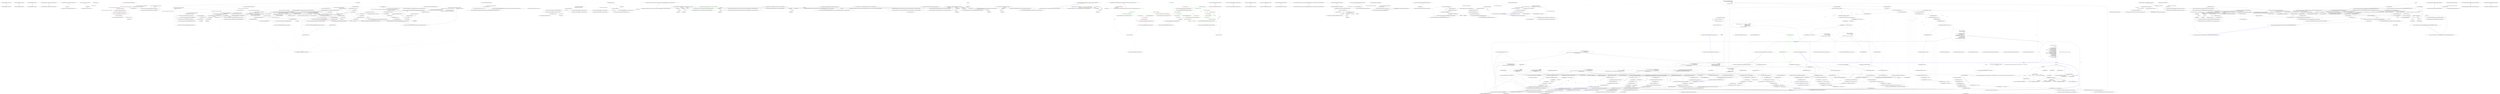 digraph  {
m0_0 [cluster="Ninject.Syntax.IBindingInSyntax<T>.InSingletonScope()", file="ActivationStrategyTests.cs", label="Entry Ninject.Syntax.IBindingInSyntax<T>.InSingletonScope()", span="40-40"];
m0_1 [cluster="Ninject.Syntax.IBindingInSyntax<T>.InSingletonScope()", file="ActivationStrategyTests.cs", label="Exit Ninject.Syntax.IBindingInSyntax<T>.InSingletonScope()", span="40-40"];
m0_2 [cluster="Ninject.Syntax.IBindingInSyntax<T>.InTransientScope()", file="ActivationStrategyTests.cs", label="Entry Ninject.Syntax.IBindingInSyntax<T>.InTransientScope()", span="47-47"];
m0_3 [cluster="Ninject.Syntax.IBindingInSyntax<T>.InTransientScope()", file="ActivationStrategyTests.cs", label="Exit Ninject.Syntax.IBindingInSyntax<T>.InTransientScope()", span="47-47"];
m0_4 [cluster="Ninject.Syntax.IBindingInSyntax<T>.InThreadScope()", file="ActivationStrategyTests.cs", label="Entry Ninject.Syntax.IBindingInSyntax<T>.InThreadScope()", span="54-54"];
m0_5 [cluster="Ninject.Syntax.IBindingInSyntax<T>.InThreadScope()", file="ActivationStrategyTests.cs", label="Exit Ninject.Syntax.IBindingInSyntax<T>.InThreadScope()", span="54-54"];
m0_6 [cluster="Ninject.Syntax.IBindingInSyntax<T>.InScope(System.Func<Ninject.Activation.IContext, object>)", file="ActivationStrategyTests.cs", label="Entry Ninject.Syntax.IBindingInSyntax<T>.InScope(System.Func<Ninject.Activation.IContext, object>)", span="63-63"];
m0_7 [cluster="Ninject.Syntax.IBindingInSyntax<T>.InScope(System.Func<Ninject.Activation.IContext, object>)", file="ActivationStrategyTests.cs", label="Exit Ninject.Syntax.IBindingInSyntax<T>.InScope(System.Func<Ninject.Activation.IContext, object>)", span="63-63"];
m1_3 [cluster="Ninject.Infrastructure.Future<T>.implicit operator T(Ninject.Infrastructure.Future<T>)", file="CircularDependenciesTests.cs", label="Entry Ninject.Infrastructure.Future<T>.implicit operator T(Ninject.Infrastructure.Future<T>)", span="61-61"];
m1_4 [cluster="Ninject.Infrastructure.Future<T>.implicit operator T(Ninject.Infrastructure.Future<T>)", file="CircularDependenciesTests.cs", label="return future.Value;", span="63-63"];
m1_5 [cluster="Ninject.Infrastructure.Future<T>.implicit operator T(Ninject.Infrastructure.Future<T>)", file="CircularDependenciesTests.cs", label="Exit Ninject.Infrastructure.Future<T>.implicit operator T(Ninject.Infrastructure.Future<T>)", span="61-61"];
m1_0 [cluster="Ninject.Infrastructure.Future<T>.Future(System.Func<T>)", file="CircularDependenciesTests.cs", label="Entry Ninject.Infrastructure.Future<T>.Future(System.Func<T>)", span="51-51"];
m1_1 [cluster="Ninject.Infrastructure.Future<T>.Future(System.Func<T>)", file="CircularDependenciesTests.cs", label="Callback = callback", span="53-53"];
m1_2 [cluster="Ninject.Infrastructure.Future<T>.Future(System.Func<T>)", file="CircularDependenciesTests.cs", label="Exit Ninject.Infrastructure.Future<T>.Future(System.Func<T>)", span="51-51"];
m1_6 [file="CircularDependenciesTests.cs", label="Ninject.Infrastructure.Future<T>", span=""];
m2_12 [cluster="Mock<IKernelConfiguration>.cstr", file="ConditionalAttributeBindingTests.cs", label="Entry Mock<IKernelConfiguration>.cstr", span=""];
m2_27 [cluster="Ninject.Components.ComponentContainer.Add<TComponent, TImplementation>()", file="ConditionalAttributeBindingTests.cs", label="Entry Ninject.Components.ComponentContainer.Add<TComponent, TImplementation>()", span="63-63"];
m2_0 [cluster="Ninject.Tests.Unit.ComponentContainerTests.ComponentContainerContext.ComponentContainerContext()", file="ConditionalAttributeBindingTests.cs", label="Entry Ninject.Tests.Unit.ComponentContainerTests.ComponentContainerContext.ComponentContainerContext()", span="18-18"];
m2_1 [cluster="Ninject.Tests.Unit.ComponentContainerTests.ComponentContainerContext.ComponentContainerContext()", file="ConditionalAttributeBindingTests.cs", label="this.SetUp()", span="20-20"];
m2_2 [cluster="Ninject.Tests.Unit.ComponentContainerTests.ComponentContainerContext.ComponentContainerContext()", file="ConditionalAttributeBindingTests.cs", label="Exit Ninject.Tests.Unit.ComponentContainerTests.ComponentContainerContext.ComponentContainerContext()", span="18-18"];
m2_88 [cluster="Ninject.Tests.Unit.ComponentContainerTests.WhenRemoveAllIsCalled.RemovesAllMappings()", file="ConditionalAttributeBindingTests.cs", label="Entry Ninject.Tests.Unit.ComponentContainerTests.WhenRemoveAllIsCalled.RemovesAllMappings()", span="146-146"];
m2_89 [cluster="Ninject.Tests.Unit.ComponentContainerTests.WhenRemoveAllIsCalled.RemovesAllMappings()", file="ConditionalAttributeBindingTests.cs", label="container.Add<ITestService, TestServiceA>()", span="148-148"];
m2_90 [cluster="Ninject.Tests.Unit.ComponentContainerTests.WhenRemoveAllIsCalled.RemovesAllMappings()", file="ConditionalAttributeBindingTests.cs", label="var service1 = container.Get<ITestService>()", span="150-150"];
m2_91 [cluster="Ninject.Tests.Unit.ComponentContainerTests.WhenRemoveAllIsCalled.RemovesAllMappings()", file="ConditionalAttributeBindingTests.cs", label="service1.Should().NotBeNull()", span="151-151"];
m2_92 [cluster="Ninject.Tests.Unit.ComponentContainerTests.WhenRemoveAllIsCalled.RemovesAllMappings()", file="ConditionalAttributeBindingTests.cs", label="container.RemoveAll<ITestService>()", span="153-153"];
m2_93 [cluster="Ninject.Tests.Unit.ComponentContainerTests.WhenRemoveAllIsCalled.RemovesAllMappings()", file="ConditionalAttributeBindingTests.cs", label="Assert.Throws<InvalidOperationException>(() => container.Get<ITestService>())", span="154-154"];
m2_94 [cluster="Ninject.Tests.Unit.ComponentContainerTests.WhenRemoveAllIsCalled.RemovesAllMappings()", file="ConditionalAttributeBindingTests.cs", label="Exit Ninject.Tests.Unit.ComponentContainerTests.WhenRemoveAllIsCalled.RemovesAllMappings()", span="146-146"];
m2_28 [cluster="Unk.Should", file="ConditionalAttributeBindingTests.cs", label="Entry Unk.Should", span=""];
m2_16 [cluster="Unk.>", file="ConditionalAttributeBindingTests.cs", label="Entry Unk.>", span=""];
m2_60 [cluster="Unk.NotBeSameAs", file="ConditionalAttributeBindingTests.cs", label="Entry Unk.NotBeSameAs", span=""];
m2_70 [cluster="Unk.Be", file="ConditionalAttributeBindingTests.cs", label="Entry Unk.Be", span=""];
m2_59 [cluster="Ninject.Components.ComponentContainer.AddTransient<TComponent, TImplementation>()", file="ConditionalAttributeBindingTests.cs", label="Entry Ninject.Components.ComponentContainer.AddTransient<TComponent, TImplementation>()", span="75-75"];
m2_30 [cluster="Ninject.Tests.Unit.ComponentContainerTests.WhenGetIsCalled.ReturnsInstanceOfFirstRegisteredImplementation()", file="ConditionalAttributeBindingTests.cs", label="Entry Ninject.Tests.Unit.ComponentContainerTests.WhenGetIsCalled.ReturnsInstanceOfFirstRegisteredImplementation()", span="54-54"];
m2_31 [cluster="Ninject.Tests.Unit.ComponentContainerTests.WhenGetIsCalled.ReturnsInstanceOfFirstRegisteredImplementation()", file="ConditionalAttributeBindingTests.cs", label="container.Add<ITestService, TestServiceA>()", span="56-56"];
m2_32 [cluster="Ninject.Tests.Unit.ComponentContainerTests.WhenGetIsCalled.ReturnsInstanceOfFirstRegisteredImplementation()", file="ConditionalAttributeBindingTests.cs", label="container.Add<ITestService, TestServiceB>()", span="57-57"];
m2_33 [cluster="Ninject.Tests.Unit.ComponentContainerTests.WhenGetIsCalled.ReturnsInstanceOfFirstRegisteredImplementation()", file="ConditionalAttributeBindingTests.cs", label="var service = container.Get<ITestService>()", span="59-59"];
m2_34 [cluster="Ninject.Tests.Unit.ComponentContainerTests.WhenGetIsCalled.ReturnsInstanceOfFirstRegisteredImplementation()", file="ConditionalAttributeBindingTests.cs", label="service.Should().NotBeNull()", span="61-61"];
m2_35 [cluster="Ninject.Tests.Unit.ComponentContainerTests.WhenGetIsCalled.ReturnsInstanceOfFirstRegisteredImplementation()", file="ConditionalAttributeBindingTests.cs", label="service.Should().BeOfType<TestServiceA>()", span="62-62"];
m2_36 [cluster="Ninject.Tests.Unit.ComponentContainerTests.WhenGetIsCalled.ReturnsInstanceOfFirstRegisteredImplementation()", file="ConditionalAttributeBindingTests.cs", label="Exit Ninject.Tests.Unit.ComponentContainerTests.WhenGetIsCalled.ReturnsInstanceOfFirstRegisteredImplementation()", span="54-54"];
m2_37 [cluster="Ninject.Tests.Unit.ComponentContainerTests.WhenGetIsCalled.InjectsEnumeratorOfServicesWhenConstructorArgumentIsIEnumerable()", file="ConditionalAttributeBindingTests.cs", label="Entry Ninject.Tests.Unit.ComponentContainerTests.WhenGetIsCalled.InjectsEnumeratorOfServicesWhenConstructorArgumentIsIEnumerable()", span="66-66"];
m2_38 [cluster="Ninject.Tests.Unit.ComponentContainerTests.WhenGetIsCalled.InjectsEnumeratorOfServicesWhenConstructorArgumentIsIEnumerable()", file="ConditionalAttributeBindingTests.cs", label="container.Add<ITestService, TestServiceA>()", span="68-68"];
m2_39 [cluster="Ninject.Tests.Unit.ComponentContainerTests.WhenGetIsCalled.InjectsEnumeratorOfServicesWhenConstructorArgumentIsIEnumerable()", file="ConditionalAttributeBindingTests.cs", label="container.Add<ITestService, TestServiceB>()", span="69-69"];
m2_40 [cluster="Ninject.Tests.Unit.ComponentContainerTests.WhenGetIsCalled.InjectsEnumeratorOfServicesWhenConstructorArgumentIsIEnumerable()", file="ConditionalAttributeBindingTests.cs", label="container.Add<IAsksForEnumerable, AsksForEnumerable>()", span="70-70"];
m2_41 [cluster="Ninject.Tests.Unit.ComponentContainerTests.WhenGetIsCalled.InjectsEnumeratorOfServicesWhenConstructorArgumentIsIEnumerable()", file="ConditionalAttributeBindingTests.cs", label="var asks = container.Get<IAsksForEnumerable>()", span="72-72"];
m2_42 [cluster="Ninject.Tests.Unit.ComponentContainerTests.WhenGetIsCalled.InjectsEnumeratorOfServicesWhenConstructorArgumentIsIEnumerable()", file="ConditionalAttributeBindingTests.cs", label="asks.Should().NotBeNull()", span="74-74"];
m2_43 [cluster="Ninject.Tests.Unit.ComponentContainerTests.WhenGetIsCalled.InjectsEnumeratorOfServicesWhenConstructorArgumentIsIEnumerable()", file="ConditionalAttributeBindingTests.cs", label="asks.SecondService.Should().NotBeNull()", span="75-75"];
m2_44 [cluster="Ninject.Tests.Unit.ComponentContainerTests.WhenGetIsCalled.InjectsEnumeratorOfServicesWhenConstructorArgumentIsIEnumerable()", file="ConditionalAttributeBindingTests.cs", label="asks.SecondService.Should().BeOfType<TestServiceB>()", span="76-76"];
m2_45 [cluster="Ninject.Tests.Unit.ComponentContainerTests.WhenGetIsCalled.InjectsEnumeratorOfServicesWhenConstructorArgumentIsIEnumerable()", file="ConditionalAttributeBindingTests.cs", label="Exit Ninject.Tests.Unit.ComponentContainerTests.WhenGetIsCalled.InjectsEnumeratorOfServicesWhenConstructorArgumentIsIEnumerable()", span="66-66"];
m2_80 [cluster="Ninject.Tests.Unit.ComponentContainerTests.WhenGetAllIsCalledOnComponentContainer.ReturnsSameInstanceForTwoCallsForSameService()", file="ConditionalAttributeBindingTests.cs", label="Entry Ninject.Tests.Unit.ComponentContainerTests.WhenGetAllIsCalledOnComponentContainer.ReturnsSameInstanceForTwoCallsForSameService()", span="130-130"];
m2_81 [cluster="Ninject.Tests.Unit.ComponentContainerTests.WhenGetAllIsCalledOnComponentContainer.ReturnsSameInstanceForTwoCallsForSameService()", file="ConditionalAttributeBindingTests.cs", label="container.Add<ITestService, TestServiceA>()", span="132-132"];
m2_82 [cluster="Ninject.Tests.Unit.ComponentContainerTests.WhenGetAllIsCalledOnComponentContainer.ReturnsSameInstanceForTwoCallsForSameService()", file="ConditionalAttributeBindingTests.cs", label="var service1 = container.Get<ITestService>()", span="134-134"];
m2_83 [cluster="Ninject.Tests.Unit.ComponentContainerTests.WhenGetAllIsCalledOnComponentContainer.ReturnsSameInstanceForTwoCallsForSameService()", file="ConditionalAttributeBindingTests.cs", label="var service2 = container.Get<ITestService>()", span="135-135"];
m2_84 [cluster="Ninject.Tests.Unit.ComponentContainerTests.WhenGetAllIsCalledOnComponentContainer.ReturnsSameInstanceForTwoCallsForSameService()", file="ConditionalAttributeBindingTests.cs", label="service1.Should().NotBeNull()", span="137-137"];
m2_86 [cluster="Ninject.Tests.Unit.ComponentContainerTests.WhenGetAllIsCalledOnComponentContainer.ReturnsSameInstanceForTwoCallsForSameService()", file="ConditionalAttributeBindingTests.cs", label="service1.Should().BeSameAs(service2)", span="139-139"];
m2_85 [cluster="Ninject.Tests.Unit.ComponentContainerTests.WhenGetAllIsCalledOnComponentContainer.ReturnsSameInstanceForTwoCallsForSameService()", file="ConditionalAttributeBindingTests.cs", label="service2.Should().NotBeNull()", span="138-138"];
m2_87 [cluster="Ninject.Tests.Unit.ComponentContainerTests.WhenGetAllIsCalledOnComponentContainer.ReturnsSameInstanceForTwoCallsForSameService()", file="ConditionalAttributeBindingTests.cs", label="Exit Ninject.Tests.Unit.ComponentContainerTests.WhenGetAllIsCalledOnComponentContainer.ReturnsSameInstanceForTwoCallsForSameService()", span="130-130"];
m2_61 [cluster="Ninject.Tests.Unit.ComponentContainerTests.WhenGetAllIsCalledOnComponentContainer.ReturnsSeriesWithSingleItem()", file="ConditionalAttributeBindingTests.cs", label="Entry Ninject.Tests.Unit.ComponentContainerTests.WhenGetAllIsCalledOnComponentContainer.ReturnsSeriesWithSingleItem()", span="105-105"];
m2_62 [cluster="Ninject.Tests.Unit.ComponentContainerTests.WhenGetAllIsCalledOnComponentContainer.ReturnsSeriesWithSingleItem()", file="ConditionalAttributeBindingTests.cs", label="container.Add<ITestService, TestServiceA>()", span="107-107"];
m2_63 [cluster="Ninject.Tests.Unit.ComponentContainerTests.WhenGetAllIsCalledOnComponentContainer.ReturnsSeriesWithSingleItem()", file="ConditionalAttributeBindingTests.cs", label="var services = container.GetAll<ITestService>().ToList()", span="109-109"];
m2_64 [cluster="Ninject.Tests.Unit.ComponentContainerTests.WhenGetAllIsCalledOnComponentContainer.ReturnsSeriesWithSingleItem()", file="ConditionalAttributeBindingTests.cs", label="services.Should().NotBeNull()", span="111-111"];
m2_65 [cluster="Ninject.Tests.Unit.ComponentContainerTests.WhenGetAllIsCalledOnComponentContainer.ReturnsSeriesWithSingleItem()", file="ConditionalAttributeBindingTests.cs", label="services.Count.Should().Be(1)", span="112-112"];
m2_66 [cluster="Ninject.Tests.Unit.ComponentContainerTests.WhenGetAllIsCalledOnComponentContainer.ReturnsSeriesWithSingleItem()", file="ConditionalAttributeBindingTests.cs", label="services[0].Should().BeOfType<TestServiceA>()", span="113-113"];
m2_67 [cluster="Ninject.Tests.Unit.ComponentContainerTests.WhenGetAllIsCalledOnComponentContainer.ReturnsSeriesWithSingleItem()", file="ConditionalAttributeBindingTests.cs", label="Exit Ninject.Tests.Unit.ComponentContainerTests.WhenGetAllIsCalledOnComponentContainer.ReturnsSeriesWithSingleItem()", span="105-105"];
m2_53 [cluster="Ninject.Tests.Unit.ComponentContainerTests.WhenGetIsCalled.DifferentInstanceAreReturnedForTransients()", file="ConditionalAttributeBindingTests.cs", label="Entry Ninject.Tests.Unit.ComponentContainerTests.WhenGetIsCalled.DifferentInstanceAreReturnedForTransients()", span="91-91"];
m2_54 [cluster="Ninject.Tests.Unit.ComponentContainerTests.WhenGetIsCalled.DifferentInstanceAreReturnedForTransients()", file="ConditionalAttributeBindingTests.cs", label="container.AddTransient<ITestService, TestServiceA>()", span="93-93"];
m2_55 [cluster="Ninject.Tests.Unit.ComponentContainerTests.WhenGetIsCalled.DifferentInstanceAreReturnedForTransients()", file="ConditionalAttributeBindingTests.cs", label="var service1 = container.Get<ITestService>()", span="95-95"];
m2_56 [cluster="Ninject.Tests.Unit.ComponentContainerTests.WhenGetIsCalled.DifferentInstanceAreReturnedForTransients()", file="ConditionalAttributeBindingTests.cs", label="var service2 = container.Get<ITestService>()", span="96-96"];
m2_57 [cluster="Ninject.Tests.Unit.ComponentContainerTests.WhenGetIsCalled.DifferentInstanceAreReturnedForTransients()", file="ConditionalAttributeBindingTests.cs", label="service1.Should().NotBeSameAs(service2)", span="98-98"];
m2_58 [cluster="Ninject.Tests.Unit.ComponentContainerTests.WhenGetIsCalled.DifferentInstanceAreReturnedForTransients()", file="ConditionalAttributeBindingTests.cs", label="Exit Ninject.Tests.Unit.ComponentContainerTests.WhenGetIsCalled.DifferentInstanceAreReturnedForTransients()", span="91-91"];
m2_71 [cluster="Ninject.Tests.Unit.ComponentContainerTests.WhenGetAllIsCalledOnComponentContainer.ReturnsInstanceOfEachRegisteredImplementation()", file="ConditionalAttributeBindingTests.cs", label="Entry Ninject.Tests.Unit.ComponentContainerTests.WhenGetAllIsCalledOnComponentContainer.ReturnsInstanceOfEachRegisteredImplementation()", span="117-117"];
m2_72 [cluster="Ninject.Tests.Unit.ComponentContainerTests.WhenGetAllIsCalledOnComponentContainer.ReturnsInstanceOfEachRegisteredImplementation()", file="ConditionalAttributeBindingTests.cs", label="container.Add<ITestService, TestServiceA>()", span="119-119"];
m2_73 [cluster="Ninject.Tests.Unit.ComponentContainerTests.WhenGetAllIsCalledOnComponentContainer.ReturnsInstanceOfEachRegisteredImplementation()", file="ConditionalAttributeBindingTests.cs", label="container.Add<ITestService, TestServiceB>()", span="120-120"];
m2_74 [cluster="Ninject.Tests.Unit.ComponentContainerTests.WhenGetAllIsCalledOnComponentContainer.ReturnsInstanceOfEachRegisteredImplementation()", file="ConditionalAttributeBindingTests.cs", label="var services = container.GetAll<ITestService>().ToList()", span="121-121"];
m2_75 [cluster="Ninject.Tests.Unit.ComponentContainerTests.WhenGetAllIsCalledOnComponentContainer.ReturnsInstanceOfEachRegisteredImplementation()", file="ConditionalAttributeBindingTests.cs", label="services.Should().NotBeNull()", span="123-123"];
m2_76 [cluster="Ninject.Tests.Unit.ComponentContainerTests.WhenGetAllIsCalledOnComponentContainer.ReturnsInstanceOfEachRegisteredImplementation()", file="ConditionalAttributeBindingTests.cs", label="services.Count.Should().Be(2)", span="124-124"];
m2_77 [cluster="Ninject.Tests.Unit.ComponentContainerTests.WhenGetAllIsCalledOnComponentContainer.ReturnsInstanceOfEachRegisteredImplementation()", file="ConditionalAttributeBindingTests.cs", label="services[0].Should().BeOfType<TestServiceA>()", span="125-125"];
m2_78 [cluster="Ninject.Tests.Unit.ComponentContainerTests.WhenGetAllIsCalledOnComponentContainer.ReturnsInstanceOfEachRegisteredImplementation()", file="ConditionalAttributeBindingTests.cs", label="services[1].Should().BeOfType<TestServiceB>()", span="126-126"];
m2_79 [cluster="Ninject.Tests.Unit.ComponentContainerTests.WhenGetAllIsCalledOnComponentContainer.ReturnsInstanceOfEachRegisteredImplementation()", file="ConditionalAttributeBindingTests.cs", label="Exit Ninject.Tests.Unit.ComponentContainerTests.WhenGetAllIsCalledOnComponentContainer.ReturnsInstanceOfEachRegisteredImplementation()", span="117-117"];
m2_21 [cluster="Ninject.Tests.Unit.ComponentContainerTests.WhenGetIsCalled.ReturnsInstanceWhenOneImplementationIsRegistered()", file="ConditionalAttributeBindingTests.cs", label="Entry Ninject.Tests.Unit.ComponentContainerTests.WhenGetIsCalled.ReturnsInstanceWhenOneImplementationIsRegistered()", span="43-43"];
m2_22 [cluster="Ninject.Tests.Unit.ComponentContainerTests.WhenGetIsCalled.ReturnsInstanceWhenOneImplementationIsRegistered()", file="ConditionalAttributeBindingTests.cs", label="container.Add<ITestService, TestServiceA>()", span="45-45"];
m2_23 [cluster="Ninject.Tests.Unit.ComponentContainerTests.WhenGetIsCalled.ReturnsInstanceWhenOneImplementationIsRegistered()", color=red, community=0, file="ConditionalAttributeBindingTests.cs", label="0: var service = container.Get<ITestService>()", span="47-47"];
m2_24 [cluster="Ninject.Tests.Unit.ComponentContainerTests.WhenGetIsCalled.ReturnsInstanceWhenOneImplementationIsRegistered()", file="ConditionalAttributeBindingTests.cs", label="service.Should().NotBeNull()", span="49-49"];
m2_25 [cluster="Ninject.Tests.Unit.ComponentContainerTests.WhenGetIsCalled.ReturnsInstanceWhenOneImplementationIsRegistered()", file="ConditionalAttributeBindingTests.cs", label="service.Should().BeOfType<TestServiceA>()", span="50-50"];
m2_26 [cluster="Ninject.Tests.Unit.ComponentContainerTests.WhenGetIsCalled.ReturnsInstanceWhenOneImplementationIsRegistered()", file="ConditionalAttributeBindingTests.cs", label="Exit Ninject.Tests.Unit.ComponentContainerTests.WhenGetIsCalled.ReturnsInstanceWhenOneImplementationIsRegistered()", span="43-43"];
m2_69 [cluster="System.Collections.Generic.IEnumerable<TSource>.ToList<TSource>()", file="ConditionalAttributeBindingTests.cs", label="Entry System.Collections.Generic.IEnumerable<TSource>.ToList<TSource>()", span="0-0"];
m2_99 [cluster="Ninject.Tests.Unit.ComponentContainerTests.WhenRemoveAllIsCalled.DisposesOfAllInstances()", file="ConditionalAttributeBindingTests.cs", label="Entry Ninject.Tests.Unit.ComponentContainerTests.WhenRemoveAllIsCalled.DisposesOfAllInstances()", span="158-158"];
m2_100 [cluster="Ninject.Tests.Unit.ComponentContainerTests.WhenRemoveAllIsCalled.DisposesOfAllInstances()", file="ConditionalAttributeBindingTests.cs", label="container.Add<ITestService, TestServiceA>()", span="160-160"];
m2_101 [cluster="Ninject.Tests.Unit.ComponentContainerTests.WhenRemoveAllIsCalled.DisposesOfAllInstances()", file="ConditionalAttributeBindingTests.cs", label="container.Add<ITestService, TestServiceB>()", span="161-161"];
m2_102 [cluster="Ninject.Tests.Unit.ComponentContainerTests.WhenRemoveAllIsCalled.DisposesOfAllInstances()", file="ConditionalAttributeBindingTests.cs", label="var services = container.GetAll<ITestService>().ToList()", span="163-163"];
m2_103 [cluster="Ninject.Tests.Unit.ComponentContainerTests.WhenRemoveAllIsCalled.DisposesOfAllInstances()", file="ConditionalAttributeBindingTests.cs", label="services.Should().NotBeNull()", span="164-164"];
m2_104 [cluster="Ninject.Tests.Unit.ComponentContainerTests.WhenRemoveAllIsCalled.DisposesOfAllInstances()", file="ConditionalAttributeBindingTests.cs", label="services.Count.Should().Be(2)", span="165-165"];
m2_106 [cluster="Ninject.Tests.Unit.ComponentContainerTests.WhenRemoveAllIsCalled.DisposesOfAllInstances()", file="ConditionalAttributeBindingTests.cs", label="services[0].IsDisposed.Should().BeTrue()", span="169-169"];
m2_107 [cluster="Ninject.Tests.Unit.ComponentContainerTests.WhenRemoveAllIsCalled.DisposesOfAllInstances()", file="ConditionalAttributeBindingTests.cs", label="services[1].IsDisposed.Should().BeTrue()", span="170-170"];
m2_105 [cluster="Ninject.Tests.Unit.ComponentContainerTests.WhenRemoveAllIsCalled.DisposesOfAllInstances()", file="ConditionalAttributeBindingTests.cs", label="container.RemoveAll<ITestService>()", span="167-167"];
m2_108 [cluster="Ninject.Tests.Unit.ComponentContainerTests.WhenRemoveAllIsCalled.DisposesOfAllInstances()", file="ConditionalAttributeBindingTests.cs", label="Exit Ninject.Tests.Unit.ComponentContainerTests.WhenRemoveAllIsCalled.DisposesOfAllInstances()", span="158-158"];
m2_68 [cluster="Ninject.Components.ComponentContainer.GetAll<T>()", file="ConditionalAttributeBindingTests.cs", label="Entry Ninject.Components.ComponentContainer.GetAll<T>()", span="145-145"];
m2_29 [cluster="Unk.NotBeNull", file="ConditionalAttributeBindingTests.cs", label="Entry Unk.NotBeNull", span=""];
m2_114 [cluster="System.Collections.Generic.IEnumerable<TSource>.First<TSource>()", file="ConditionalAttributeBindingTests.cs", label="Entry System.Collections.Generic.IEnumerable<TSource>.First<TSource>()", span="0-0"];
m2_52 [cluster="Unk.BeSameAs", file="ConditionalAttributeBindingTests.cs", label="Entry Unk.BeSameAs", span=""];
m2_96 [cluster="lambda expression", file="ConditionalAttributeBindingTests.cs", label="Entry lambda expression", span="154-154"];
m2_17 [cluster="lambda expression", file="ConditionalAttributeBindingTests.cs", label="Entry lambda expression", span="39-39"];
m2_18 [cluster="lambda expression", file="ConditionalAttributeBindingTests.cs", label="container.Get<ITestService>()", span="39-39"];
m2_19 [cluster="lambda expression", file="ConditionalAttributeBindingTests.cs", label="Exit lambda expression", span="39-39"];
m2_97 [cluster="lambda expression", file="ConditionalAttributeBindingTests.cs", label="container.Get<ITestService>()", span="154-154"];
m2_98 [cluster="lambda expression", file="ConditionalAttributeBindingTests.cs", label="Exit lambda expression", span="154-154"];
m2_46 [cluster="Ninject.Tests.Unit.ComponentContainerTests.WhenGetIsCalled.SameInstanceIsReturnedByDefault()", file="ConditionalAttributeBindingTests.cs", label="Entry Ninject.Tests.Unit.ComponentContainerTests.WhenGetIsCalled.SameInstanceIsReturnedByDefault()", span="80-80"];
m2_47 [cluster="Ninject.Tests.Unit.ComponentContainerTests.WhenGetIsCalled.SameInstanceIsReturnedByDefault()", file="ConditionalAttributeBindingTests.cs", label="container.Add<ITestService, TestServiceA>()", span="82-82"];
m2_48 [cluster="Ninject.Tests.Unit.ComponentContainerTests.WhenGetIsCalled.SameInstanceIsReturnedByDefault()", color=red, community=0, file="ConditionalAttributeBindingTests.cs", label="0: var service1 = container.Get<ITestService>()", span="84-84"];
m2_49 [cluster="Ninject.Tests.Unit.ComponentContainerTests.WhenGetIsCalled.SameInstanceIsReturnedByDefault()", file="ConditionalAttributeBindingTests.cs", label="var service2 = container.Get<ITestService>()", span="85-85"];
m2_50 [cluster="Ninject.Tests.Unit.ComponentContainerTests.WhenGetIsCalled.SameInstanceIsReturnedByDefault()", file="ConditionalAttributeBindingTests.cs", label="service1.Should().BeSameAs(service2)", span="87-87"];
m2_51 [cluster="Ninject.Tests.Unit.ComponentContainerTests.WhenGetIsCalled.SameInstanceIsReturnedByDefault()", file="ConditionalAttributeBindingTests.cs", label="Exit Ninject.Tests.Unit.ComponentContainerTests.WhenGetIsCalled.SameInstanceIsReturnedByDefault()", span="80-80"];
m2_110 [cluster="Ninject.Tests.Unit.ComponentContainerTests.AsksForEnumerable.AsksForEnumerable(System.Collections.Generic.IEnumerable<Ninject.Tests.Unit.ComponentContainerTests.ITestService>)", file="ConditionalAttributeBindingTests.cs", label="Entry Ninject.Tests.Unit.ComponentContainerTests.AsksForEnumerable.AsksForEnumerable(System.Collections.Generic.IEnumerable<Ninject.Tests.Unit.ComponentContainerTests.ITestService>)", span="178-178"];
m2_111 [cluster="Ninject.Tests.Unit.ComponentContainerTests.AsksForEnumerable.AsksForEnumerable(System.Collections.Generic.IEnumerable<Ninject.Tests.Unit.ComponentContainerTests.ITestService>)", file="ConditionalAttributeBindingTests.cs", label="SecondService = services.Skip(1).First()", span="180-180"];
m2_112 [cluster="Ninject.Tests.Unit.ComponentContainerTests.AsksForEnumerable.AsksForEnumerable(System.Collections.Generic.IEnumerable<Ninject.Tests.Unit.ComponentContainerTests.ITestService>)", file="ConditionalAttributeBindingTests.cs", label="Exit Ninject.Tests.Unit.ComponentContainerTests.AsksForEnumerable.AsksForEnumerable(System.Collections.Generic.IEnumerable<Ninject.Tests.Unit.ComponentContainerTests.ITestService>)", span="178-178"];
m2_3 [cluster="Ninject.Tests.Unit.ComponentContainerTests.ComponentContainerContext.SetUp()", file="ConditionalAttributeBindingTests.cs", label="Entry Ninject.Tests.Unit.ComponentContainerTests.ComponentContainerContext.SetUp()", span="23-23"];
m2_4 [cluster="Ninject.Tests.Unit.ComponentContainerTests.ComponentContainerContext.SetUp()", file="ConditionalAttributeBindingTests.cs", label="this.container = new ComponentContainer()", span="25-25"];
m2_5 [cluster="Ninject.Tests.Unit.ComponentContainerTests.ComponentContainerContext.SetUp()", file="ConditionalAttributeBindingTests.cs", label="this.kernelMock = new Mock<IKernel>()", span="26-26"];
m2_6 [cluster="Ninject.Tests.Unit.ComponentContainerTests.ComponentContainerContext.SetUp()", file="ConditionalAttributeBindingTests.cs", label="this.kernelConfigurationMock = new Mock<IKernelConfiguration>()", span="27-27"];
m2_7 [cluster="Ninject.Tests.Unit.ComponentContainerTests.ComponentContainerContext.SetUp()", color=red, community=0, file="ConditionalAttributeBindingTests.cs", label="0: this.container.Kernel = this.kernelMock.Object", span="29-29"];
m2_8 [cluster="Ninject.Tests.Unit.ComponentContainerTests.ComponentContainerContext.SetUp()", file="ConditionalAttributeBindingTests.cs", label="this.container.KernelConfiguration = this.kernelConfigurationMock.Object", span="30-30"];
m2_9 [cluster="Ninject.Tests.Unit.ComponentContainerTests.ComponentContainerContext.SetUp()", file="ConditionalAttributeBindingTests.cs", label="Exit Ninject.Tests.Unit.ComponentContainerTests.ComponentContainerContext.SetUp()", span="23-23"];
m2_10 [cluster="Ninject.Components.ComponentContainer.ComponentContainer()", file="ConditionalAttributeBindingTests.cs", label="Entry Ninject.Components.ComponentContainer.ComponentContainer()", span="25-25"];
m2_13 [cluster="Ninject.Tests.Unit.ComponentContainerTests.WhenGetIsCalled.ThrowsExceptionIfNoImplementationRegisteredForService()", file="ConditionalAttributeBindingTests.cs", label="Entry Ninject.Tests.Unit.ComponentContainerTests.WhenGetIsCalled.ThrowsExceptionIfNoImplementationRegisteredForService()", span="37-37"];
m2_14 [cluster="Ninject.Tests.Unit.ComponentContainerTests.WhenGetIsCalled.ThrowsExceptionIfNoImplementationRegisteredForService()", file="ConditionalAttributeBindingTests.cs", label="Assert.Throws<InvalidOperationException>(() => container.Get<ITestService>())", span="39-39"];
m2_15 [cluster="Ninject.Tests.Unit.ComponentContainerTests.WhenGetIsCalled.ThrowsExceptionIfNoImplementationRegisteredForService()", file="ConditionalAttributeBindingTests.cs", label="Exit Ninject.Tests.Unit.ComponentContainerTests.WhenGetIsCalled.ThrowsExceptionIfNoImplementationRegisteredForService()", span="37-37"];
m2_109 [cluster="Unk.BeTrue", file="ConditionalAttributeBindingTests.cs", label="Entry Unk.BeTrue", span=""];
m2_11 [cluster="Mock<IKernel>.cstr", file="ConditionalAttributeBindingTests.cs", label="Entry Mock<IKernel>.cstr", span=""];
m2_95 [cluster="Ninject.Components.ComponentContainer.RemoveAll<T>()", file="ConditionalAttributeBindingTests.cs", label="Entry Ninject.Components.ComponentContainer.RemoveAll<T>()", span="87-87"];
m2_20 [cluster="Ninject.Components.ComponentContainer.Get<T>()", file="ConditionalAttributeBindingTests.cs", label="Entry Ninject.Components.ComponentContainer.Get<T>()", span="134-134"];
m2_113 [cluster="System.Collections.Generic.IEnumerable<TSource>.Skip<TSource>(int)", file="ConditionalAttributeBindingTests.cs", label="Entry System.Collections.Generic.IEnumerable<TSource>.Skip<TSource>(int)", span="0-0"];
m2_115 [file="ConditionalAttributeBindingTests.cs", label="Ninject.Tests.Unit.ComponentContainerTests.ComponentContainerContext", span=""];
m2_116 [file="ConditionalAttributeBindingTests.cs", label="Ninject.Tests.Unit.ComponentContainerTests.WhenGetIsCalled", span=""];
m2_117 [file="ConditionalAttributeBindingTests.cs", label="Ninject.Tests.Unit.ComponentContainerTests.WhenGetAllIsCalledOnComponentContainer", span=""];
m2_118 [file="ConditionalAttributeBindingTests.cs", label="Ninject.Tests.Unit.ComponentContainerTests.WhenRemoveAllIsCalled", span=""];
m2_119 [file="ConditionalAttributeBindingTests.cs", label="Ninject.Tests.Unit.ComponentContainerTests.AsksForEnumerable", span=""];
m3_12 [cluster="Ninject.Activation.Strategies.ActivationStrategyFor<T>.Deactivate(Ninject.Activation.IContext, T)", file="ConditionalBindingWhenParentTests.cs", label="Entry Ninject.Activation.Strategies.ActivationStrategyFor<T>.Deactivate(Ninject.Activation.IContext, T)", span="66-66"];
m3_14 [cluster="Ninject.Activation.Strategies.ActivationStrategyFor<T>.Deactivate(Ninject.Activation.IContext, T)", file="ConditionalBindingWhenParentTests.cs", label="Exit Ninject.Activation.Strategies.ActivationStrategyFor<T>.Deactivate(Ninject.Activation.IContext, T)", span="66-66"];
m3_6 [cluster="Ninject.Activation.Strategies.ActivationStrategyFor<T>.Activate(Ninject.Activation.IContext, T)", file="ConditionalBindingWhenParentTests.cs", label="Entry Ninject.Activation.Strategies.ActivationStrategyFor<T>.Activate(Ninject.Activation.IContext, T)", span="59-59"];
m3_13 [cluster="Ninject.Activation.Strategies.ActivationStrategyFor<T>.Activate(Ninject.Activation.IContext, T)", file="ConditionalBindingWhenParentTests.cs", label="Exit Ninject.Activation.Strategies.ActivationStrategyFor<T>.Activate(Ninject.Activation.IContext, T)", span="59-59"];
m3_7 [cluster="Ninject.Activation.Strategies.ActivationStrategyFor<T>.Deactivate(Ninject.Activation.IContext)", file="ConditionalBindingWhenParentTests.cs", label="Entry Ninject.Activation.Strategies.ActivationStrategyFor<T>.Deactivate(Ninject.Activation.IContext)", span="46-46"];
m3_8 [cluster="Ninject.Activation.Strategies.ActivationStrategyFor<T>.Deactivate(Ninject.Activation.IContext)", file="ConditionalBindingWhenParentTests.cs", label="Ensure.ArgumentNotNull(context, ''context'')", span="48-48"];
m3_9 [cluster="Ninject.Activation.Strategies.ActivationStrategyFor<T>.Deactivate(Ninject.Activation.IContext)", file="ConditionalBindingWhenParentTests.cs", label="context.Instance is T", span="50-50"];
m3_10 [cluster="Ninject.Activation.Strategies.ActivationStrategyFor<T>.Deactivate(Ninject.Activation.IContext)", file="ConditionalBindingWhenParentTests.cs", label="Deactivate(context, (T)context.Instance)", span="51-51"];
m3_11 [cluster="Ninject.Activation.Strategies.ActivationStrategyFor<T>.Deactivate(Ninject.Activation.IContext)", file="ConditionalBindingWhenParentTests.cs", label="Exit Ninject.Activation.Strategies.ActivationStrategyFor<T>.Deactivate(Ninject.Activation.IContext)", span="46-46"];
m3_5 [cluster="Ninject.Infrastructure.Ensure.ArgumentNotNull(object, string)", file="ConditionalBindingWhenParentTests.cs", label="Entry Ninject.Infrastructure.Ensure.ArgumentNotNull(object, string)", span="24-24"];
m3_0 [cluster="Ninject.Activation.Strategies.ActivationStrategyFor<T>.Activate(Ninject.Activation.IContext)", file="ConditionalBindingWhenParentTests.cs", label="Entry Ninject.Activation.Strategies.ActivationStrategyFor<T>.Activate(Ninject.Activation.IContext)", span="34-34"];
m3_1 [cluster="Ninject.Activation.Strategies.ActivationStrategyFor<T>.Activate(Ninject.Activation.IContext)", file="ConditionalBindingWhenParentTests.cs", label="Ensure.ArgumentNotNull(context, ''context'')", span="36-36"];
m3_2 [cluster="Ninject.Activation.Strategies.ActivationStrategyFor<T>.Activate(Ninject.Activation.IContext)", file="ConditionalBindingWhenParentTests.cs", label="context.Instance is T", span="38-38"];
m3_3 [cluster="Ninject.Activation.Strategies.ActivationStrategyFor<T>.Activate(Ninject.Activation.IContext)", file="ConditionalBindingWhenParentTests.cs", label="Activate(context, (T)context.Instance)", span="39-39"];
m3_4 [cluster="Ninject.Activation.Strategies.ActivationStrategyFor<T>.Activate(Ninject.Activation.IContext)", file="ConditionalBindingWhenParentTests.cs", label="Exit Ninject.Activation.Strategies.ActivationStrategyFor<T>.Activate(Ninject.Activation.IContext)", span="34-34"];
m3_15 [file="ConditionalBindingWhenParentTests.cs", label="Ninject.Activation.Strategies.ActivationStrategyFor<T>", span=""];
m4_38 [cluster="Ninject.ExtensionsForIResolutionRoot.GetAll<T>(Ninject.Infrastructure.IResolutionRoot, System.Func<Ninject.Bindings.IBindingMetadata, bool>, params Ninject.Parameters.IParameter[])", file="ConstantTests.cs", label="Entry Ninject.ExtensionsForIResolutionRoot.GetAll<T>(Ninject.Infrastructure.IResolutionRoot, System.Func<Ninject.Bindings.IBindingMetadata, bool>, params Ninject.Parameters.IParameter[])", span="37-37"];
m4_39 [cluster="Ninject.ExtensionsForIResolutionRoot.GetAll<T>(Ninject.Infrastructure.IResolutionRoot, System.Func<Ninject.Bindings.IBindingMetadata, bool>, params Ninject.Parameters.IParameter[])", file="ConstantTests.cs", label="return root.Resolve(typeof(T), new[] { new PredicateConstraint(predicate) }, parameters).Select(ctx => ctx.Resolve()).Cast<T>();", span="39-39"];
m4_40 [cluster="Ninject.ExtensionsForIResolutionRoot.GetAll<T>(Ninject.Infrastructure.IResolutionRoot, System.Func<Ninject.Bindings.IBindingMetadata, bool>, params Ninject.Parameters.IParameter[])", file="ConstantTests.cs", label="Exit Ninject.ExtensionsForIResolutionRoot.GetAll<T>(Ninject.Infrastructure.IResolutionRoot, System.Func<Ninject.Bindings.IBindingMetadata, bool>, params Ninject.Parameters.IParameter[])", span="37-37"];
m4_57 [cluster="Ninject.ExtensionsForIResolutionRoot.Get(Ninject.Infrastructure.IResolutionRoot, System.Type, System.Func<Ninject.Bindings.IBindingMetadata, bool>, params Ninject.Parameters.IParameter[])", file="ConstantTests.cs", label="Entry Ninject.ExtensionsForIResolutionRoot.Get(Ninject.Infrastructure.IResolutionRoot, System.Type, System.Func<Ninject.Bindings.IBindingMetadata, bool>, params Ninject.Parameters.IParameter[])", span="52-52"];
m4_58 [cluster="Ninject.ExtensionsForIResolutionRoot.Get(Ninject.Infrastructure.IResolutionRoot, System.Type, System.Func<Ninject.Bindings.IBindingMetadata, bool>, params Ninject.Parameters.IParameter[])", file="ConstantTests.cs", label="return root.Resolve(type, new[] { new PredicateConstraint(predicate) }, parameters).Select(ctx => ctx.Resolve()).FirstOrDefault();", span="54-54"];
m4_59 [cluster="Ninject.ExtensionsForIResolutionRoot.Get(Ninject.Infrastructure.IResolutionRoot, System.Type, System.Func<Ninject.Bindings.IBindingMetadata, bool>, params Ninject.Parameters.IParameter[])", file="ConstantTests.cs", label="Exit Ninject.ExtensionsForIResolutionRoot.Get(Ninject.Infrastructure.IResolutionRoot, System.Type, System.Func<Ninject.Bindings.IBindingMetadata, bool>, params Ninject.Parameters.IParameter[])", span="52-52"];
m4_0 [cluster="Ninject.ExtensionsForIResolutionRoot.Get<T>(Ninject.Infrastructure.IResolutionRoot, params Ninject.Parameters.IParameter[])", file="ConstantTests.cs", label="Entry Ninject.ExtensionsForIResolutionRoot.Get<T>(Ninject.Infrastructure.IResolutionRoot, params Ninject.Parameters.IParameter[])", span="12-12"];
m4_1 [cluster="Ninject.ExtensionsForIResolutionRoot.Get<T>(Ninject.Infrastructure.IResolutionRoot, params Ninject.Parameters.IParameter[])", color=green, community=0, file="ConstantTests.cs", label="0: return root.Resolve(typeof(T), new IConstraint[0], parameters).Select(ctx => ctx.Resolve()).Cast<T>().FirstOrDefault();", span="14-14"];
m4_2 [cluster="Ninject.ExtensionsForIResolutionRoot.Get<T>(Ninject.Infrastructure.IResolutionRoot, params Ninject.Parameters.IParameter[])", file="ConstantTests.cs", label="Exit Ninject.ExtensionsForIResolutionRoot.Get<T>(Ninject.Infrastructure.IResolutionRoot, params Ninject.Parameters.IParameter[])", span="12-12"];
m4_76 [cluster="Ninject.ExtensionsForIResolutionRoot.GetAll(Ninject.Infrastructure.IResolutionRoot, System.Type, System.Func<Ninject.Bindings.IBindingMetadata, bool>, params Ninject.Parameters.IParameter[])", file="ConstantTests.cs", label="Entry Ninject.ExtensionsForIResolutionRoot.GetAll(Ninject.Infrastructure.IResolutionRoot, System.Type, System.Func<Ninject.Bindings.IBindingMetadata, bool>, params Ninject.Parameters.IParameter[])", span="67-67"];
m4_77 [cluster="Ninject.ExtensionsForIResolutionRoot.GetAll(Ninject.Infrastructure.IResolutionRoot, System.Type, System.Func<Ninject.Bindings.IBindingMetadata, bool>, params Ninject.Parameters.IParameter[])", file="ConstantTests.cs", label="return root.Resolve(type, new[] { new PredicateConstraint(predicate) }, parameters).Select(ctx => ctx.Resolve());", span="69-69"];
m4_78 [cluster="Ninject.ExtensionsForIResolutionRoot.GetAll(Ninject.Infrastructure.IResolutionRoot, System.Type, System.Func<Ninject.Bindings.IBindingMetadata, bool>, params Ninject.Parameters.IParameter[])", file="ConstantTests.cs", label="Exit Ninject.ExtensionsForIResolutionRoot.GetAll(Ninject.Infrastructure.IResolutionRoot, System.Type, System.Func<Ninject.Bindings.IBindingMetadata, bool>, params Ninject.Parameters.IParameter[])", span="67-67"];
m4_5 [cluster="Unk.>", file="ConstantTests.cs", label="Entry Unk.>", span=""];
m4_21 [cluster="Ninject.Resolution.PredicateConstraint.PredicateConstraint(System.Func<Ninject.Bindings.IBindingMetadata, bool>)", file="ConstantTests.cs", label="Entry Ninject.Resolution.PredicateConstraint.PredicateConstraint(System.Func<Ninject.Bindings.IBindingMetadata, bool>)", span="9-9"];
m4_10 [cluster="Ninject.Activation.IContext.Resolve()", file="ConstantTests.cs", label="Entry Ninject.Activation.IContext.Resolve()", span="18-18"];
m4_44 [cluster="Ninject.ExtensionsForIResolutionRoot.Get(Ninject.Infrastructure.IResolutionRoot, System.Type, params Ninject.Parameters.IParameter[])", file="ConstantTests.cs", label="Entry Ninject.ExtensionsForIResolutionRoot.Get(Ninject.Infrastructure.IResolutionRoot, System.Type, params Ninject.Parameters.IParameter[])", span="42-42"];
m4_45 [cluster="Ninject.ExtensionsForIResolutionRoot.Get(Ninject.Infrastructure.IResolutionRoot, System.Type, params Ninject.Parameters.IParameter[])", file="ConstantTests.cs", label="return root.Resolve(type, new IConstraint[0], parameters).Select(ctx => ctx.Resolve()).FirstOrDefault();", span="44-44"];
m4_46 [cluster="Ninject.ExtensionsForIResolutionRoot.Get(Ninject.Infrastructure.IResolutionRoot, System.Type, params Ninject.Parameters.IParameter[])", file="ConstantTests.cs", label="Exit Ninject.ExtensionsForIResolutionRoot.Get(Ninject.Infrastructure.IResolutionRoot, System.Type, params Ninject.Parameters.IParameter[])", span="42-42"];
m4_63 [cluster="Ninject.ExtensionsForIResolutionRoot.GetAll(Ninject.Infrastructure.IResolutionRoot, System.Type, params Ninject.Parameters.IParameter[])", file="ConstantTests.cs", label="Entry Ninject.ExtensionsForIResolutionRoot.GetAll(Ninject.Infrastructure.IResolutionRoot, System.Type, params Ninject.Parameters.IParameter[])", span="57-57"];
m4_64 [cluster="Ninject.ExtensionsForIResolutionRoot.GetAll(Ninject.Infrastructure.IResolutionRoot, System.Type, params Ninject.Parameters.IParameter[])", file="ConstantTests.cs", label="return root.Resolve(type, new IConstraint[0], parameters).Select(ctx => ctx.Resolve());", span="59-59"];
m4_65 [cluster="Ninject.ExtensionsForIResolutionRoot.GetAll(Ninject.Infrastructure.IResolutionRoot, System.Type, params Ninject.Parameters.IParameter[])", file="ConstantTests.cs", label="Exit Ninject.ExtensionsForIResolutionRoot.GetAll(Ninject.Infrastructure.IResolutionRoot, System.Type, params Ninject.Parameters.IParameter[])", span="57-57"];
m4_11 [cluster="Ninject.ExtensionsForIResolutionRoot.Get<T>(Ninject.Infrastructure.IResolutionRoot, string, params Ninject.Parameters.IParameter[])", file="ConstantTests.cs", label="Entry Ninject.ExtensionsForIResolutionRoot.Get<T>(Ninject.Infrastructure.IResolutionRoot, string, params Ninject.Parameters.IParameter[])", span="17-17"];
m4_12 [cluster="Ninject.ExtensionsForIResolutionRoot.Get<T>(Ninject.Infrastructure.IResolutionRoot, string, params Ninject.Parameters.IParameter[])", color=green, community=0, file="ConstantTests.cs", label="0: return root.Get<T>(m => m.Name == name, parameters);", span="19-19"];
m4_13 [cluster="Ninject.ExtensionsForIResolutionRoot.Get<T>(Ninject.Infrastructure.IResolutionRoot, string, params Ninject.Parameters.IParameter[])", file="ConstantTests.cs", label="Exit Ninject.ExtensionsForIResolutionRoot.Get<T>(Ninject.Infrastructure.IResolutionRoot, string, params Ninject.Parameters.IParameter[])", span="17-17"];
m4_14 [cluster="Ninject.Infrastructure.IResolutionRoot.Get<T>(System.Func<Ninject.Bindings.IBindingMetadata, bool>, params Ninject.Parameters.IParameter[])", file="ConstantTests.cs", label="Entry Ninject.Infrastructure.IResolutionRoot.Get<T>(System.Func<Ninject.Bindings.IBindingMetadata, bool>, params Ninject.Parameters.IParameter[])", span="22-22"];
m4_25 [cluster="Ninject.ExtensionsForIResolutionRoot.GetAll<T>(Ninject.Infrastructure.IResolutionRoot, params Ninject.Parameters.IParameter[])", file="ConstantTests.cs", label="Entry Ninject.ExtensionsForIResolutionRoot.GetAll<T>(Ninject.Infrastructure.IResolutionRoot, params Ninject.Parameters.IParameter[])", span="27-27"];
m4_26 [cluster="Ninject.ExtensionsForIResolutionRoot.GetAll<T>(Ninject.Infrastructure.IResolutionRoot, params Ninject.Parameters.IParameter[])", file="ConstantTests.cs", label="return root.Resolve(typeof(T), new IConstraint[0], parameters).Select(ctx => ctx.Resolve()).Cast<T>();", span="29-29"];
m4_27 [cluster="Ninject.ExtensionsForIResolutionRoot.GetAll<T>(Ninject.Infrastructure.IResolutionRoot, params Ninject.Parameters.IParameter[])", file="ConstantTests.cs", label="Exit Ninject.ExtensionsForIResolutionRoot.GetAll<T>(Ninject.Infrastructure.IResolutionRoot, params Ninject.Parameters.IParameter[])", span="27-27"];
m4_18 [cluster="Ninject.ExtensionsForIResolutionRoot.Get<T>(Ninject.Infrastructure.IResolutionRoot, System.Func<Ninject.Bindings.IBindingMetadata, bool>, params Ninject.Parameters.IParameter[])", file="ConstantTests.cs", label="Entry Ninject.ExtensionsForIResolutionRoot.Get<T>(Ninject.Infrastructure.IResolutionRoot, System.Func<Ninject.Bindings.IBindingMetadata, bool>, params Ninject.Parameters.IParameter[])", span="22-22"];
m4_19 [cluster="Ninject.ExtensionsForIResolutionRoot.Get<T>(Ninject.Infrastructure.IResolutionRoot, System.Func<Ninject.Bindings.IBindingMetadata, bool>, params Ninject.Parameters.IParameter[])", file="ConstantTests.cs", label="return (T)root.Resolve(typeof(T), new[] { new PredicateConstraint(predicate) }, parameters).Select(ctx => ctx.Resolve()).FirstOrDefault();", span="24-24"];
m4_20 [cluster="Ninject.ExtensionsForIResolutionRoot.Get<T>(Ninject.Infrastructure.IResolutionRoot, System.Func<Ninject.Bindings.IBindingMetadata, bool>, params Ninject.Parameters.IParameter[])", file="ConstantTests.cs", label="Exit Ninject.ExtensionsForIResolutionRoot.Get<T>(Ninject.Infrastructure.IResolutionRoot, System.Func<Ninject.Bindings.IBindingMetadata, bool>, params Ninject.Parameters.IParameter[])", span="22-22"];
m4_3 [cluster="Ninject.Infrastructure.IResolutionRoot.Resolve(System.Type, System.Collections.Generic.IEnumerable<Ninject.Resolution.IConstraint>, System.Collections.Generic.IEnumerable<Ninject.Parameters.IParameter>)", file="ConstantTests.cs", label="Entry Ninject.Infrastructure.IResolutionRoot.Resolve(System.Type, System.Collections.Generic.IEnumerable<Ninject.Resolution.IConstraint>, System.Collections.Generic.IEnumerable<Ninject.Parameters.IParameter>)", span="10-10"];
m4_79 [cluster="lambda expression", file="ConstantTests.cs", label="Entry lambda expression", span="69-69"];
m4_7 [cluster="lambda expression", file="ConstantTests.cs", label="Entry lambda expression", span="14-14"];
m4_8 [cluster="lambda expression", color=green, community=0, file="ConstantTests.cs", label="0: ctx.Resolve()", span="14-14"];
m4_9 [cluster="lambda expression", file="ConstantTests.cs", label="Exit lambda expression", span="14-14"];
m4_15 [cluster="lambda expression", file="ConstantTests.cs", label="Entry lambda expression", span="19-19"];
m4_16 [cluster="lambda expression", color=green, community=0, file="ConstantTests.cs", label="0: m.Name == name", span="19-19"];
m4_17 [cluster="lambda expression", file="ConstantTests.cs", label="Exit lambda expression", span="19-19"];
m4_23 [cluster="lambda expression", file="ConstantTests.cs", label="ctx.Resolve()", span="24-24"];
m4_29 [cluster="lambda expression", file="ConstantTests.cs", label="ctx.Resolve()", span="29-29"];
m4_42 [cluster="lambda expression", file="ConstantTests.cs", label="ctx.Resolve()", span="39-39"];
m4_48 [cluster="lambda expression", file="ConstantTests.cs", label="ctx.Resolve()", span="44-44"];
m4_61 [cluster="lambda expression", file="ConstantTests.cs", label="ctx.Resolve()", span="54-54"];
m4_67 [cluster="lambda expression", file="ConstantTests.cs", label="ctx.Resolve()", span="59-59"];
m4_80 [cluster="lambda expression", file="ConstantTests.cs", label="ctx.Resolve()", span="69-69"];
m4_22 [cluster="lambda expression", file="ConstantTests.cs", label="Entry lambda expression", span="24-24"];
m4_28 [cluster="lambda expression", file="ConstantTests.cs", label="Entry lambda expression", span="29-29"];
m4_41 [cluster="lambda expression", file="ConstantTests.cs", label="Entry lambda expression", span="39-39"];
m4_47 [cluster="lambda expression", file="ConstantTests.cs", label="Entry lambda expression", span="44-44"];
m4_60 [cluster="lambda expression", file="ConstantTests.cs", label="Entry lambda expression", span="54-54"];
m4_66 [cluster="lambda expression", file="ConstantTests.cs", label="Entry lambda expression", span="59-59"];
m4_24 [cluster="lambda expression", file="ConstantTests.cs", label="Exit lambda expression", span="24-24"];
m4_30 [cluster="lambda expression", file="ConstantTests.cs", label="Exit lambda expression", span="29-29"];
m4_43 [cluster="lambda expression", file="ConstantTests.cs", label="Exit lambda expression", span="39-39"];
m4_49 [cluster="lambda expression", file="ConstantTests.cs", label="Exit lambda expression", span="44-44"];
m4_62 [cluster="lambda expression", file="ConstantTests.cs", label="Exit lambda expression", span="54-54"];
m4_68 [cluster="lambda expression", file="ConstantTests.cs", label="Exit lambda expression", span="59-59"];
m4_81 [cluster="lambda expression", file="ConstantTests.cs", label="Exit lambda expression", span="69-69"];
m4_6 [cluster="Unk.FirstOrDefault", file="ConstantTests.cs", label="Entry Unk.FirstOrDefault", span=""];
m4_4 [cluster="Unk.Select", file="ConstantTests.cs", label="Entry Unk.Select", span=""];
m4_82 [file="ConstantTests.cs", label=string, span=""];
m5_0 [cluster="Ninject.Planning.Bindings.Resolvers.StandardBindingResolver.Resolve(Ninject.Infrastructure.Multimap<System.Type, Ninject.Planning.Bindings.IBinding>, System.Type)", file="ConstructorSelectionTests.cs", label="Entry Ninject.Planning.Bindings.Resolvers.StandardBindingResolver.Resolve(Ninject.Infrastructure.Multimap<System.Type, Ninject.Planning.Bindings.IBinding>, System.Type)", span="31-31"];
m5_1 [cluster="Ninject.Planning.Bindings.Resolvers.StandardBindingResolver.Resolve(Ninject.Infrastructure.Multimap<System.Type, Ninject.Planning.Bindings.IBinding>, System.Type)", color=red, community=0, file="ConstructorSelectionTests.cs", label="0: return bindings[service].ToEnumerable();", span="33-33"];
m5_2 [cluster="Ninject.Planning.Bindings.Resolvers.StandardBindingResolver.Resolve(Ninject.Infrastructure.Multimap<System.Type, Ninject.Planning.Bindings.IBinding>, System.Type)", file="ConstructorSelectionTests.cs", label="Exit Ninject.Planning.Bindings.Resolvers.StandardBindingResolver.Resolve(Ninject.Infrastructure.Multimap<System.Type, Ninject.Planning.Bindings.IBinding>, System.Type)", span="31-31"];
m5_3 [cluster="System.Collections.Generic.IEnumerable<T>.ToEnumerable<T>()", file="ConstructorSelectionTests.cs", label="Ninject.Tests.Fakes.Shield", span=""];
m6_9 [cluster="Ninject.Syntax.IBindingToSyntax<T1>.ToSelf()", file="DefaultParameterTests.cs", label="Entry Ninject.Syntax.IBindingToSyntax<T1>.ToSelf()", span="41-41"];
m6_14 [cluster="Ninject.Tests.Integration.DefaultParameterTests.SpecificValueShouldBeUsedWhenMapped()", file="DefaultParameterTests.cs", label="Entry Ninject.Tests.Integration.DefaultParameterTests.SpecificValueShouldBeUsedWhenMapped()", span="23-23"];
m6_15 [cluster="Ninject.Tests.Integration.DefaultParameterTests.SpecificValueShouldBeUsedWhenMapped()", color=red, community=0, file="DefaultParameterTests.cs", label="0: IKernel kernel = new StandardKernel()", span="25-25"];
m6_16 [cluster="Ninject.Tests.Integration.DefaultParameterTests.SpecificValueShouldBeUsedWhenMapped()", color=green, community=0, file="DefaultParameterTests.cs", label="0: kernel.Bind<Shield>().ToSelf()", span="27-27"];
m6_17 [cluster="Ninject.Tests.Integration.DefaultParameterTests.SpecificValueShouldBeUsedWhenMapped()", color=green, community=0, file="DefaultParameterTests.cs", label="0: kernel.Bind<ShieldColor>().ToConstant(ShieldColor.Blue)", span="28-28"];
m6_18 [cluster="Ninject.Tests.Integration.DefaultParameterTests.SpecificValueShouldBeUsedWhenMapped()", color=red, community=0, file="DefaultParameterTests.cs", label="0: var shield = kernel.Get<Shield>()", span="30-30"];
m6_19 [cluster="Ninject.Tests.Integration.DefaultParameterTests.SpecificValueShouldBeUsedWhenMapped()", color=red, community=0, file="DefaultParameterTests.cs", label="0: shield.Should().NotBeNull()", span="31-31"];
m6_20 [cluster="Ninject.Tests.Integration.DefaultParameterTests.SpecificValueShouldBeUsedWhenMapped()", color=red, community=0, file="DefaultParameterTests.cs", label="0: shield.Color.Should().Be(ShieldColor.Blue)", span="32-32"];
m6_21 [cluster="Ninject.Tests.Integration.DefaultParameterTests.SpecificValueShouldBeUsedWhenMapped()", file="DefaultParameterTests.cs", label="Exit Ninject.Tests.Integration.DefaultParameterTests.SpecificValueShouldBeUsedWhenMapped()", span="23-23"];
m6_8 [cluster="Ninject.Syntax.IBindingRoot.Bind<T>()", file="DefaultParameterTests.cs", label="Entry Ninject.Syntax.IBindingRoot.Bind<T>()", span="38-38"];
m6_22 [cluster="Ninject.Syntax.IBindingToSyntax<T1>.ToConstant<TImplementation>(TImplementation)", file="DefaultParameterTests.cs", label="Entry Ninject.Syntax.IBindingToSyntax<T1>.ToConstant<TImplementation>(TImplementation)", span="107-107"];
m6_23 [cluster="Ninject.Tests.Integration.DefaultParameterTests.SpecificValueShouldBeUsedWhenSupplied()", file="DefaultParameterTests.cs", label="Entry Ninject.Tests.Integration.DefaultParameterTests.SpecificValueShouldBeUsedWhenSupplied()", span="37-37"];
m6_24 [cluster="Ninject.Tests.Integration.DefaultParameterTests.SpecificValueShouldBeUsedWhenSupplied()", color=green, community=0, file="DefaultParameterTests.cs", label="0: IKernel kernel = new StandardKernel()", span="39-39"];
m6_25 [cluster="Ninject.Tests.Integration.DefaultParameterTests.SpecificValueShouldBeUsedWhenSupplied()", color=red, community=0, file="DefaultParameterTests.cs", label="0: kernel.Bind<Shield>().ToSelf().WithConstructorArgument(''color'', ShieldColor.Orange)", span="41-41"];
m6_26 [cluster="Ninject.Tests.Integration.DefaultParameterTests.SpecificValueShouldBeUsedWhenSupplied()", color=red, community=0, file="DefaultParameterTests.cs", label="0: var shield = kernel.Get<Shield>()", span="43-43"];
m6_27 [cluster="Ninject.Tests.Integration.DefaultParameterTests.SpecificValueShouldBeUsedWhenSupplied()", color=red, community=0, file="DefaultParameterTests.cs", label="0: shield.Should().NotBeNull()", span="44-44"];
m6_28 [cluster="Ninject.Tests.Integration.DefaultParameterTests.SpecificValueShouldBeUsedWhenSupplied()", color=green, community=0, file="DefaultParameterTests.cs", label="0: shield.Color.Should().Be(ShieldColor.Orange)", span="45-45"];
m6_29 [cluster="Ninject.Tests.Integration.DefaultParameterTests.SpecificValueShouldBeUsedWhenSupplied()", file="DefaultParameterTests.cs", label="Exit Ninject.Tests.Integration.DefaultParameterTests.SpecificValueShouldBeUsedWhenSupplied()", span="37-37"];
m6_31 [cluster="Ninject.Tests.Integration.DefaultParameterTests.DefaultValuesShouldNotInflunceInjectionsToOtherTypes()", file="DefaultParameterTests.cs", label="Entry Ninject.Tests.Integration.DefaultParameterTests.DefaultValuesShouldNotInflunceInjectionsToOtherTypes()", span="50-50"];
m6_32 [cluster="Ninject.Tests.Integration.DefaultParameterTests.DefaultValuesShouldNotInflunceInjectionsToOtherTypes()", color=red, community=0, file="DefaultParameterTests.cs", label="0: IKernel kernel = new StandardKernel()", span="52-52"];
m6_33 [cluster="Ninject.Tests.Integration.DefaultParameterTests.DefaultValuesShouldNotInflunceInjectionsToOtherTypes()", color=red, community=0, file="DefaultParameterTests.cs", label="0: kernel.Bind<Shield>().ToSelf()", span="54-54"];
m6_34 [cluster="Ninject.Tests.Integration.DefaultParameterTests.DefaultValuesShouldNotInflunceInjectionsToOtherTypes()", color=green, community=0, file="DefaultParameterTests.cs", label="0: kernel.Bind<KiteShield>().ToSelf()", span="55-55"];
m6_35 [cluster="Ninject.Tests.Integration.DefaultParameterTests.DefaultValuesShouldNotInflunceInjectionsToOtherTypes()", color=red, community=0, file="DefaultParameterTests.cs", label="0: var shield1 = kernel.Get<Shield>()", span="57-57"];
m6_36 [cluster="Ninject.Tests.Integration.DefaultParameterTests.DefaultValuesShouldNotInflunceInjectionsToOtherTypes()", color=green, community=0, file="DefaultParameterTests.cs", label="0: var shield2 = kernel.Get<KiteShield>()", span="58-58"];
m6_37 [cluster="Ninject.Tests.Integration.DefaultParameterTests.DefaultValuesShouldNotInflunceInjectionsToOtherTypes()", color=red, community=0, file="DefaultParameterTests.cs", label="0: shield1.Should().NotBeNull()", span="60-60"];
m6_38 [cluster="Ninject.Tests.Integration.DefaultParameterTests.DefaultValuesShouldNotInflunceInjectionsToOtherTypes()", color=green, community=0, file="DefaultParameterTests.cs", label="0: shield1.Color.Should().Be(ShieldColor.Red)", span="61-61"];
m6_39 [cluster="Ninject.Tests.Integration.DefaultParameterTests.DefaultValuesShouldNotInflunceInjectionsToOtherTypes()", color=red, community=0, file="DefaultParameterTests.cs", label="0: shield2.Should().NotBeNull()", span="63-63"];
m6_40 [cluster="Ninject.Tests.Integration.DefaultParameterTests.DefaultValuesShouldNotInflunceInjectionsToOtherTypes()", color=green, community=0, file="DefaultParameterTests.cs", label="0: shield2.Color.Should().Be(ShieldColor.Orange)", span="64-64"];
m6_41 [cluster="Ninject.Tests.Integration.DefaultParameterTests.DefaultValuesShouldNotInflunceInjectionsToOtherTypes()", file="DefaultParameterTests.cs", label="Exit Ninject.Tests.Integration.DefaultParameterTests.DefaultValuesShouldNotInflunceInjectionsToOtherTypes()", span="50-50"];
m6_13 [cluster="Unk.Be", file="DefaultParameterTests.cs", label="Entry Unk.Be", span=""];
m6_30 [cluster="Ninject.Syntax.IBindingWithSyntax<T>.WithConstructorArgument(string, object)", file="DefaultParameterTests.cs", label="Entry Ninject.Syntax.IBindingWithSyntax<T>.WithConstructorArgument(string, object)", span="43-43"];
m6_7 [cluster="Ninject.StandardKernel.StandardKernel(params Ninject.Modules.INinjectModule[])", file="DefaultParameterTests.cs", label="Entry Ninject.StandardKernel.StandardKernel(params Ninject.Modules.INinjectModule[])", span="45-45"];
m6_10 [cluster="Ninject.Syntax.IResolutionRoot.Get<T>(params Ninject.Parameters.IParameter[])", file="DefaultParameterTests.cs", label="Entry Ninject.Syntax.IResolutionRoot.Get<T>(params Ninject.Parameters.IParameter[])", span="34-34"];
m6_12 [cluster="Unk.NotBeNull", file="DefaultParameterTests.cs", label="Entry Unk.NotBeNull", span=""];
m6_0 [cluster="Ninject.Tests.Integration.DefaultParameterTests.DefaultValueShouldBeUsedWhenNoneSupplied()", file="DefaultParameterTests.cs", label="Entry Ninject.Tests.Integration.DefaultParameterTests.DefaultValueShouldBeUsedWhenNoneSupplied()", span="10-10"];
m6_1 [cluster="Ninject.Tests.Integration.DefaultParameterTests.DefaultValueShouldBeUsedWhenNoneSupplied()", color=green, community=0, file="DefaultParameterTests.cs", label="0: IKernel kernel = new StandardKernel()", span="12-12"];
m6_2 [cluster="Ninject.Tests.Integration.DefaultParameterTests.DefaultValueShouldBeUsedWhenNoneSupplied()", color=green, community=0, file="DefaultParameterTests.cs", label="0: kernel.Bind<Shield>().ToSelf()", span="14-14"];
m6_3 [cluster="Ninject.Tests.Integration.DefaultParameterTests.DefaultValueShouldBeUsedWhenNoneSupplied()", color=green, community=0, file="DefaultParameterTests.cs", label="0: var shield = kernel.Get<Shield>()", span="16-16"];
m6_4 [cluster="Ninject.Tests.Integration.DefaultParameterTests.DefaultValueShouldBeUsedWhenNoneSupplied()", color=green, community=0, file="DefaultParameterTests.cs", label="0: shield.Should().NotBeNull()", span="17-17"];
m6_5 [cluster="Ninject.Tests.Integration.DefaultParameterTests.DefaultValueShouldBeUsedWhenNoneSupplied()", color=green, community=0, file="DefaultParameterTests.cs", label="0: shield.Color.Should().Be(ShieldColor.Red)", span="18-18"];
m6_6 [cluster="Ninject.Tests.Integration.DefaultParameterTests.DefaultValueShouldBeUsedWhenNoneSupplied()", file="DefaultParameterTests.cs", label="Exit Ninject.Tests.Integration.DefaultParameterTests.DefaultValueShouldBeUsedWhenNoneSupplied()", span="10-10"];
m6_11 [cluster="Unk.Should", file="DefaultParameterTests.cs", label="Entry Unk.Should", span=""];
m7_6 [cluster="Ninject.Web.Mvc.IControllerRegistry.GetController(RequestContext, string)", file="EnumerableDependenciesContext.cs", label="Entry Ninject.Web.Mvc.IControllerRegistry.GetController(RequestContext, string)", span="12-12"];
m7_7 [cluster="Ninject.Web.Mvc.IControllerRegistry.GetController(RequestContext, string)", file="EnumerableDependenciesContext.cs", label="Exit Ninject.Web.Mvc.IControllerRegistry.GetController(RequestContext, string)", span="12-12"];
m7_2 [cluster="Ninject.Web.Mvc.IControllerRegistry.RegisterAllControllersIn(System.Reflection.Assembly)", file="EnumerableDependenciesContext.cs", label="Entry Ninject.Web.Mvc.IControllerRegistry.RegisterAllControllersIn(System.Reflection.Assembly)", span="9-9"];
m7_3 [cluster="Ninject.Web.Mvc.IControllerRegistry.RegisterAllControllersIn(System.Reflection.Assembly)", file="EnumerableDependenciesContext.cs", label="Exit Ninject.Web.Mvc.IControllerRegistry.RegisterAllControllersIn(System.Reflection.Assembly)", span="9-9"];
m7_4 [cluster="Ninject.Web.Mvc.IControllerRegistry.Register(string, System.Type)", file="EnumerableDependenciesContext.cs", label="Entry Ninject.Web.Mvc.IControllerRegistry.Register(string, System.Type)", span="11-11"];
m7_5 [cluster="Ninject.Web.Mvc.IControllerRegistry.Register(string, System.Type)", file="EnumerableDependenciesContext.cs", label="Exit Ninject.Web.Mvc.IControllerRegistry.Register(string, System.Type)", span="11-11"];
m7_0 [cluster="Ninject.Web.Mvc.IControllerRegistry.RegisterAllControllersIn(string)", file="EnumerableDependenciesContext.cs", label="Entry Ninject.Web.Mvc.IControllerRegistry.RegisterAllControllersIn(string)", span="8-8"];
m7_1 [cluster="Ninject.Web.Mvc.IControllerRegistry.RegisterAllControllersIn(string)", file="EnumerableDependenciesContext.cs", label="Exit Ninject.Web.Mvc.IControllerRegistry.RegisterAllControllersIn(string)", span="8-8"];
m8_4 [cluster="Ninject.Syntax.IResolutionRoot.Resolve(Ninject.Activation.IRequest)", file="ExternalInjectionTests.cs", label="Entry Ninject.Syntax.IResolutionRoot.Resolve(Ninject.Activation.IRequest)", span="53-53"];
m8_5 [cluster="Ninject.Syntax.IResolutionRoot.Resolve(Ninject.Activation.IRequest)", file="ExternalInjectionTests.cs", label="Exit Ninject.Syntax.IResolutionRoot.Resolve(Ninject.Activation.IRequest)", span="53-53"];
m8_2 [cluster="Ninject.Syntax.IResolutionRoot.Resolve(System.Type, System.Func<Ninject.Planning.Bindings.IBindingMetadata, bool>, System.Collections.Generic.IEnumerable<Ninject.Parameters.IParameter>)", file="ExternalInjectionTests.cs", label="Entry Ninject.Syntax.IResolutionRoot.Resolve(System.Type, System.Func<Ninject.Planning.Bindings.IBindingMetadata, bool>, System.Collections.Generic.IEnumerable<Ninject.Parameters.IParameter>)", span="46-46"];
m8_3 [cluster="Ninject.Syntax.IResolutionRoot.Resolve(System.Type, System.Func<Ninject.Planning.Bindings.IBindingMetadata, bool>, System.Collections.Generic.IEnumerable<Ninject.Parameters.IParameter>)", file="ExternalInjectionTests.cs", label="Exit Ninject.Syntax.IResolutionRoot.Resolve(System.Type, System.Func<Ninject.Planning.Bindings.IBindingMetadata, bool>, System.Collections.Generic.IEnumerable<Ninject.Parameters.IParameter>)", span="46-46"];
m8_0 [cluster="Ninject.Syntax.IResolutionRoot.CanResolve(Ninject.Activation.IRequest)", file="ExternalInjectionTests.cs", label="Entry Ninject.Syntax.IResolutionRoot.CanResolve(Ninject.Activation.IRequest)", span="37-37"];
m8_1 [cluster="Ninject.Syntax.IResolutionRoot.CanResolve(Ninject.Activation.IRequest)", file="ExternalInjectionTests.cs", label="Exit Ninject.Syntax.IResolutionRoot.CanResolve(Ninject.Activation.IRequest)", span="37-37"];
m10_18 [cluster="Ninject.Tests.Integration.ModuleLoadingTests.ModuleLoadingContext.CreateModule(string)", file="ModuleLoadingContext.cs", label="Entry Ninject.Tests.Integration.ModuleLoadingTests.ModuleLoadingContext.CreateModule(string)", span="28-28"];
m10_19 [cluster="Ninject.Tests.Integration.ModuleLoadingTests.ModuleLoadingContext.CreateModule(string)", file="ModuleLoadingContext.cs", label="return this.CreateModuleMock(name).Object;", span="30-30"];
m10_20 [cluster="Ninject.Tests.Integration.ModuleLoadingTests.ModuleLoadingContext.CreateModule(string)", file="ModuleLoadingContext.cs", label="Exit Ninject.Tests.Integration.ModuleLoadingTests.ModuleLoadingContext.CreateModule(string)", span="28-28"];
m10_4 [cluster="Ninject.Tests.Integration.ModuleLoadingTests.ModuleLoadingContext.GetRegularMockModuleName()", file="ModuleLoadingContext.cs", label="Entry Ninject.Tests.Integration.ModuleLoadingTests.ModuleLoadingContext.GetRegularMockModuleName()", span="15-15"];
m10_5 [cluster="Ninject.Tests.Integration.ModuleLoadingTests.ModuleLoadingContext.GetRegularMockModuleName()", file="ModuleLoadingContext.cs", label="return ''TestModuleName'';", span="17-17"];
m10_6 [cluster="Ninject.Tests.Integration.ModuleLoadingTests.ModuleLoadingContext.GetRegularMockModuleName()", file="ModuleLoadingContext.cs", label="Exit Ninject.Tests.Integration.ModuleLoadingTests.ModuleLoadingContext.GetRegularMockModuleName()", span="15-15"];
m10_3 [cluster="Ninject.StandardKernel.StandardKernel(params Ninject.Modules.INinjectModule[])", file="ModuleLoadingContext.cs", label="Entry Ninject.StandardKernel.StandardKernel(params Ninject.Modules.INinjectModule[])", span="45-45"];
m10_13 [cluster="Unk.SetupGet", file="ModuleLoadingContext.cs", label="Entry Unk.SetupGet", span=""];
m10_14 [cluster="Unk.Returns", file="ModuleLoadingContext.cs", label="Entry Unk.Returns", span=""];
m10_12 [cluster="Mock<INinjectModule>.cstr", file="ModuleLoadingContext.cs", label="Entry Mock<INinjectModule>.cstr", span=""];
m10_15 [cluster="lambda expression", file="ModuleLoadingContext.cs", label="Entry lambda expression", span="23-23"];
m10_16 [cluster="lambda expression", file="ModuleLoadingContext.cs", label="x.Name", span="23-23"];
m10_17 [cluster="lambda expression", file="ModuleLoadingContext.cs", label="Exit lambda expression", span="23-23"];
m10_0 [cluster="Ninject.Tests.Integration.ModuleLoadingTests.ModuleLoadingContext.ModuleLoadingContext()", file="ModuleLoadingContext.cs", label="Entry Ninject.Tests.Integration.ModuleLoadingTests.ModuleLoadingContext.ModuleLoadingContext()", span="8-8"];
m10_1 [cluster="Ninject.Tests.Integration.ModuleLoadingTests.ModuleLoadingContext.ModuleLoadingContext()", file="ModuleLoadingContext.cs", label="this.Kernel = new StandardKernel()", span="10-10"];
m10_2 [cluster="Ninject.Tests.Integration.ModuleLoadingTests.ModuleLoadingContext.ModuleLoadingContext()", file="ModuleLoadingContext.cs", label="Exit Ninject.Tests.Integration.ModuleLoadingTests.ModuleLoadingContext.ModuleLoadingContext()", span="8-8"];
m10_7 [cluster="Ninject.Tests.Integration.ModuleLoadingTests.ModuleLoadingContext.CreateModuleMock(string)", file="ModuleLoadingContext.cs", label="Entry Ninject.Tests.Integration.ModuleLoadingTests.ModuleLoadingContext.CreateModuleMock(string)", span="20-20"];
m10_8 [cluster="Ninject.Tests.Integration.ModuleLoadingTests.ModuleLoadingContext.CreateModuleMock(string)", file="ModuleLoadingContext.cs", label="var moduleMock = new Mock<INinjectModule>()", span="22-22"];
m10_9 [cluster="Ninject.Tests.Integration.ModuleLoadingTests.ModuleLoadingContext.CreateModuleMock(string)", file="ModuleLoadingContext.cs", label="moduleMock.SetupGet(x => x.Name).Returns(name)", span="23-23"];
m10_10 [cluster="Ninject.Tests.Integration.ModuleLoadingTests.ModuleLoadingContext.CreateModuleMock(string)", file="ModuleLoadingContext.cs", label="return moduleMock;", span="25-25"];
m10_11 [cluster="Ninject.Tests.Integration.ModuleLoadingTests.ModuleLoadingContext.CreateModuleMock(string)", file="ModuleLoadingContext.cs", label="Exit Ninject.Tests.Integration.ModuleLoadingTests.ModuleLoadingContext.CreateModuleMock(string)", span="20-20"];
m10_21 [file="ModuleLoadingContext.cs", label="Ninject.Tests.Integration.ModuleLoadingTests.ModuleLoadingContext", span=""];
m11_9 [cluster="Ninject.Syntax.IBindingRoot.Bind<T>()", file="NamedPropertyInjectionTests.cs", label="Entry Ninject.Syntax.IBindingRoot.Bind<T>()", span="38-38"];
m11_10 [cluster="Ninject.Syntax.IBindingToSyntax<T1>.To<TImplementation>()", file="NamedPropertyInjectionTests.cs", label="Entry Ninject.Syntax.IBindingToSyntax<T1>.To<TImplementation>()", span="48-48"];
m11_11 [cluster="Ninject.Syntax.IBindingNamedSyntax<T>.Named(string)", file="NamedPropertyInjectionTests.cs", label="Entry Ninject.Syntax.IBindingNamedSyntax<T>.Named(string)", span="37-37"];
m11_21 [cluster="Unk.>", file="NamedPropertyInjectionTests.cs", label="Entry Unk.>", span=""];
m11_22 [cluster="Ninject.Tests.Integration.NamedPropertyInjectionTests.NamedAttributeOfPropertiesDefinedOnBaseClassAreRespected()", file="NamedPropertyInjectionTests.cs", label="Entry Ninject.Tests.Integration.NamedPropertyInjectionTests.NamedAttributeOfPropertiesDefinedOnBaseClassAreRespected()", span="32-32"];
m11_23 [cluster="Ninject.Tests.Integration.NamedPropertyInjectionTests.NamedAttributeOfPropertiesDefinedOnBaseClassAreRespected()", file="NamedPropertyInjectionTests.cs", label="var ninja = this.kernel.Get<NinjaWithSpecialMaster>()", span="34-34"];
m11_24 [cluster="Ninject.Tests.Integration.NamedPropertyInjectionTests.NamedAttributeOfPropertiesDefinedOnBaseClassAreRespected()", file="NamedPropertyInjectionTests.cs", label="ninja.MainWeapon.Should().BeOfType<Sword>()", span="36-36"];
m11_25 [cluster="Ninject.Tests.Integration.NamedPropertyInjectionTests.NamedAttributeOfPropertiesDefinedOnBaseClassAreRespected()", file="NamedPropertyInjectionTests.cs", label="ninja.OffhandWeapon.Should().BeOfType<ShortSword>()", span="37-37"];
m11_26 [cluster="Ninject.Tests.Integration.NamedPropertyInjectionTests.NamedAttributeOfPropertiesDefinedOnBaseClassAreRespected()", file="NamedPropertyInjectionTests.cs", label="ninja.SecretWeaponAccessor.Should().BeOfType<Shuriken>()", span="38-38"];
m11_27 [cluster="Ninject.Tests.Integration.NamedPropertyInjectionTests.NamedAttributeOfPropertiesDefinedOnBaseClassAreRespected()", file="NamedPropertyInjectionTests.cs", label="ninja.VerySecretWeaponAccessor.Should().BeOfType<Dagger>()", span="39-39"];
m11_28 [cluster="Ninject.Tests.Integration.NamedPropertyInjectionTests.NamedAttributeOfPropertiesDefinedOnBaseClassAreRespected()", file="NamedPropertyInjectionTests.cs", label="Exit Ninject.Tests.Integration.NamedPropertyInjectionTests.NamedAttributeOfPropertiesDefinedOnBaseClassAreRespected()", span="32-32"];
m11_8 [cluster="Ninject.NinjectSettings.NinjectSettings()", file="NamedPropertyInjectionTests.cs", label="Entry Ninject.NinjectSettings.NinjectSettings()", span="19-19"];
m11_12 [cluster="Ninject.Tests.Integration.NamedPropertyInjectionTests.NamedAttributeOfPropertiesAreRespected()", file="NamedPropertyInjectionTests.cs", label="Entry Ninject.Tests.Integration.NamedPropertyInjectionTests.NamedAttributeOfPropertiesAreRespected()", span="21-21"];
m11_13 [cluster="Ninject.Tests.Integration.NamedPropertyInjectionTests.NamedAttributeOfPropertiesAreRespected()", file="NamedPropertyInjectionTests.cs", label="var ninja = this.kernel.Get<OwnStyleNinja>()", span="23-23"];
m11_14 [cluster="Ninject.Tests.Integration.NamedPropertyInjectionTests.NamedAttributeOfPropertiesAreRespected()", file="NamedPropertyInjectionTests.cs", label="ninja.MainWeapon.Should().BeOfType<Sword>()", span="25-25"];
m11_15 [cluster="Ninject.Tests.Integration.NamedPropertyInjectionTests.NamedAttributeOfPropertiesAreRespected()", file="NamedPropertyInjectionTests.cs", label="ninja.OffhandWeapon.Should().BeOfType<ShortSword>()", span="26-26"];
m11_16 [cluster="Ninject.Tests.Integration.NamedPropertyInjectionTests.NamedAttributeOfPropertiesAreRespected()", file="NamedPropertyInjectionTests.cs", label="ninja.SecretWeaponAccessor.Should().BeOfType<Shuriken>()", span="27-27"];
m11_17 [cluster="Ninject.Tests.Integration.NamedPropertyInjectionTests.NamedAttributeOfPropertiesAreRespected()", file="NamedPropertyInjectionTests.cs", label="ninja.VerySecretWeaponAccessor.Should().BeOfType<Dagger>()", span="28-28"];
m11_18 [cluster="Ninject.Tests.Integration.NamedPropertyInjectionTests.NamedAttributeOfPropertiesAreRespected()", file="NamedPropertyInjectionTests.cs", label="Exit Ninject.Tests.Integration.NamedPropertyInjectionTests.NamedAttributeOfPropertiesAreRespected()", span="21-21"];
m11_7 [cluster="Ninject.StandardKernel.StandardKernel(Ninject.INinjectSettings, params Ninject.Modules.INinjectModule[])", file="NamedPropertyInjectionTests.cs", label="Entry Ninject.StandardKernel.StandardKernel(Ninject.INinjectSettings, params Ninject.Modules.INinjectModule[])", span="54-54"];
m11_19 [cluster="Ninject.Syntax.IResolutionRoot.Get<T>(params Ninject.Parameters.IParameter[])", file="NamedPropertyInjectionTests.cs", label="Entry Ninject.Syntax.IResolutionRoot.Get<T>(params Ninject.Parameters.IParameter[])", span="34-34"];
m11_0 [cluster="Ninject.Tests.Integration.NamedPropertyInjectionTests.NamedPropertyInjectionTests()", file="NamedPropertyInjectionTests.cs", label="Entry Ninject.Tests.Integration.NamedPropertyInjectionTests.NamedPropertyInjectionTests()", span="11-11"];
m11_1 [cluster="Ninject.Tests.Integration.NamedPropertyInjectionTests.NamedPropertyInjectionTests()", file="NamedPropertyInjectionTests.cs", label="this.kernel = new StandardKernel(new NinjectSettings() { InjectNonPublic = true, InjectParentPrivateProperties = true })", span="13-13"];
m11_2 [cluster="Ninject.Tests.Integration.NamedPropertyInjectionTests.NamedPropertyInjectionTests()", file="NamedPropertyInjectionTests.cs", label="this.kernel.Bind<IWeapon>().To<Sword>().Named(''Main'')", span="14-14"];
m11_3 [cluster="Ninject.Tests.Integration.NamedPropertyInjectionTests.NamedPropertyInjectionTests()", file="NamedPropertyInjectionTests.cs", label="this.kernel.Bind<IWeapon>().To<ShortSword>().Named(''Offhand'')", span="15-15"];
m11_4 [cluster="Ninject.Tests.Integration.NamedPropertyInjectionTests.NamedPropertyInjectionTests()", file="NamedPropertyInjectionTests.cs", label="this.kernel.Bind<IWeapon>().To<Shuriken>().Named(''Secret'')", span="16-16"];
m11_5 [cluster="Ninject.Tests.Integration.NamedPropertyInjectionTests.NamedPropertyInjectionTests()", file="NamedPropertyInjectionTests.cs", label="this.kernel.Bind<IWeapon>().To<Dagger>().Named(''VerySecret'')", span="17-17"];
m11_6 [cluster="Ninject.Tests.Integration.NamedPropertyInjectionTests.NamedPropertyInjectionTests()", file="NamedPropertyInjectionTests.cs", label="Exit Ninject.Tests.Integration.NamedPropertyInjectionTests.NamedPropertyInjectionTests()", span="11-11"];
m11_20 [cluster="Unk.Should", file="NamedPropertyInjectionTests.cs", label="Entry Unk.Should", span=""];
m11_29 [file="NamedPropertyInjectionTests.cs", label="Ninject.Tests.Integration.NamedPropertyInjectionTests", span=""];
m12_163 [cluster="CommandLine.Text.HelpText.AutoBuild<T>(CommandLine.ParserResult<T>)", file="ProviderTests.cs", label="Entry CommandLine.Text.HelpText.AutoBuild<T>(CommandLine.ParserResult<T>)", span="260-260"];
m12_78 [cluster="CommandLine.Tests.Unit.Text.HelpTextTests.Long_help_text_without_spaces()", file="ProviderTests.cs", label="Entry CommandLine.Tests.Unit.Text.HelpTextTests.Long_help_text_without_spaces()", span="157-157"];
m12_82 [cluster="CommandLine.Tests.Unit.Text.HelpTextTests.Long_help_text_without_spaces()", file="ProviderTests.cs", label="var lines = sut.ToString().ToNotEmptyLines()", span="169-169"];
m12_79 [cluster="CommandLine.Tests.Unit.Text.HelpTextTests.Long_help_text_without_spaces()", file="ProviderTests.cs", label="var sut = new HelpText(new HeadingInfo(''CommandLine.Tests.dll'', ''1.9.4.131''))", span="161-161"];
m12_83 [cluster="CommandLine.Tests.Unit.Text.HelpTextTests.Long_help_text_without_spaces()", file="ProviderTests.cs", label="lines[1].ShouldBeEquivalentTo(''  v, verbose    Before '')", span="170-170"];
m12_84 [cluster="CommandLine.Tests.Unit.Text.HelpTextTests.Long_help_text_without_spaces()", file="ProviderTests.cs", label="lines[2].ShouldBeEquivalentTo(''                012345678901234567890123'')", span="171-171"];
m12_85 [cluster="CommandLine.Tests.Unit.Text.HelpTextTests.Long_help_text_without_spaces()", file="ProviderTests.cs", label="lines[3].ShouldBeEquivalentTo(''                After'')", span="172-172"];
m12_86 [cluster="CommandLine.Tests.Unit.Text.HelpTextTests.Long_help_text_without_spaces()", file="ProviderTests.cs", label="lines[4].ShouldBeEquivalentTo(''  input-file    Before '')", span="173-173"];
m12_87 [cluster="CommandLine.Tests.Unit.Text.HelpTextTests.Long_help_text_without_spaces()", file="ProviderTests.cs", label="lines[5].ShouldBeEquivalentTo(''                012345678901234567890123'')", span="174-174"];
m12_88 [cluster="CommandLine.Tests.Unit.Text.HelpTextTests.Long_help_text_without_spaces()", file="ProviderTests.cs", label="lines[6].ShouldBeEquivalentTo(''                456789 After'')", span="175-175"];
m12_81 [cluster="CommandLine.Tests.Unit.Text.HelpTextTests.Long_help_text_without_spaces()", file="ProviderTests.cs", label="sut.AddOptions(\r\n                new NotParsed<FakeOptionsWithLongDescriptionAndNoSpaces>(\r\n                    TypeInfo.Create(typeof(FakeOptionsWithLongDescriptionAndNoSpaces)),\r\n                    Enumerable.Empty<Error>()))", span="163-166"];
m12_80 [cluster="CommandLine.Tests.Unit.Text.HelpTextTests.Long_help_text_without_spaces()", file="ProviderTests.cs", label="sut.MaximumDisplayWidth = 40", span="162-162"];
m12_89 [cluster="CommandLine.Tests.Unit.Text.HelpTextTests.Long_help_text_without_spaces()", file="ProviderTests.cs", label="Exit CommandLine.Tests.Unit.Text.HelpTextTests.Long_help_text_without_spaces()", span="157-157"];
m12_20 [cluster="CommandLine.Text.HelpText.AddPostOptionsLine(string)", file="ProviderTests.cs", label="Entry CommandLine.Text.HelpText.AddPostOptionsLine(string)", span="333-333"];
m12_35 [cluster="CommandLine.TypeInfo.Create(System.Type)", file="ProviderTests.cs", label="Entry CommandLine.TypeInfo.Create(System.Type)", span="29-29"];
m12_66 [cluster="CommandLine.Tests.Unit.Text.HelpTextTests.When_help_text_is_longer_than_width_it_will_wrap_around_as_if_in_a_column()", file="ProviderTests.cs", label="Entry CommandLine.Tests.Unit.Text.HelpTextTests.When_help_text_is_longer_than_width_it_will_wrap_around_as_if_in_a_column()", span="134-134"];
m12_70 [cluster="CommandLine.Tests.Unit.Text.HelpTextTests.When_help_text_is_longer_than_width_it_will_wrap_around_as_if_in_a_column()", file="ProviderTests.cs", label="var lines = sut.ToString().Split(new[] { Environment.NewLine }, StringSplitOptions.None)", span="146-146"];
m12_67 [cluster="CommandLine.Tests.Unit.Text.HelpTextTests.When_help_text_is_longer_than_width_it_will_wrap_around_as_if_in_a_column()", file="ProviderTests.cs", label="var sut = new HelpText(new HeadingInfo(''CommandLine.Tests.dll'', ''1.9.4.131''))", span="138-138"];
m12_71 [cluster="CommandLine.Tests.Unit.Text.HelpTextTests.When_help_text_is_longer_than_width_it_will_wrap_around_as_if_in_a_column()", file="ProviderTests.cs", label="lines[2].ShouldBeEquivalentTo(''  v, verbose    This is the description'')", span="147-147"];
m12_72 [cluster="CommandLine.Tests.Unit.Text.HelpTextTests.When_help_text_is_longer_than_width_it_will_wrap_around_as_if_in_a_column()", file="ProviderTests.cs", label="lines[3].ShouldBeEquivalentTo(''                of the verbosity to '')", span="149-149"];
m12_73 [cluster="CommandLine.Tests.Unit.Text.HelpTextTests.When_help_text_is_longer_than_width_it_will_wrap_around_as_if_in_a_column()", file="ProviderTests.cs", label="lines[4].ShouldBeEquivalentTo(''                test out the wrapping '')", span="150-150"];
m12_74 [cluster="CommandLine.Tests.Unit.Text.HelpTextTests.When_help_text_is_longer_than_width_it_will_wrap_around_as_if_in_a_column()", file="ProviderTests.cs", label="lines[5].ShouldBeEquivalentTo(''                capabilities of the '')", span="151-151"];
m12_75 [cluster="CommandLine.Tests.Unit.Text.HelpTextTests.When_help_text_is_longer_than_width_it_will_wrap_around_as_if_in_a_column()", file="ProviderTests.cs", label="lines[6].ShouldBeEquivalentTo(''                Help Text.'')", span="152-152"];
m12_69 [cluster="CommandLine.Tests.Unit.Text.HelpTextTests.When_help_text_is_longer_than_width_it_will_wrap_around_as_if_in_a_column()", file="ProviderTests.cs", label="sut.AddOptions(\r\n                new NotParsed<FakeOptionsWithLongDescription>(\r\n                    TypeInfo.Create(typeof(FakeOptionsWithLongDescription)),\r\n                    Enumerable.Empty<Error>()))", span="140-143"];
m12_68 [cluster="CommandLine.Tests.Unit.Text.HelpTextTests.When_help_text_is_longer_than_width_it_will_wrap_around_as_if_in_a_column()", file="ProviderTests.cs", label="sut.MaximumDisplayWidth = 40", span="139-139"];
m12_76 [cluster="CommandLine.Tests.Unit.Text.HelpTextTests.When_help_text_is_longer_than_width_it_will_wrap_around_as_if_in_a_column()", file="ProviderTests.cs", label="Exit CommandLine.Tests.Unit.Text.HelpTextTests.When_help_text_is_longer_than_width_it_will_wrap_around_as_if_in_a_column()", span="134-134"];
m12_126 [cluster="CommandLine.Text.HelpText.RenderParsingErrorsText<T>(CommandLine.ParserResult<T>, System.Func<CommandLine.Error, string>, System.Func<System.Collections.Generic.IEnumerable<CommandLine.MutuallyExclusiveSetError>, string>, int)", file="ProviderTests.cs", label="Entry CommandLine.Text.HelpText.RenderParsingErrorsText<T>(CommandLine.ParserResult<T>, System.Func<CommandLine.Error, string>, System.Func<System.Collections.Generic.IEnumerable<CommandLine.MutuallyExclusiveSetError>, string>, int)", span="458-458"];
m12_116 [cluster="CommandLine.BadFormatTokenError.BadFormatTokenError(string)", file="ProviderTests.cs", label="Entry CommandLine.BadFormatTokenError.BadFormatTokenError(string)", span="196-196"];
m12_122 [cluster="CommandLine.NoVerbSelectedError.NoVerbSelectedError()", file="ProviderTests.cs", label="Entry CommandLine.NoVerbSelectedError.NoVerbSelectedError()", span="421-421"];
m12_37 [cluster="CommandLine.Text.HelpText.AddOptions<T>(CommandLine.ParserResult<T>)", file="ProviderTests.cs", label="Entry CommandLine.Text.HelpText.AddOptions<T>(CommandLine.ParserResult<T>)", span="389-389"];
m12_0 [cluster="CommandLine.Tests.Unit.Text.HelpTextTests.Create_empty_instance()", file="ProviderTests.cs", label="Entry CommandLine.Tests.Unit.Text.HelpTextTests.Create_empty_instance()", span="19-19"];
m12_1 [cluster="CommandLine.Tests.Unit.Text.HelpTextTests.Create_empty_instance()", file="ProviderTests.cs", label="string.Empty.ShouldBeEquivalentTo(new HelpText().ToString())", span="21-21"];
m12_2 [cluster="CommandLine.Tests.Unit.Text.HelpTextTests.Create_empty_instance()", file="ProviderTests.cs", label="Exit CommandLine.Tests.Unit.Text.HelpTextTests.Create_empty_instance()", span="19-19"];
m12_3 [cluster="CommandLine.Text.HelpText.HelpText()", file="ProviderTests.cs", label="Entry CommandLine.Text.HelpText.HelpText()", span="36-36"];
m12_217 [cluster="CommandLine.Text.HelpText.RenderUsageText<T>(CommandLine.ParserResult<T>)", file="ProviderTests.cs", label="Entry CommandLine.Text.HelpText.RenderUsageText<T>(CommandLine.ParserResult<T>)", span="516-516"];
m12_118 [cluster="CommandLine.NameInfo.NameInfo(string, string)", file="ProviderTests.cs", label="Entry CommandLine.NameInfo.NameInfo(string, string)", span="20-20"];
m12_165 [cluster="Unk.StartWithEquivalent", file="ProviderTests.cs", label="Entry Unk.StartWithEquivalent", span=""];
m12_164 [cluster="Unk.Should", file="ProviderTests.cs", label="Entry Unk.Should", span=""];
m12_121 [cluster="CommandLine.SequenceOutOfRangeError.SequenceOutOfRangeError(CommandLine.NameInfo)", file="ProviderTests.cs", label="Entry CommandLine.SequenceOutOfRangeError.SequenceOutOfRangeError(CommandLine.NameInfo)", span="335-335"];
m12_252 [cluster="System.Type.ToTypeInfo()", file="ProviderTests.cs", label="Entry System.Type.ToTypeInfo()", span="174-174"];
m12_145 [cluster="System.InvalidOperationException.InvalidOperationException()", file="ProviderTests.cs", label="Entry System.InvalidOperationException.InvalidOperationException()", span="0-0"];
m12_125 [cluster="CommandLine.HelpVerbRequestedError.HelpVerbRequestedError(string, System.Type, bool)", file="ProviderTests.cs", label="Entry CommandLine.HelpVerbRequestedError.HelpVerbRequestedError(string, System.Type, bool)", span="383-383"];
m12_38 [cluster="System.Collections.Generic.IEnumerable<string>.TrimStringArray()", file="ProviderTests.cs", label="Entry System.Collections.Generic.IEnumerable<string>.TrimStringArray()", span="15-15"];
m12_253 [cluster="Unk.Be", file="ProviderTests.cs", label="Entry Unk.Be", span=""];
m12_18 [cluster="CommandLine.Text.CopyrightInfo.CopyrightInfo(bool, string, params int[])", file="ProviderTests.cs", label="Entry CommandLine.Text.CopyrightInfo.CopyrightInfo(bool, string, params int[])", span="60-60"];
m12_16 [cluster="CommandLine.Text.HelpText.HelpText(string, string)", file="ProviderTests.cs", label="Entry CommandLine.Text.HelpText.HelpText(string, string)", span="82-82"];
m12_149 [cluster="CommandLine.Tests.Unit.Text.HelpTextTests.Invoke_AutoBuild_for_Options_returns_appropriate_formatted_text()", file="ProviderTests.cs", label="Entry CommandLine.Tests.Unit.Text.HelpTextTests.Invoke_AutoBuild_for_Options_returns_appropriate_formatted_text()", span="262-262"];
m12_152 [cluster="CommandLine.Tests.Unit.Text.HelpTextTests.Invoke_AutoBuild_for_Options_returns_appropriate_formatted_text()", file="ProviderTests.cs", label="var lines = helpText.ToString().ToNotEmptyLines().TrimStringArray()", span="277-277"];
m12_155 [cluster="CommandLine.Tests.Unit.Text.HelpTextTests.Invoke_AutoBuild_for_Options_returns_appropriate_formatted_text()", file="ProviderTests.cs", label="lines[2].ShouldBeEquivalentTo(''ERROR(S):'')", span="280-280"];
m12_156 [cluster="CommandLine.Tests.Unit.Text.HelpTextTests.Invoke_AutoBuild_for_Options_returns_appropriate_formatted_text()", file="ProviderTests.cs", label="lines[3].ShouldBeEquivalentTo(''Token 'badtoken' is not recognized.'')", span="281-281"];
m12_157 [cluster="CommandLine.Tests.Unit.Text.HelpTextTests.Invoke_AutoBuild_for_Options_returns_appropriate_formatted_text()", file="ProviderTests.cs", label="lines[4].ShouldBeEquivalentTo(''A sequence option 'i' is defined with fewer or more items than required.'')", span="282-282"];
m12_158 [cluster="CommandLine.Tests.Unit.Text.HelpTextTests.Invoke_AutoBuild_for_Options_returns_appropriate_formatted_text()", file="ProviderTests.cs", label="lines[5].ShouldBeEquivalentTo(''--stringvalue    Define a string value here.'')", span="283-283"];
m12_159 [cluster="CommandLine.Tests.Unit.Text.HelpTextTests.Invoke_AutoBuild_for_Options_returns_appropriate_formatted_text()", file="ProviderTests.cs", label="lines[6].ShouldBeEquivalentTo(''-i               Define a int sequence here.'')", span="284-284"];
m12_160 [cluster="CommandLine.Tests.Unit.Text.HelpTextTests.Invoke_AutoBuild_for_Options_returns_appropriate_formatted_text()", file="ProviderTests.cs", label="lines[7].ShouldBeEquivalentTo(''-x               Define a boolean or switch value here.'')", span="285-285"];
m12_161 [cluster="CommandLine.Tests.Unit.Text.HelpTextTests.Invoke_AutoBuild_for_Options_returns_appropriate_formatted_text()", file="ProviderTests.cs", label="lines[8].ShouldBeEquivalentTo(''--help           Display this help screen.'')", span="286-286"];
m12_151 [cluster="CommandLine.Tests.Unit.Text.HelpTextTests.Invoke_AutoBuild_for_Options_returns_appropriate_formatted_text()", file="ProviderTests.cs", label="var helpText = HelpText.AutoBuild(fakeResult)", span="274-274"];
m12_153 [cluster="CommandLine.Tests.Unit.Text.HelpTextTests.Invoke_AutoBuild_for_Options_returns_appropriate_formatted_text()", file="ProviderTests.cs", label="lines[0].Should().StartWithEquivalent(''CommandLine'')", span="278-278"];
m12_154 [cluster="CommandLine.Tests.Unit.Text.HelpTextTests.Invoke_AutoBuild_for_Options_returns_appropriate_formatted_text()", file="ProviderTests.cs", label="lines[1].Should().StartWithEquivalent(''Copyright (c)'')", span="279-279"];
m12_150 [cluster="CommandLine.Tests.Unit.Text.HelpTextTests.Invoke_AutoBuild_for_Options_returns_appropriate_formatted_text()", file="ProviderTests.cs", label="var fakeResult = new NotParsed<FakeOptions>(\r\n                TypeInfo.Create(typeof(FakeOptions)),\r\n                new Error[]\r\n                    {\r\n                        new BadFormatTokenError(''badtoken''),\r\n                        new SequenceOutOfRangeError(new NameInfo(''i'', ''''))\r\n                    })", span="265-271"];
m12_162 [cluster="CommandLine.Tests.Unit.Text.HelpTextTests.Invoke_AutoBuild_for_Options_returns_appropriate_formatted_text()", file="ProviderTests.cs", label="Exit CommandLine.Tests.Unit.Text.HelpTextTests.Invoke_AutoBuild_for_Options_returns_appropriate_formatted_text()", span="262-262"];
m12_243 [cluster="CommandLine.Tests.Unit.Text.HelpTextTests.Default_set_to_sequence_should_be_properly_printed()", file="ProviderTests.cs", label="Entry CommandLine.Tests.Unit.Text.HelpTextTests.Default_set_to_sequence_should_be_properly_printed()", span="433-433"];
m12_246 [cluster="CommandLine.Tests.Unit.Text.HelpTextTests.Default_set_to_sequence_should_be_properly_printed()", file="ProviderTests.cs", label="var text = helpText.ToString()", span="445-445"];
m12_247 [cluster="CommandLine.Tests.Unit.Text.HelpTextTests.Default_set_to_sequence_should_be_properly_printed()", file="ProviderTests.cs", label="var lines = text.ToNotEmptyLines().TrimStringArray()", span="446-446"];
m12_245 [cluster="CommandLine.Tests.Unit.Text.HelpTextTests.Default_set_to_sequence_should_be_properly_printed()", file="ProviderTests.cs", label="var helpText = HelpText.AutoBuild(fakeResult)", span="442-442"];
m12_248 [cluster="CommandLine.Tests.Unit.Text.HelpTextTests.Default_set_to_sequence_should_be_properly_printed()", file="ProviderTests.cs", label="lines[4].Should().Be(''-z, --strarr    (Default: a b c)'')", span="448-448"];
m12_249 [cluster="CommandLine.Tests.Unit.Text.HelpTextTests.Default_set_to_sequence_should_be_properly_printed()", file="ProviderTests.cs", label="lines[5].Should().Be(''-y, --intarr    (Default: 1 2 3)'')", span="449-449"];
m12_250 [cluster="CommandLine.Tests.Unit.Text.HelpTextTests.Default_set_to_sequence_should_be_properly_printed()", file="ProviderTests.cs", label="lines[6].Should().Be(''-q, --dblarr    (Default: 1.1 2.2 3.3)'')", span="450-450"];
m12_244 [cluster="CommandLine.Tests.Unit.Text.HelpTextTests.Default_set_to_sequence_should_be_properly_printed()", file="ProviderTests.cs", label="var fakeResult =\r\n                new NotParsed<FakeOptionsWithDefaultSetToSequence>(\r\n                    typeof(FakeOptionsWithDefaultSetToSequence).ToTypeInfo(),\r\n                    new Error[] { new BadFormatTokenError(''badtoken'') })", span="436-439"];
m12_251 [cluster="CommandLine.Tests.Unit.Text.HelpTextTests.Default_set_to_sequence_should_be_properly_printed()", file="ProviderTests.cs", label="Exit CommandLine.Tests.Unit.Text.HelpTextTests.Default_set_to_sequence_should_be_properly_printed()", span="433-433"];
m12_77 [cluster="string.Split(string[], System.StringSplitOptions)", file="ProviderTests.cs", label="Entry string.Split(string[], System.StringSplitOptions)", span="0-0"];
m12_90 [cluster="CommandLine.Tests.Unit.Text.HelpTextTests.Long_pre_and_post_lines_without_spaces()", file="ProviderTests.cs", label="Entry CommandLine.Tests.Unit.Text.HelpTextTests.Long_pre_and_post_lines_without_spaces()", span="180-180"];
m12_94 [cluster="CommandLine.Tests.Unit.Text.HelpTextTests.Long_pre_and_post_lines_without_spaces()", file="ProviderTests.cs", label="var lines = sut.ToString().ToNotEmptyLines()", span="191-191"];
m12_93 [cluster="CommandLine.Tests.Unit.Text.HelpTextTests.Long_pre_and_post_lines_without_spaces()", file="ProviderTests.cs", label="sut.AddPreOptionsLine(''Before 0123456789012345678901234567890123456789012 After'')\r\n                .AddOptions(new NotParsed<FakeOptionsForHelp>(TypeInfo.Create(typeof(FakeOptionsForHelp)), Enumerable.Empty<Error>()))\r\n                .AddPostOptionsLine(''Before 0123456789012345678901234567890123456789 After'')", span="186-188"];
m12_95 [cluster="CommandLine.Tests.Unit.Text.HelpTextTests.Long_pre_and_post_lines_without_spaces()", file="ProviderTests.cs", label="lines[1].ShouldBeEquivalentTo(''Before '')", span="192-192"];
m12_96 [cluster="CommandLine.Tests.Unit.Text.HelpTextTests.Long_pre_and_post_lines_without_spaces()", file="ProviderTests.cs", label="lines[2].ShouldBeEquivalentTo(''0123456789012345678901234567890123456789'')", span="193-193"];
m12_97 [cluster="CommandLine.Tests.Unit.Text.HelpTextTests.Long_pre_and_post_lines_without_spaces()", file="ProviderTests.cs", label="lines[3].ShouldBeEquivalentTo(''012 After'')", span="194-194"];
m12_98 [cluster="CommandLine.Tests.Unit.Text.HelpTextTests.Long_pre_and_post_lines_without_spaces()", file="ProviderTests.cs", label="lines[lines.Length - 3].ShouldBeEquivalentTo(''Before '')", span="195-195"];
m12_99 [cluster="CommandLine.Tests.Unit.Text.HelpTextTests.Long_pre_and_post_lines_without_spaces()", file="ProviderTests.cs", label="lines[lines.Length - 2].ShouldBeEquivalentTo(''0123456789012345678901234567890123456789'')", span="196-196"];
m12_100 [cluster="CommandLine.Tests.Unit.Text.HelpTextTests.Long_pre_and_post_lines_without_spaces()", file="ProviderTests.cs", label="lines[lines.Length - 1].ShouldBeEquivalentTo('' After'')", span="197-197"];
m12_91 [cluster="CommandLine.Tests.Unit.Text.HelpTextTests.Long_pre_and_post_lines_without_spaces()", file="ProviderTests.cs", label="var sut = new HelpText(''Heading Info.'')", span="184-184"];
m12_92 [cluster="CommandLine.Tests.Unit.Text.HelpTextTests.Long_pre_and_post_lines_without_spaces()", file="ProviderTests.cs", label="sut.MaximumDisplayWidth = 40", span="185-185"];
m12_101 [cluster="CommandLine.Tests.Unit.Text.HelpTextTests.Long_pre_and_post_lines_without_spaces()", file="ProviderTests.cs", label="Exit CommandLine.Tests.Unit.Text.HelpTextTests.Long_pre_and_post_lines_without_spaces()", span="180-180"];
m12_60 [cluster="CommandLine.Tests.Unit.Text.HelpTextTests.When_defined_MetaValue_should_be_rendered()", file="ProviderTests.cs", label="Entry CommandLine.Tests.Unit.Text.HelpTextTests.When_defined_MetaValue_should_be_rendered()", span="118-118"];
m12_62 [cluster="CommandLine.Tests.Unit.Text.HelpTextTests.When_defined_MetaValue_should_be_rendered()", file="ProviderTests.cs", label="var lines = sut.ToString().ToNotEmptyLines().TrimStringArray()", span="127-127"];
m12_63 [cluster="CommandLine.Tests.Unit.Text.HelpTextTests.When_defined_MetaValue_should_be_rendered()", file="ProviderTests.cs", label="lines[2].ShouldBeEquivalentTo(''i FILE, input-file=FILE    Required. Specify input FILE to be processed.'')", span="129-129"];
m12_61 [cluster="CommandLine.Tests.Unit.Text.HelpTextTests.When_defined_MetaValue_should_be_rendered()", file="ProviderTests.cs", label="var sut =\r\n                new HelpText(''Meta Value.'').AddOptions(\r\n                    new NotParsed<FakeOptionsWithMetaValue>(TypeInfo.Create(typeof(FakeOptionsWithMetaValue)), Enumerable.Empty<Error>()))", span="122-124"];
m12_64 [cluster="CommandLine.Tests.Unit.Text.HelpTextTests.When_defined_MetaValue_should_be_rendered()", file="ProviderTests.cs", label="Exit CommandLine.Tests.Unit.Text.HelpTextTests.When_defined_MetaValue_should_be_rendered()", span="118-118"];
m12_36 [cluster="System.Linq.Enumerable.Empty<TResult>()", file="ProviderTests.cs", label="Entry System.Linq.Enumerable.Empty<TResult>()", span="0-0"];
m12_6 [cluster="CommandLine.Tests.Unit.Text.HelpTextTests.Create_instance_without_options()", file="ProviderTests.cs", label="Entry CommandLine.Tests.Unit.Text.HelpTextTests.Create_instance_without_options()", span="25-25"];
m12_8 [cluster="CommandLine.Tests.Unit.Text.HelpTextTests.Create_instance_without_options()", color=green, community=0, file="ProviderTests.cs", label="0: var lines = sut.ToString().ToNotEmptyLines()", span="37-37"];
m12_7 [cluster="CommandLine.Tests.Unit.Text.HelpTextTests.Create_instance_without_options()", file="ProviderTests.cs", label="var sut =\r\n                new HelpText(new HeadingInfo(''Unit-tests'', ''2.0''), new CopyrightInfo(true, ''Author'', 2005, 2013))\r\n                    .AddPreOptionsLine(''pre-options line 1'')\r\n                    .AddPreOptionsLine(''pre-options line 2'')\r\n                    .AddPostOptionsLine(''post-options line 1'')\r\n                    .AddPostOptionsLine(''post-options line 2'')", span="29-34"];
m12_9 [cluster="CommandLine.Tests.Unit.Text.HelpTextTests.Create_instance_without_options()", file="ProviderTests.cs", label="lines[0].ShouldBeEquivalentTo(''Unit-tests 2.0'')", span="39-39"];
m12_10 [cluster="CommandLine.Tests.Unit.Text.HelpTextTests.Create_instance_without_options()", file="ProviderTests.cs", label="lines[1].ShouldBeEquivalentTo(''Copyright (C) 2005 - 2013 Author'')", span="40-40"];
m12_11 [cluster="CommandLine.Tests.Unit.Text.HelpTextTests.Create_instance_without_options()", file="ProviderTests.cs", label="lines[2].ShouldBeEquivalentTo(''pre-options line 1'')", span="41-41"];
m12_12 [cluster="CommandLine.Tests.Unit.Text.HelpTextTests.Create_instance_without_options()", file="ProviderTests.cs", label="lines[3].ShouldBeEquivalentTo(''pre-options line 2'')", span="42-42"];
m12_13 [cluster="CommandLine.Tests.Unit.Text.HelpTextTests.Create_instance_without_options()", file="ProviderTests.cs", label="lines[4].ShouldBeEquivalentTo(''post-options line 1'')", span="43-43"];
m12_14 [cluster="CommandLine.Tests.Unit.Text.HelpTextTests.Create_instance_without_options()", file="ProviderTests.cs", label="lines[5].ShouldBeEquivalentTo(''post-options line 2'')", span="44-44"];
m12_15 [cluster="CommandLine.Tests.Unit.Text.HelpTextTests.Create_instance_without_options()", file="ProviderTests.cs", label="Exit CommandLine.Tests.Unit.Text.HelpTextTests.Create_instance_without_options()", span="25-25"];
m12_102 [cluster="CommandLine.Tests.Unit.Text.HelpTextTests.Invoking_RenderParsingErrorsText_returns_appropriate_formatted_text()", file="ProviderTests.cs", label="Entry CommandLine.Tests.Unit.Text.HelpTextTests.Invoking_RenderParsingErrorsText_returns_appropriate_formatted_text()", span="203-203"];
m12_107 [cluster="CommandLine.Tests.Unit.Text.HelpTextTests.Invoking_RenderParsingErrorsText_returns_appropriate_formatted_text()", file="ProviderTests.cs", label="var lines = errorsText.ToNotEmptyLines()", span="249-249"];
m12_108 [cluster="CommandLine.Tests.Unit.Text.HelpTextTests.Invoking_RenderParsingErrorsText_returns_appropriate_formatted_text()", file="ProviderTests.cs", label="lines[0].ShouldBeEquivalentTo(''  ERR badtoken'')", span="251-251"];
m12_109 [cluster="CommandLine.Tests.Unit.Text.HelpTextTests.Invoking_RenderParsingErrorsText_returns_appropriate_formatted_text()", file="ProviderTests.cs", label="lines[1].ShouldBeEquivalentTo(''  ERR x, switch'')", span="252-252"];
m12_110 [cluster="CommandLine.Tests.Unit.Text.HelpTextTests.Invoking_RenderParsingErrorsText_returns_appropriate_formatted_text()", file="ProviderTests.cs", label="lines[2].ShouldBeEquivalentTo(''  ERR unknown'')", span="253-253"];
m12_111 [cluster="CommandLine.Tests.Unit.Text.HelpTextTests.Invoking_RenderParsingErrorsText_returns_appropriate_formatted_text()", file="ProviderTests.cs", label="lines[3].ShouldBeEquivalentTo(''  ERR missing'')", span="254-254"];
m12_112 [cluster="CommandLine.Tests.Unit.Text.HelpTextTests.Invoking_RenderParsingErrorsText_returns_appropriate_formatted_text()", file="ProviderTests.cs", label="lines[4].ShouldBeEquivalentTo(''  ERR s, sequence'')", span="255-255"];
m12_113 [cluster="CommandLine.Tests.Unit.Text.HelpTextTests.Invoking_RenderParsingErrorsText_returns_appropriate_formatted_text()", file="ProviderTests.cs", label="lines[5].ShouldBeEquivalentTo(''  ERR no-verb-selected'')", span="256-256"];
m12_114 [cluster="CommandLine.Tests.Unit.Text.HelpTextTests.Invoking_RenderParsingErrorsText_returns_appropriate_formatted_text()", file="ProviderTests.cs", label="lines[6].ShouldBeEquivalentTo(''  ERR badverb'')", span="257-257"];
m12_106 [cluster="CommandLine.Tests.Unit.Text.HelpTextTests.Invoking_RenderParsingErrorsText_returns_appropriate_formatted_text()", file="ProviderTests.cs", label="var errorsText = HelpText.RenderParsingErrorsText(fakeResult, fakeRenderer, fakeMutExclRenderer, 2)", span="246-246"];
m12_103 [cluster="CommandLine.Tests.Unit.Text.HelpTextTests.Invoking_RenderParsingErrorsText_returns_appropriate_formatted_text()", file="ProviderTests.cs", label="var fakeResult = new NotParsed<object>(\r\n                TypeInfo.Create(typeof(NullInstance)),\r\n                new Error[]\r\n                    {\r\n                        new BadFormatTokenError(''badtoken''),\r\n                        new MissingValueOptionError(new NameInfo(''x'', ''switch'')),\r\n                        new UnknownOptionError(''unknown''),\r\n                        new MissingRequiredOptionError(new NameInfo('''', ''missing'')),\r\n                        new SequenceOutOfRangeError(new NameInfo(''s'', ''sequence'')),\r\n                        new NoVerbSelectedError(),\r\n                        new BadVerbSelectedError(''badverb''),\r\n                        new HelpRequestedError(), // should be ignored\r\n                        new HelpVerbRequestedError(null, null, false) // should be ignored \r\n                    })", span="206-219"];
m12_104 [cluster="CommandLine.Tests.Unit.Text.HelpTextTests.Invoking_RenderParsingErrorsText_returns_appropriate_formatted_text()", file="ProviderTests.cs", label="Func<Error, string> fakeRenderer = err =>\r\n                {\r\n                    switch (err.Tag)\r\n                    {\r\n                        case ErrorType.BadFormatTokenError:\r\n                            return ''ERR '' + ((BadFormatTokenError)err).Token;\r\n                        case ErrorType.MissingValueOptionError:\r\n                            return ''ERR '' + ((MissingValueOptionError)err).NameInfo.NameText;\r\n                        case ErrorType.UnknownOptionError:\r\n                            return ''ERR '' + ((UnknownOptionError)err).Token;\r\n                        case ErrorType.MissingRequiredOptionError:\r\n                            return ''ERR '' + ((MissingRequiredOptionError)err).NameInfo.NameText;\r\n                        case ErrorType.SequenceOutOfRangeError:\r\n                            return ''ERR '' + ((SequenceOutOfRangeError)err).NameInfo.NameText;\r\n                        case ErrorType.NoVerbSelectedError:\r\n                            return ''ERR no-verb-selected'';\r\n                        case ErrorType.BadVerbSelectedError:\r\n                            return ''ERR '' + ((BadVerbSelectedError)err).Token;\r\n                        default:\r\n                            throw new InvalidOperationException();\r\n                    }\r\n                }", span="220-241"];
m12_105 [cluster="CommandLine.Tests.Unit.Text.HelpTextTests.Invoking_RenderParsingErrorsText_returns_appropriate_formatted_text()", file="ProviderTests.cs", label="Func<IEnumerable<MutuallyExclusiveSetError>, string> fakeMutExclRenderer =\r\n                _ => string.Empty", span="242-243"];
m12_115 [cluster="CommandLine.Tests.Unit.Text.HelpTextTests.Invoking_RenderParsingErrorsText_returns_appropriate_formatted_text()", file="ProviderTests.cs", label="Exit CommandLine.Tests.Unit.Text.HelpTextTests.Invoking_RenderParsingErrorsText_returns_appropriate_formatted_text()", span="203-203"];
m12_120 [cluster="CommandLine.MissingRequiredOptionError.MissingRequiredOptionError(CommandLine.NameInfo)", file="ProviderTests.cs", label="Entry CommandLine.MissingRequiredOptionError.MissingRequiredOptionError(CommandLine.NameInfo)", span="291-291"];
m12_117 [cluster="CommandLine.MissingValueOptionError.MissingValueOptionError(CommandLine.NameInfo)", file="ProviderTests.cs", label="Entry CommandLine.MissingValueOptionError.MissingValueOptionError(CommandLine.NameInfo)", span="269-269"];
m12_190 [cluster="System.Collections.Generic.IEnumerable<TSource>.Concat<TSource>(System.Collections.Generic.IEnumerable<TSource>)", file="ProviderTests.cs", label="Entry System.Collections.Generic.IEnumerable<TSource>.Concat<TSource>(System.Collections.Generic.IEnumerable<TSource>)", span="0-0"];
m12_39 [cluster="CommandLine.Tests.Unit.Text.HelpTextTests.Create_instance_with_enum_options_enabled()", file="ProviderTests.cs", label="Entry CommandLine.Tests.Unit.Text.HelpTextTests.Create_instance_with_enum_options_enabled()", span="73-73"];
m12_41 [cluster="CommandLine.Tests.Unit.Text.HelpTextTests.Create_instance_with_enum_options_enabled()", file="ProviderTests.cs", label="var lines = sut.ToString().ToNotEmptyLines().TrimStringArray()", span="84-84"];
m12_40 [cluster="CommandLine.Tests.Unit.Text.HelpTextTests.Create_instance_with_enum_options_enabled()", file="ProviderTests.cs", label="var sut = new HelpText { AddDashesToOption = true, AddEnumValuesToHelpText = true }\r\n                .AddPreOptionsLine(''pre-options'')\r\n                .AddOptions(new NotParsed<FakeOptionsWithHelpTextEnum>(TypeInfo.Create(typeof(FakeOptionsWithHelpTextEnum)), Enumerable.Empty<Error>()))\r\n                .AddPostOptionsLine(''post-options'')", span="77-80"];
m12_42 [cluster="CommandLine.Tests.Unit.Text.HelpTextTests.Create_instance_with_enum_options_enabled()", file="ProviderTests.cs", label="lines[0].ShouldBeEquivalentTo(''pre-options'')", span="85-85"];
m12_43 [cluster="CommandLine.Tests.Unit.Text.HelpTextTests.Create_instance_with_enum_options_enabled()", file="ProviderTests.cs", label="lines[1].ShouldBeEquivalentTo(''--stringvalue    Define a string value here.'')", span="86-86"];
m12_44 [cluster="CommandLine.Tests.Unit.Text.HelpTextTests.Create_instance_with_enum_options_enabled()", file="ProviderTests.cs", label="lines[2].ShouldBeEquivalentTo(''--shape          Define a enum value here. Valid values: Circle, Square,'')", span="87-87"];
m12_45 [cluster="CommandLine.Tests.Unit.Text.HelpTextTests.Create_instance_with_enum_options_enabled()", file="ProviderTests.cs", label="lines[3].ShouldBeEquivalentTo(''Triangle'')", span="88-88"];
m12_46 [cluster="CommandLine.Tests.Unit.Text.HelpTextTests.Create_instance_with_enum_options_enabled()", file="ProviderTests.cs", label="lines[4].ShouldBeEquivalentTo(''--help           Display this help screen.'')", span="89-89"];
m12_47 [cluster="CommandLine.Tests.Unit.Text.HelpTextTests.Create_instance_with_enum_options_enabled()", file="ProviderTests.cs", label="lines[5].ShouldBeEquivalentTo(''--version        Display version information.'')", span="90-90"];
m12_48 [cluster="CommandLine.Tests.Unit.Text.HelpTextTests.Create_instance_with_enum_options_enabled()", file="ProviderTests.cs", label="lines[6].ShouldBeEquivalentTo(''post-options'')", span="91-91"];
m12_49 [cluster="CommandLine.Tests.Unit.Text.HelpTextTests.Create_instance_with_enum_options_enabled()", file="ProviderTests.cs", label="Exit CommandLine.Tests.Unit.Text.HelpTextTests.Create_instance_with_enum_options_enabled()", span="73-73"];
m12_34 [cluster="CommandLine.NotParsed<T>.NotParsed(CommandLine.TypeInfo, System.Collections.Generic.IEnumerable<CommandLine.Error>)", file="ProviderTests.cs", label="Entry CommandLine.NotParsed<T>.NotParsed(CommandLine.TypeInfo, System.Collections.Generic.IEnumerable<CommandLine.Error>)", span="163-163"];
m12_127 [cluster="lambda expression", file="ProviderTests.cs", label="Entry lambda expression", span="220-241"];
m12_128 [cluster="lambda expression", file="ProviderTests.cs", label="err.Tag", span="222-222"];
m12_130 [cluster="lambda expression", file="ProviderTests.cs", label="return ''ERR '' + ((BadFormatTokenError)err).Token;", span="225-225"];
m12_132 [cluster="lambda expression", file="ProviderTests.cs", label="return ''ERR '' + ((MissingValueOptionError)err).NameInfo.NameText;", span="227-227"];
m12_134 [cluster="lambda expression", file="ProviderTests.cs", label="return ''ERR '' + ((UnknownOptionError)err).Token;", span="229-229"];
m12_136 [cluster="lambda expression", file="ProviderTests.cs", label="return ''ERR '' + ((MissingRequiredOptionError)err).NameInfo.NameText;", span="231-231"];
m12_138 [cluster="lambda expression", file="ProviderTests.cs", label="return ''ERR '' + ((SequenceOutOfRangeError)err).NameInfo.NameText;", span="233-233"];
m12_142 [cluster="lambda expression", file="ProviderTests.cs", label="return ''ERR '' + ((BadVerbSelectedError)err).Token;", span="237-237"];
m12_129 [cluster="lambda expression", file="ProviderTests.cs", label="ErrorType.BadFormatTokenError", span="224-224"];
m12_131 [cluster="lambda expression", file="ProviderTests.cs", label="ErrorType.MissingValueOptionError", span="226-226"];
m12_133 [cluster="lambda expression", file="ProviderTests.cs", label="ErrorType.UnknownOptionError", span="228-228"];
m12_135 [cluster="lambda expression", file="ProviderTests.cs", label="ErrorType.MissingRequiredOptionError", span="230-230"];
m12_137 [cluster="lambda expression", file="ProviderTests.cs", label="ErrorType.SequenceOutOfRangeError", span="232-232"];
m12_139 [cluster="lambda expression", file="ProviderTests.cs", label="ErrorType.NoVerbSelectedError", span="234-234"];
m12_141 [cluster="lambda expression", file="ProviderTests.cs", label="ErrorType.BadVerbSelectedError", span="236-236"];
m12_143 [cluster="lambda expression", file="ProviderTests.cs", label="throw new InvalidOperationException();", span="239-239"];
m12_140 [cluster="lambda expression", file="ProviderTests.cs", label="return ''ERR no-verb-selected'';", span="235-235"];
m12_144 [cluster="lambda expression", file="ProviderTests.cs", label="Exit lambda expression", span="220-241"];
m12_191 [cluster="CommandLine.TypeInfo.Create(System.Type, System.Collections.Generic.IEnumerable<System.Type>)", file="ProviderTests.cs", label="Entry CommandLine.TypeInfo.Create(System.Type, System.Collections.Generic.IEnumerable<System.Type>)", span="34-34"];
m12_119 [cluster="CommandLine.UnknownOptionError.UnknownOptionError(string)", file="ProviderTests.cs", label="Entry CommandLine.UnknownOptionError.UnknownOptionError(string)", span="280-280"];
m12_21 [cluster="string.ToNotEmptyLines()", file="ProviderTests.cs", label="Entry string.ToNotEmptyLines()", span="10-10"];
m12_5 [cluster="Unk.ShouldBeEquivalentTo", file="ProviderTests.cs", label="Entry Unk.ShouldBeEquivalentTo", span=""];
m12_205 [cluster="CommandLine.Tests.Unit.Text.HelpTextTests.RenderUsageText_returns_properly_formatted_text()", file="ProviderTests.cs", label="Entry CommandLine.Tests.Unit.Text.HelpTextTests.RenderUsageText_returns_properly_formatted_text()", span="369-369"];
m12_208 [cluster="CommandLine.Tests.Unit.Text.HelpTextTests.RenderUsageText_returns_properly_formatted_text()", file="ProviderTests.cs", label="var lines = text.ToNotEmptyLines()", span="380-380"];
m12_209 [cluster="CommandLine.Tests.Unit.Text.HelpTextTests.RenderUsageText_returns_properly_formatted_text()", file="ProviderTests.cs", label="lines[0].ShouldBeEquivalentTo(''Normal scenario:'')", span="383-383"];
m12_210 [cluster="CommandLine.Tests.Unit.Text.HelpTextTests.RenderUsageText_returns_properly_formatted_text()", file="ProviderTests.cs", label="lines[1].ShouldBeEquivalentTo(''  mono testapp.exe --input file.bin --output out.bin'')", span="384-384"];
m12_211 [cluster="CommandLine.Tests.Unit.Text.HelpTextTests.RenderUsageText_returns_properly_formatted_text()", file="ProviderTests.cs", label="lines[2].ShouldBeEquivalentTo(''Logging warnings:'')", span="385-385"];
m12_212 [cluster="CommandLine.Tests.Unit.Text.HelpTextTests.RenderUsageText_returns_properly_formatted_text()", file="ProviderTests.cs", label="lines[3].ShouldBeEquivalentTo(''  mono testapp.exe -w --input file.bin'')", span="386-386"];
m12_213 [cluster="CommandLine.Tests.Unit.Text.HelpTextTests.RenderUsageText_returns_properly_formatted_text()", file="ProviderTests.cs", label="lines[4].ShouldBeEquivalentTo(''Logging errors:'')", span="387-387"];
m12_214 [cluster="CommandLine.Tests.Unit.Text.HelpTextTests.RenderUsageText_returns_properly_formatted_text()", file="ProviderTests.cs", label="lines[5].ShouldBeEquivalentTo(''  mono testapp.exe -e --input file.bin'')", span="388-388"];
m12_215 [cluster="CommandLine.Tests.Unit.Text.HelpTextTests.RenderUsageText_returns_properly_formatted_text()", file="ProviderTests.cs", label="lines[6].ShouldBeEquivalentTo(''  mono testapp.exe --errs --input=file.bin'')", span="389-389"];
m12_207 [cluster="CommandLine.Tests.Unit.Text.HelpTextTests.RenderUsageText_returns_properly_formatted_text()", file="ProviderTests.cs", label="var text = HelpText.RenderUsageText(result)", span="377-377"];
m12_206 [cluster="CommandLine.Tests.Unit.Text.HelpTextTests.RenderUsageText_returns_properly_formatted_text()", file="ProviderTests.cs", label="ParserResult<FakeOptionsWithUsageText> result =\r\n                new NotParsed<FakeOptionsWithUsageText>(\r\n                    TypeInfo.Create(typeof(FakeOptionsWithUsageText)), Enumerable.Empty<Error>())", span="372-374"];
m12_216 [cluster="CommandLine.Tests.Unit.Text.HelpTextTests.RenderUsageText_returns_properly_formatted_text()", file="ProviderTests.cs", label="Exit CommandLine.Tests.Unit.Text.HelpTextTests.RenderUsageText_returns_properly_formatted_text()", span="369-369"];
m12_50 [cluster="CommandLine.Tests.Unit.Text.HelpTextTests.Create_instance_with_enum_options_disabled()", file="ProviderTests.cs", label="Entry CommandLine.Tests.Unit.Text.HelpTextTests.Create_instance_with_enum_options_disabled()", span="96-96"];
m12_52 [cluster="CommandLine.Tests.Unit.Text.HelpTextTests.Create_instance_with_enum_options_disabled()", file="ProviderTests.cs", label="var lines = sut.ToString().ToNotEmptyLines().TrimStringArray()", span="107-107"];
m12_51 [cluster="CommandLine.Tests.Unit.Text.HelpTextTests.Create_instance_with_enum_options_disabled()", file="ProviderTests.cs", label="var sut = new HelpText { AddDashesToOption = true }\r\n                .AddPreOptionsLine(''pre-options'')\r\n                .AddOptions(new NotParsed<FakeOptionsWithHelpTextEnum>(TypeInfo.Create(typeof(FakeOptionsWithHelpTextEnum)), Enumerable.Empty<Error>()))\r\n                .AddPostOptionsLine(''post-options'')", span="100-103"];
m12_53 [cluster="CommandLine.Tests.Unit.Text.HelpTextTests.Create_instance_with_enum_options_disabled()", file="ProviderTests.cs", label="lines[0].ShouldBeEquivalentTo(''pre-options'')", span="108-108"];
m12_54 [cluster="CommandLine.Tests.Unit.Text.HelpTextTests.Create_instance_with_enum_options_disabled()", file="ProviderTests.cs", label="lines[1].ShouldBeEquivalentTo(''--stringvalue    Define a string value here.'')", span="109-109"];
m12_55 [cluster="CommandLine.Tests.Unit.Text.HelpTextTests.Create_instance_with_enum_options_disabled()", file="ProviderTests.cs", label="lines[2].ShouldBeEquivalentTo(''--shape          Define a enum value here.'')", span="110-110"];
m12_56 [cluster="CommandLine.Tests.Unit.Text.HelpTextTests.Create_instance_with_enum_options_disabled()", file="ProviderTests.cs", label="lines[3].ShouldBeEquivalentTo(''--help           Display this help screen.'')", span="111-111"];
m12_57 [cluster="CommandLine.Tests.Unit.Text.HelpTextTests.Create_instance_with_enum_options_disabled()", file="ProviderTests.cs", label="lines[4].ShouldBeEquivalentTo(''--version        Display version information.'')", span="112-112"];
m12_58 [cluster="CommandLine.Tests.Unit.Text.HelpTextTests.Create_instance_with_enum_options_disabled()", file="ProviderTests.cs", label="lines[5].ShouldBeEquivalentTo(''post-options'')", span="113-113"];
m12_59 [cluster="CommandLine.Tests.Unit.Text.HelpTextTests.Create_instance_with_enum_options_disabled()", file="ProviderTests.cs", label="Exit CommandLine.Tests.Unit.Text.HelpTextTests.Create_instance_with_enum_options_disabled()", span="96-96"];
m12_166 [cluster="CommandLine.Tests.Unit.Text.HelpTextTests.Invoke_AutoBuild_for_Verbs_with_specific_verb_returns_appropriate_formatted_text()", file="ProviderTests.cs", label="Entry CommandLine.Tests.Unit.Text.HelpTextTests.Invoke_AutoBuild_for_Verbs_with_specific_verb_returns_appropriate_formatted_text()", span="291-291"];
m12_169 [cluster="CommandLine.Tests.Unit.Text.HelpTextTests.Invoke_AutoBuild_for_Verbs_with_specific_verb_returns_appropriate_formatted_text()", file="ProviderTests.cs", label="var lines = helpText.ToString().ToNotEmptyLines().TrimStringArray()", span="305-305"];
m12_172 [cluster="CommandLine.Tests.Unit.Text.HelpTextTests.Invoke_AutoBuild_for_Verbs_with_specific_verb_returns_appropriate_formatted_text()", file="ProviderTests.cs", label="lines[2].ShouldBeEquivalentTo(''-p, --patch    Use the interactive patch selection interface to chose which'')", span="309-309"];
m12_173 [cluster="CommandLine.Tests.Unit.Text.HelpTextTests.Invoke_AutoBuild_for_Verbs_with_specific_verb_returns_appropriate_formatted_text()", file="ProviderTests.cs", label="lines[3].ShouldBeEquivalentTo(''changes to commit.'')", span="310-310"];
m12_174 [cluster="CommandLine.Tests.Unit.Text.HelpTextTests.Invoke_AutoBuild_for_Verbs_with_specific_verb_returns_appropriate_formatted_text()", file="ProviderTests.cs", label="lines[4].ShouldBeEquivalentTo(''--amend        Used to amend the tip of the current branch.'')", span="311-311"];
m12_175 [cluster="CommandLine.Tests.Unit.Text.HelpTextTests.Invoke_AutoBuild_for_Verbs_with_specific_verb_returns_appropriate_formatted_text()", file="ProviderTests.cs", label="lines[5].ShouldBeEquivalentTo(''--help         Display this help screen.'')", span="312-312"];
m12_168 [cluster="CommandLine.Tests.Unit.Text.HelpTextTests.Invoke_AutoBuild_for_Verbs_with_specific_verb_returns_appropriate_formatted_text()", file="ProviderTests.cs", label="var helpText = HelpText.AutoBuild(fakeResult)", span="302-302"];
m12_170 [cluster="CommandLine.Tests.Unit.Text.HelpTextTests.Invoke_AutoBuild_for_Verbs_with_specific_verb_returns_appropriate_formatted_text()", file="ProviderTests.cs", label="lines[0].Should().StartWithEquivalent(''CommandLine'')", span="307-307"];
m12_171 [cluster="CommandLine.Tests.Unit.Text.HelpTextTests.Invoke_AutoBuild_for_Verbs_with_specific_verb_returns_appropriate_formatted_text()", file="ProviderTests.cs", label="lines[1].Should().StartWithEquivalent(''Copyright (c)'')", span="308-308"];
m12_167 [cluster="CommandLine.Tests.Unit.Text.HelpTextTests.Invoke_AutoBuild_for_Verbs_with_specific_verb_returns_appropriate_formatted_text()", file="ProviderTests.cs", label="var fakeResult = new NotParsed<object>(\r\n                TypeInfo.Create(typeof(NullInstance)),\r\n                new Error[]\r\n                    {\r\n                        new HelpVerbRequestedError(''commit'', typeof(CommitOptions), true)\r\n                    })", span="294-299"];
m12_176 [cluster="CommandLine.Tests.Unit.Text.HelpTextTests.Invoke_AutoBuild_for_Verbs_with_specific_verb_returns_appropriate_formatted_text()", file="ProviderTests.cs", label="Exit CommandLine.Tests.Unit.Text.HelpTextTests.Invoke_AutoBuild_for_Verbs_with_specific_verb_returns_appropriate_formatted_text()", span="291-291"];
m12_17 [cluster="CommandLine.Text.HeadingInfo.HeadingInfo(string, string)", file="ProviderTests.cs", label="Entry CommandLine.Text.HeadingInfo.HeadingInfo(string, string)", span="27-27"];
m12_124 [cluster="CommandLine.HelpRequestedError.HelpRequestedError()", file="ProviderTests.cs", label="Entry CommandLine.HelpRequestedError.HelpRequestedError()", span="368-368"];
m12_65 [cluster="CommandLine.Text.HelpText.HelpText(string)", file="ProviderTests.cs", label="Entry CommandLine.Text.HelpText.HelpText(string)", span="59-59"];
m12_4 [cluster="CommandLine.Text.HelpText.ToString()", file="ProviderTests.cs", label="Entry CommandLine.Text.HelpText.ToString()", span="580-580"];
m12_22 [cluster="CommandLine.Tests.Unit.Text.HelpTextTests.Create_instance_with_options()", file="ProviderTests.cs", label="Entry CommandLine.Tests.Unit.Text.HelpTextTests.Create_instance_with_options()", span="49-49"];
m12_24 [cluster="CommandLine.Tests.Unit.Text.HelpTextTests.Create_instance_with_options()", file="ProviderTests.cs", label="var lines = sut.ToString().ToNotEmptyLines().TrimStringArray()", span="60-60"];
m12_23 [cluster="CommandLine.Tests.Unit.Text.HelpTextTests.Create_instance_with_options()", file="ProviderTests.cs", label="var sut = new HelpText { AddDashesToOption = true }\r\n                .AddPreOptionsLine(''pre-options'')\r\n                .AddOptions(new NotParsed<FakeOptions>(TypeInfo.Create(typeof(FakeOptions)), Enumerable.Empty<Error>()))\r\n                .AddPostOptionsLine(''post-options'')", span="53-56"];
m12_25 [cluster="CommandLine.Tests.Unit.Text.HelpTextTests.Create_instance_with_options()", file="ProviderTests.cs", label="lines[0].ShouldBeEquivalentTo(''pre-options'')", span="61-61"];
m12_26 [cluster="CommandLine.Tests.Unit.Text.HelpTextTests.Create_instance_with_options()", file="ProviderTests.cs", label="lines[1].ShouldBeEquivalentTo(''--stringvalue    Define a string value here.'')", span="62-62"];
m12_27 [cluster="CommandLine.Tests.Unit.Text.HelpTextTests.Create_instance_with_options()", file="ProviderTests.cs", label="lines[2].ShouldBeEquivalentTo(''-i               Define a int sequence here.'')", span="63-63"];
m12_28 [cluster="CommandLine.Tests.Unit.Text.HelpTextTests.Create_instance_with_options()", file="ProviderTests.cs", label="lines[3].ShouldBeEquivalentTo(''-x               Define a boolean or switch value here.'')", span="64-64"];
m12_29 [cluster="CommandLine.Tests.Unit.Text.HelpTextTests.Create_instance_with_options()", file="ProviderTests.cs", label="lines[4].ShouldBeEquivalentTo(''--help           Display this help screen.'')", span="65-65"];
m12_30 [cluster="CommandLine.Tests.Unit.Text.HelpTextTests.Create_instance_with_options()", file="ProviderTests.cs", label="lines[5].ShouldBeEquivalentTo(''--version        Display version information.'')", span="66-66"];
m12_31 [cluster="CommandLine.Tests.Unit.Text.HelpTextTests.Create_instance_with_options()", file="ProviderTests.cs", label="lines[6].ShouldBeEquivalentTo(''value pos. 0     Define a long value here.'')", span="67-67"];
m12_32 [cluster="CommandLine.Tests.Unit.Text.HelpTextTests.Create_instance_with_options()", file="ProviderTests.cs", label="lines[7].ShouldBeEquivalentTo(''post-options'')", span="68-68"];
m12_33 [cluster="CommandLine.Tests.Unit.Text.HelpTextTests.Create_instance_with_options()", file="ProviderTests.cs", label="Exit CommandLine.Tests.Unit.Text.HelpTextTests.Create_instance_with_options()", span="49-49"];
m12_123 [cluster="CommandLine.BadVerbSelectedError.BadVerbSelectedError(string)", file="ProviderTests.cs", label="Entry CommandLine.BadVerbSelectedError.BadVerbSelectedError(string)", span="357-357"];
m12_192 [cluster="CommandLine.Tests.Unit.Text.HelpTextTests.Create_instance_with_options_and_values()", file="ProviderTests.cs", label="Entry CommandLine.Tests.Unit.Text.HelpTextTests.Create_instance_with_options_and_values()", span="344-344"];
m12_194 [cluster="CommandLine.Tests.Unit.Text.HelpTextTests.Create_instance_with_options_and_values()", file="ProviderTests.cs", label="var lines = sut.ToString().ToNotEmptyLines().TrimStringArray()", span="355-355"];
m12_193 [cluster="CommandLine.Tests.Unit.Text.HelpTextTests.Create_instance_with_options_and_values()", file="ProviderTests.cs", label="var sut = new HelpText { AddDashesToOption = true }\r\n                .AddPreOptionsLine(''pre-options'')\r\n                .AddOptions(new NotParsed<FakeOptionsWithHelpTextValue>(TypeInfo.Create(typeof(FakeOptionsWithHelpTextValue)), Enumerable.Empty<Error>()))\r\n                .AddPostOptionsLine(''post-options'')", span="348-351"];
m12_195 [cluster="CommandLine.Tests.Unit.Text.HelpTextTests.Create_instance_with_options_and_values()", file="ProviderTests.cs", label="lines[0].ShouldBeEquivalentTo(''pre-options'')", span="356-356"];
m12_196 [cluster="CommandLine.Tests.Unit.Text.HelpTextTests.Create_instance_with_options_and_values()", file="ProviderTests.cs", label="lines[1].ShouldBeEquivalentTo(''--stringvalue=STR            Define a string value here.'')", span="357-357"];
m12_197 [cluster="CommandLine.Tests.Unit.Text.HelpTextTests.Create_instance_with_options_and_values()", file="ProviderTests.cs", label="lines[2].ShouldBeEquivalentTo(''-i INTSEQ                    Define a int sequence here.'')", span="358-358"];
m12_198 [cluster="CommandLine.Tests.Unit.Text.HelpTextTests.Create_instance_with_options_and_values()", file="ProviderTests.cs", label="lines[3].ShouldBeEquivalentTo(''-x                           Define a boolean or switch value here.'')", span="359-359"];
m12_199 [cluster="CommandLine.Tests.Unit.Text.HelpTextTests.Create_instance_with_options_and_values()", file="ProviderTests.cs", label="lines[4].ShouldBeEquivalentTo(''--help                       Display this help screen.'')", span="360-360"];
m12_200 [cluster="CommandLine.Tests.Unit.Text.HelpTextTests.Create_instance_with_options_and_values()", file="ProviderTests.cs", label="lines[5].ShouldBeEquivalentTo(''--version                    Display version information.'')", span="361-361"];
m12_201 [cluster="CommandLine.Tests.Unit.Text.HelpTextTests.Create_instance_with_options_and_values()", file="ProviderTests.cs", label="lines[6].ShouldBeEquivalentTo(''number (pos. 0) NUM          Define a long value here.'')", span="362-362"];
m12_202 [cluster="CommandLine.Tests.Unit.Text.HelpTextTests.Create_instance_with_options_and_values()", file="ProviderTests.cs", label="lines[7].ShouldBeEquivalentTo(''paintcolor (pos. 1) COLOR    Define a color value here.'')", span="363-363"];
m12_203 [cluster="CommandLine.Tests.Unit.Text.HelpTextTests.Create_instance_with_options_and_values()", file="ProviderTests.cs", label="lines[8].ShouldBeEquivalentTo(''post-options'', lines[8])", span="364-364"];
m12_204 [cluster="CommandLine.Tests.Unit.Text.HelpTextTests.Create_instance_with_options_and_values()", file="ProviderTests.cs", label="Exit CommandLine.Tests.Unit.Text.HelpTextTests.Create_instance_with_options_and_values()", span="344-344"];
m12_177 [cluster="CommandLine.Tests.Unit.Text.HelpTextTests.Invoke_AutoBuild_for_Verbs_with_unknown_verb_returns_appropriate_formatted_text()", file="ProviderTests.cs", label="Entry CommandLine.Tests.Unit.Text.HelpTextTests.Invoke_AutoBuild_for_Verbs_with_unknown_verb_returns_appropriate_formatted_text()", span="317-317"];
m12_181 [cluster="CommandLine.Tests.Unit.Text.HelpTextTests.Invoke_AutoBuild_for_Verbs_with_unknown_verb_returns_appropriate_formatted_text()", file="ProviderTests.cs", label="var lines = helpText.ToString().ToNotEmptyLines().TrimStringArray()", span="331-331"];
m12_184 [cluster="CommandLine.Tests.Unit.Text.HelpTextTests.Invoke_AutoBuild_for_Verbs_with_unknown_verb_returns_appropriate_formatted_text()", file="ProviderTests.cs", label="lines[2].ShouldBeEquivalentTo(''add        Add file contents to the index.'')", span="335-335"];
m12_185 [cluster="CommandLine.Tests.Unit.Text.HelpTextTests.Invoke_AutoBuild_for_Verbs_with_unknown_verb_returns_appropriate_formatted_text()", file="ProviderTests.cs", label="lines[3].ShouldBeEquivalentTo(''commit     Record changes to the repository.'')", span="336-336"];
m12_186 [cluster="CommandLine.Tests.Unit.Text.HelpTextTests.Invoke_AutoBuild_for_Verbs_with_unknown_verb_returns_appropriate_formatted_text()", file="ProviderTests.cs", label="lines[4].ShouldBeEquivalentTo(''clone      Clone a repository into a new directory.'')", span="337-337"];
m12_187 [cluster="CommandLine.Tests.Unit.Text.HelpTextTests.Invoke_AutoBuild_for_Verbs_with_unknown_verb_returns_appropriate_formatted_text()", file="ProviderTests.cs", label="lines[5].ShouldBeEquivalentTo(''help       Display more information on a specific command.'')", span="338-338"];
m12_188 [cluster="CommandLine.Tests.Unit.Text.HelpTextTests.Invoke_AutoBuild_for_Verbs_with_unknown_verb_returns_appropriate_formatted_text()", file="ProviderTests.cs", label="lines[6].ShouldBeEquivalentTo(''version    Display version information.'')", span="339-339"];
m12_180 [cluster="CommandLine.Tests.Unit.Text.HelpTextTests.Invoke_AutoBuild_for_Verbs_with_unknown_verb_returns_appropriate_formatted_text()", file="ProviderTests.cs", label="var helpText = HelpText.AutoBuild(fakeResult)", span="328-328"];
m12_182 [cluster="CommandLine.Tests.Unit.Text.HelpTextTests.Invoke_AutoBuild_for_Verbs_with_unknown_verb_returns_appropriate_formatted_text()", file="ProviderTests.cs", label="lines[0].Should().StartWithEquivalent(''CommandLine'')", span="333-333"];
m12_183 [cluster="CommandLine.Tests.Unit.Text.HelpTextTests.Invoke_AutoBuild_for_Verbs_with_unknown_verb_returns_appropriate_formatted_text()", file="ProviderTests.cs", label="lines[1].Should().StartWithEquivalent(''Copyright (c)'')", span="334-334"];
m12_179 [cluster="CommandLine.Tests.Unit.Text.HelpTextTests.Invoke_AutoBuild_for_Verbs_with_unknown_verb_returns_appropriate_formatted_text()", file="ProviderTests.cs", label="var fakeResult = new NotParsed<object>(\r\n                TypeInfo.Create(typeof(NullInstance),\r\n                    verbTypes),\r\n                new Error[] { new HelpVerbRequestedError(null, null, false) })", span="322-325"];
m12_178 [cluster="CommandLine.Tests.Unit.Text.HelpTextTests.Invoke_AutoBuild_for_Verbs_with_unknown_verb_returns_appropriate_formatted_text()", file="ProviderTests.cs", label="var verbTypes = Enumerable.Empty<Type>().Concat(\r\n                new[] { typeof(AddOptions), typeof(CommitOptions), typeof(CloneOptions) })", span="320-321"];
m12_189 [cluster="CommandLine.Tests.Unit.Text.HelpTextTests.Invoke_AutoBuild_for_Verbs_with_unknown_verb_returns_appropriate_formatted_text()", file="ProviderTests.cs", label="Exit CommandLine.Tests.Unit.Text.HelpTextTests.Invoke_AutoBuild_for_Verbs_with_unknown_verb_returns_appropriate_formatted_text()", span="317-317"];
m12_19 [cluster="CommandLine.Text.HelpText.AddPreOptionsLine(string)", file="ProviderTests.cs", label="Entry CommandLine.Text.HelpText.AddPreOptionsLine(string)", span="322-322"];
m12_218 [cluster="CommandLine.Tests.Unit.Text.HelpTextTests.Invoke_AutoBuild_for_Options_with_Usage_returns_appropriate_formatted_text()", file="ProviderTests.cs", label="Entry CommandLine.Tests.Unit.Text.HelpTextTests.Invoke_AutoBuild_for_Options_with_Usage_returns_appropriate_formatted_text()", span="393-393"];
m12_221 [cluster="CommandLine.Tests.Unit.Text.HelpTextTests.Invoke_AutoBuild_for_Options_with_Usage_returns_appropriate_formatted_text()", file="ProviderTests.cs", label="var text = helpText.ToString()", span="407-407"];
m12_222 [cluster="CommandLine.Tests.Unit.Text.HelpTextTests.Invoke_AutoBuild_for_Options_with_Usage_returns_appropriate_formatted_text()", file="ProviderTests.cs", label="var lines = text.ToNotEmptyLines().TrimStringArray()", span="408-408"];
m12_225 [cluster="CommandLine.Tests.Unit.Text.HelpTextTests.Invoke_AutoBuild_for_Options_with_Usage_returns_appropriate_formatted_text()", file="ProviderTests.cs", label="lines[2].ShouldBeEquivalentTo(''ERROR(S):'')", span="411-411"];
m12_226 [cluster="CommandLine.Tests.Unit.Text.HelpTextTests.Invoke_AutoBuild_for_Options_with_Usage_returns_appropriate_formatted_text()", file="ProviderTests.cs", label="lines[3].ShouldBeEquivalentTo(''Token 'badtoken' is not recognized.'')", span="412-412"];
m12_227 [cluster="CommandLine.Tests.Unit.Text.HelpTextTests.Invoke_AutoBuild_for_Options_with_Usage_returns_appropriate_formatted_text()", file="ProviderTests.cs", label="lines[4].ShouldBeEquivalentTo(''USAGE:'')", span="413-413"];
m12_228 [cluster="CommandLine.Tests.Unit.Text.HelpTextTests.Invoke_AutoBuild_for_Options_with_Usage_returns_appropriate_formatted_text()", file="ProviderTests.cs", label="lines[5].ShouldBeEquivalentTo(''Normal scenario:'')", span="414-414"];
m12_229 [cluster="CommandLine.Tests.Unit.Text.HelpTextTests.Invoke_AutoBuild_for_Options_with_Usage_returns_appropriate_formatted_text()", file="ProviderTests.cs", label="lines[6].ShouldBeEquivalentTo(''mono testapp.exe --input file.bin --output out.bin'')", span="415-415"];
m12_230 [cluster="CommandLine.Tests.Unit.Text.HelpTextTests.Invoke_AutoBuild_for_Options_with_Usage_returns_appropriate_formatted_text()", file="ProviderTests.cs", label="lines[7].ShouldBeEquivalentTo(''Logging warnings:'')", span="416-416"];
m12_231 [cluster="CommandLine.Tests.Unit.Text.HelpTextTests.Invoke_AutoBuild_for_Options_with_Usage_returns_appropriate_formatted_text()", file="ProviderTests.cs", label="lines[8].ShouldBeEquivalentTo(''mono testapp.exe -w --input file.bin'')", span="417-417"];
m12_232 [cluster="CommandLine.Tests.Unit.Text.HelpTextTests.Invoke_AutoBuild_for_Options_with_Usage_returns_appropriate_formatted_text()", file="ProviderTests.cs", label="lines[9].ShouldBeEquivalentTo(''Logging errors:'')", span="418-418"];
m12_233 [cluster="CommandLine.Tests.Unit.Text.HelpTextTests.Invoke_AutoBuild_for_Options_with_Usage_returns_appropriate_formatted_text()", file="ProviderTests.cs", label="lines[10].ShouldBeEquivalentTo(''mono testapp.exe -e --input file.bin'')", span="419-419"];
m12_234 [cluster="CommandLine.Tests.Unit.Text.HelpTextTests.Invoke_AutoBuild_for_Options_with_Usage_returns_appropriate_formatted_text()", file="ProviderTests.cs", label="lines[11].ShouldBeEquivalentTo(''mono testapp.exe --errs --input=file.bin'')", span="420-420"];
m12_235 [cluster="CommandLine.Tests.Unit.Text.HelpTextTests.Invoke_AutoBuild_for_Options_with_Usage_returns_appropriate_formatted_text()", file="ProviderTests.cs", label="lines[12].ShouldBeEquivalentTo(''-i, --input     Set input file.'')", span="421-421"];
m12_236 [cluster="CommandLine.Tests.Unit.Text.HelpTextTests.Invoke_AutoBuild_for_Options_with_Usage_returns_appropriate_formatted_text()", file="ProviderTests.cs", label="lines[13].ShouldBeEquivalentTo(''-i, --output    Set output file.'')", span="422-422"];
m12_237 [cluster="CommandLine.Tests.Unit.Text.HelpTextTests.Invoke_AutoBuild_for_Options_with_Usage_returns_appropriate_formatted_text()", file="ProviderTests.cs", label="lines[14].ShouldBeEquivalentTo(''--verbose       Set verbosity level.'')", span="423-423"];
m12_238 [cluster="CommandLine.Tests.Unit.Text.HelpTextTests.Invoke_AutoBuild_for_Options_with_Usage_returns_appropriate_formatted_text()", file="ProviderTests.cs", label="lines[15].ShouldBeEquivalentTo(''-w, --warns     Log warnings.'')", span="424-424"];
m12_239 [cluster="CommandLine.Tests.Unit.Text.HelpTextTests.Invoke_AutoBuild_for_Options_with_Usage_returns_appropriate_formatted_text()", file="ProviderTests.cs", label="lines[16].ShouldBeEquivalentTo(''-e, --errs      Log errors.'')", span="425-425"];
m12_240 [cluster="CommandLine.Tests.Unit.Text.HelpTextTests.Invoke_AutoBuild_for_Options_with_Usage_returns_appropriate_formatted_text()", file="ProviderTests.cs", label="lines[17].ShouldBeEquivalentTo(''--help          Display this help screen.'')", span="426-426"];
m12_241 [cluster="CommandLine.Tests.Unit.Text.HelpTextTests.Invoke_AutoBuild_for_Options_with_Usage_returns_appropriate_formatted_text()", file="ProviderTests.cs", label="lines[18].ShouldBeEquivalentTo(''--version       Display version information.'')", span="427-427"];
m12_220 [cluster="CommandLine.Tests.Unit.Text.HelpTextTests.Invoke_AutoBuild_for_Options_with_Usage_returns_appropriate_formatted_text()", file="ProviderTests.cs", label="var helpText = HelpText.AutoBuild(fakeResult)", span="404-404"];
m12_223 [cluster="CommandLine.Tests.Unit.Text.HelpTextTests.Invoke_AutoBuild_for_Options_with_Usage_returns_appropriate_formatted_text()", file="ProviderTests.cs", label="lines[0].Should().StartWithEquivalent(''CommandLine'')", span="409-409"];
m12_224 [cluster="CommandLine.Tests.Unit.Text.HelpTextTests.Invoke_AutoBuild_for_Options_with_Usage_returns_appropriate_formatted_text()", file="ProviderTests.cs", label="lines[1].Should().StartWithEquivalent(''Copyright (c)'')", span="410-410"];
m12_219 [cluster="CommandLine.Tests.Unit.Text.HelpTextTests.Invoke_AutoBuild_for_Options_with_Usage_returns_appropriate_formatted_text()", file="ProviderTests.cs", label="var fakeResult = new NotParsed<FakeOptionsWithUsageText>(\r\n                TypeInfo.Create(typeof(FakeOptionsWithUsageText)),\r\n                new Error[]\r\n                    {\r\n                        new BadFormatTokenError(''badtoken'')\r\n                    })", span="396-401"];
m12_242 [cluster="CommandLine.Tests.Unit.Text.HelpTextTests.Invoke_AutoBuild_for_Options_with_Usage_returns_appropriate_formatted_text()", file="ProviderTests.cs", label="Exit CommandLine.Tests.Unit.Text.HelpTextTests.Invoke_AutoBuild_for_Options_with_Usage_returns_appropriate_formatted_text()", span="393-393"];
m14_3 [cluster="Ninject.Planning.Strategies.ConstructorReflectionStrategy.Execute(Ninject.Planning.IPlan)", file="SpecialResolutionTests.cs", label="Entry Ninject.Planning.Strategies.ConstructorReflectionStrategy.Execute(Ninject.Planning.IPlan)", span="17-17"];
m14_4 [cluster="Ninject.Planning.Strategies.ConstructorReflectionStrategy.Execute(Ninject.Planning.IPlan)", file="SpecialResolutionTests.cs", label="ConstructorInfo constructor = Selector.SelectConstructor(plan.Type)", span="19-19"];
m14_6 [cluster="Ninject.Planning.Strategies.ConstructorReflectionStrategy.Execute(Ninject.Planning.IPlan)", file="SpecialResolutionTests.cs", label="plan.Add(new ConstructorInjectionDirective(constructor))", span="22-22"];
m14_5 [cluster="Ninject.Planning.Strategies.ConstructorReflectionStrategy.Execute(Ninject.Planning.IPlan)", file="SpecialResolutionTests.cs", label="constructor != null", span="21-21"];
m14_7 [cluster="Ninject.Planning.Strategies.ConstructorReflectionStrategy.Execute(Ninject.Planning.IPlan)", file="SpecialResolutionTests.cs", label="Exit Ninject.Planning.Strategies.ConstructorReflectionStrategy.Execute(Ninject.Planning.IPlan)", span="17-17"];
m14_10 [cluster="Ninject.Planning.IPlan.Add(Ninject.Planning.Directives.IDirective)", file="SpecialResolutionTests.cs", label="Entry Ninject.Planning.IPlan.Add(Ninject.Planning.Directives.IDirective)", span="10-10"];
m14_9 [cluster="Ninject.Planning.Directives.ConstructorInjectionDirective.ConstructorInjectionDirective(System.Reflection.ConstructorInfo)", file="SpecialResolutionTests.cs", label="Entry Ninject.Planning.Directives.ConstructorInjectionDirective.ConstructorInjectionDirective(System.Reflection.ConstructorInfo)", span="7-7"];
m14_0 [cluster="Ninject.Planning.Strategies.ConstructorReflectionStrategy.ConstructorReflectionStrategy(Ninject.Selection.ISelector)", file="SpecialResolutionTests.cs", label="Entry Ninject.Planning.Strategies.ConstructorReflectionStrategy.ConstructorReflectionStrategy(Ninject.Selection.ISelector)", span="12-12"];
m14_1 [cluster="Ninject.Planning.Strategies.ConstructorReflectionStrategy.ConstructorReflectionStrategy(Ninject.Selection.ISelector)", file="SpecialResolutionTests.cs", label="Selector = selector", span="14-14"];
m14_2 [cluster="Ninject.Planning.Strategies.ConstructorReflectionStrategy.ConstructorReflectionStrategy(Ninject.Selection.ISelector)", file="SpecialResolutionTests.cs", label="Exit Ninject.Planning.Strategies.ConstructorReflectionStrategy.ConstructorReflectionStrategy(Ninject.Selection.ISelector)", span="12-12"];
m14_8 [cluster="Ninject.Selection.ISelector.SelectConstructor(System.Type)", file="SpecialResolutionTests.cs", label="Entry Ninject.Selection.ISelector.SelectConstructor(System.Type)", span="16-16"];
m14_11 [file="SpecialResolutionTests.cs", label="Ninject.Planning.Strategies.ConstructorReflectionStrategy", span=""];
m15_14 [cluster="object.ShouldNotBeSameAs(object)", file="ThreadScopeTests.cs", label="Entry object.ShouldNotBeSameAs(object)", span="84-84"];
m15_12 [cluster="Ninject.Syntax.IBindingInSyntax<T>.InTransientScope()", file="ThreadScopeTests.cs", label="Entry Ninject.Syntax.IBindingInSyntax<T>.InTransientScope()", span="156-156"];
m15_56 [cluster="Ninject.Tests.Integration.TransientScopeTests.WhenServiceIsBoundToMethodInTransientScope.NewInstanceIsReturnedForEachRequest()", file="ThreadScopeTests.cs", label="Entry Ninject.Tests.Integration.TransientScopeTests.WhenServiceIsBoundToMethodInTransientScope.NewInstanceIsReturnedForEachRequest()", span="104-104"];
m15_57 [cluster="Ninject.Tests.Integration.TransientScopeTests.WhenServiceIsBoundToMethodInTransientScope.NewInstanceIsReturnedForEachRequest()", file="ThreadScopeTests.cs", label="kernel.Bind<IWeapon>().ToMethod(x => new Sword()).InTransientScope()", span="106-106"];
m15_58 [cluster="Ninject.Tests.Integration.TransientScopeTests.WhenServiceIsBoundToMethodInTransientScope.NewInstanceIsReturnedForEachRequest()", file="ThreadScopeTests.cs", label="var instance1 = kernel.Get<IWeapon>()", span="108-108"];
m15_59 [cluster="Ninject.Tests.Integration.TransientScopeTests.WhenServiceIsBoundToMethodInTransientScope.NewInstanceIsReturnedForEachRequest()", file="ThreadScopeTests.cs", label="var instance2 = kernel.Get<IWeapon>()", span="109-109"];
m15_60 [cluster="Ninject.Tests.Integration.TransientScopeTests.WhenServiceIsBoundToMethodInTransientScope.NewInstanceIsReturnedForEachRequest()", file="ThreadScopeTests.cs", label="instance1.ShouldNotBeSameAs(instance2)", span="111-111"];
m15_61 [cluster="Ninject.Tests.Integration.TransientScopeTests.WhenServiceIsBoundToMethodInTransientScope.NewInstanceIsReturnedForEachRequest()", file="ThreadScopeTests.cs", label="Exit Ninject.Tests.Integration.TransientScopeTests.WhenServiceIsBoundToMethodInTransientScope.NewInstanceIsReturnedForEachRequest()", span="104-104"];
m15_41 [cluster="Ninject.Tests.Integration.TransientScopeTests.WhenServiceIsBoundToProviderInTransientScope.NewInstanceIsReturnedForEachRequest()", file="ThreadScopeTests.cs", label="Entry Ninject.Tests.Integration.TransientScopeTests.WhenServiceIsBoundToProviderInTransientScope.NewInstanceIsReturnedForEachRequest()", span="76-76"];
m15_42 [cluster="Ninject.Tests.Integration.TransientScopeTests.WhenServiceIsBoundToProviderInTransientScope.NewInstanceIsReturnedForEachRequest()", file="ThreadScopeTests.cs", label="kernel.Bind<IWeapon>().ToProvider<SwordProvider>().InTransientScope()", span="78-78"];
m15_43 [cluster="Ninject.Tests.Integration.TransientScopeTests.WhenServiceIsBoundToProviderInTransientScope.NewInstanceIsReturnedForEachRequest()", file="ThreadScopeTests.cs", label="var instance1 = kernel.Get<IWeapon>()", span="80-80"];
m15_44 [cluster="Ninject.Tests.Integration.TransientScopeTests.WhenServiceIsBoundToProviderInTransientScope.NewInstanceIsReturnedForEachRequest()", file="ThreadScopeTests.cs", label="var instance2 = kernel.Get<IWeapon>()", span="81-81"];
m15_45 [cluster="Ninject.Tests.Integration.TransientScopeTests.WhenServiceIsBoundToProviderInTransientScope.NewInstanceIsReturnedForEachRequest()", file="ThreadScopeTests.cs", label="instance1.ShouldNotBeSameAs(instance2)", span="83-83"];
m15_46 [cluster="Ninject.Tests.Integration.TransientScopeTests.WhenServiceIsBoundToProviderInTransientScope.NewInstanceIsReturnedForEachRequest()", file="ThreadScopeTests.cs", label="Exit Ninject.Tests.Integration.TransientScopeTests.WhenServiceIsBoundToProviderInTransientScope.NewInstanceIsReturnedForEachRequest()", span="76-76"];
m15_0 [cluster="Ninject.Tests.Integration.TransientScopeTests.TransientScopeContext.TransientScopeContext()", file="ThreadScopeTests.cs", label="Entry Ninject.Tests.Integration.TransientScopeTests.TransientScopeContext.TransientScopeContext()", span="11-11"];
m15_1 [cluster="Ninject.Tests.Integration.TransientScopeTests.TransientScopeContext.TransientScopeContext()", file="ThreadScopeTests.cs", label="kernel = new StandardKernel()", span="13-13"];
m15_2 [cluster="Ninject.Tests.Integration.TransientScopeTests.TransientScopeContext.TransientScopeContext()", file="ThreadScopeTests.cs", label="Exit Ninject.Tests.Integration.TransientScopeTests.TransientScopeContext.TransientScopeContext()", span="11-11"];
m15_62 [cluster="Ninject.Syntax.IBindingToSyntax<T>.ToMethod(System.Func<Ninject.Activation.IContext, T>)", file="ThreadScopeTests.cs", label="Entry Ninject.Syntax.IBindingToSyntax<T>.ToMethod(System.Func<Ninject.Activation.IContext, T>)", span="64-64"];
m15_26 [cluster="Ninject.Tests.Integration.TransientScopeTests.WhenServiceIsBoundToSelfInTransientScope.NewInstanceIsReturnedForEachRequest()", file="ThreadScopeTests.cs", label="Entry Ninject.Tests.Integration.TransientScopeTests.WhenServiceIsBoundToSelfInTransientScope.NewInstanceIsReturnedForEachRequest()", span="48-48"];
m15_27 [cluster="Ninject.Tests.Integration.TransientScopeTests.WhenServiceIsBoundToSelfInTransientScope.NewInstanceIsReturnedForEachRequest()", file="ThreadScopeTests.cs", label="kernel.Bind<Sword>().ToSelf().InTransientScope()", span="50-50"];
m15_28 [cluster="Ninject.Tests.Integration.TransientScopeTests.WhenServiceIsBoundToSelfInTransientScope.NewInstanceIsReturnedForEachRequest()", file="ThreadScopeTests.cs", label="var sword1 = kernel.Get<Sword>()", span="52-52"];
m15_29 [cluster="Ninject.Tests.Integration.TransientScopeTests.WhenServiceIsBoundToSelfInTransientScope.NewInstanceIsReturnedForEachRequest()", file="ThreadScopeTests.cs", label="var sword2 = kernel.Get<Sword>()", span="53-53"];
m15_30 [cluster="Ninject.Tests.Integration.TransientScopeTests.WhenServiceIsBoundToSelfInTransientScope.NewInstanceIsReturnedForEachRequest()", file="ThreadScopeTests.cs", label="sword1.ShouldNotBeSameAs(sword2)", span="55-55"];
m15_31 [cluster="Ninject.Tests.Integration.TransientScopeTests.WhenServiceIsBoundToSelfInTransientScope.NewInstanceIsReturnedForEachRequest()", file="ThreadScopeTests.cs", label="Exit Ninject.Tests.Integration.TransientScopeTests.WhenServiceIsBoundToSelfInTransientScope.NewInstanceIsReturnedForEachRequest()", span="48-48"];
m15_78 [cluster="Ninject.Tests.Integration.TransientScopeTests.SwordProvider.CreateInstance(Ninject.Activation.IContext)", file="ThreadScopeTests.cs", label="Entry Ninject.Tests.Integration.TransientScopeTests.SwordProvider.CreateInstance(Ninject.Activation.IContext)", span="131-131"];
m15_79 [cluster="Ninject.Tests.Integration.TransientScopeTests.SwordProvider.CreateInstance(Ninject.Activation.IContext)", file="ThreadScopeTests.cs", label="return new Sword();", span="133-133"];
m15_80 [cluster="Ninject.Tests.Integration.TransientScopeTests.SwordProvider.CreateInstance(Ninject.Activation.IContext)", file="ThreadScopeTests.cs", label="Exit Ninject.Tests.Integration.TransientScopeTests.SwordProvider.CreateInstance(Ninject.Activation.IContext)", span="131-131"];
m15_25 [cluster="bool.ShouldBeFalse()", file="ThreadScopeTests.cs", label="Entry bool.ShouldBeFalse()", span="99-99"];
m15_11 [cluster="Ninject.Syntax.IBindingToSyntax<T>.To<TImplementation>()", file="ThreadScopeTests.cs", label="Entry Ninject.Syntax.IBindingToSyntax<T>.To<TImplementation>()", span="39-39"];
m15_66 [cluster="Ninject.Tests.Fakes.Sword.Sword()", file="ThreadScopeTests.cs", label="Entry Ninject.Tests.Fakes.Sword.Sword()", span="4-4"];
m15_48 [cluster="Ninject.Tests.Integration.TransientScopeTests.WhenServiceIsBoundToProviderInTransientScope.InstancesAreGarbageCollectedIfAllExternalReferencesAreDropped()", file="ThreadScopeTests.cs", label="Entry Ninject.Tests.Integration.TransientScopeTests.WhenServiceIsBoundToProviderInTransientScope.InstancesAreGarbageCollectedIfAllExternalReferencesAreDropped()", span="87-87"];
m15_49 [cluster="Ninject.Tests.Integration.TransientScopeTests.WhenServiceIsBoundToProviderInTransientScope.InstancesAreGarbageCollectedIfAllExternalReferencesAreDropped()", file="ThreadScopeTests.cs", label="kernel.Bind<IWeapon>().ToProvider<SwordProvider>().InTransientScope()", span="89-89"];
m15_50 [cluster="Ninject.Tests.Integration.TransientScopeTests.WhenServiceIsBoundToProviderInTransientScope.InstancesAreGarbageCollectedIfAllExternalReferencesAreDropped()", file="ThreadScopeTests.cs", label="var instance = kernel.Get<IWeapon>()", span="91-91"];
m15_51 [cluster="Ninject.Tests.Integration.TransientScopeTests.WhenServiceIsBoundToProviderInTransientScope.InstancesAreGarbageCollectedIfAllExternalReferencesAreDropped()", file="ThreadScopeTests.cs", label="var reference = new WeakReference(instance)", span="92-92"];
m15_52 [cluster="Ninject.Tests.Integration.TransientScopeTests.WhenServiceIsBoundToProviderInTransientScope.InstancesAreGarbageCollectedIfAllExternalReferencesAreDropped()", file="ThreadScopeTests.cs", label="instance = null", span="94-94"];
m15_54 [cluster="Ninject.Tests.Integration.TransientScopeTests.WhenServiceIsBoundToProviderInTransientScope.InstancesAreGarbageCollectedIfAllExternalReferencesAreDropped()", file="ThreadScopeTests.cs", label="reference.IsAlive.ShouldBeFalse()", span="97-97"];
m15_53 [cluster="Ninject.Tests.Integration.TransientScopeTests.WhenServiceIsBoundToProviderInTransientScope.InstancesAreGarbageCollectedIfAllExternalReferencesAreDropped()", file="ThreadScopeTests.cs", label="GC.Collect()", span="95-95"];
m15_55 [cluster="Ninject.Tests.Integration.TransientScopeTests.WhenServiceIsBoundToProviderInTransientScope.InstancesAreGarbageCollectedIfAllExternalReferencesAreDropped()", file="ThreadScopeTests.cs", label="Exit Ninject.Tests.Integration.TransientScopeTests.WhenServiceIsBoundToProviderInTransientScope.InstancesAreGarbageCollectedIfAllExternalReferencesAreDropped()", span="87-87"];
m15_3 [cluster="Ninject.StandardKernel.StandardKernel(params Ninject.Modules.IModule[])", file="ThreadScopeTests.cs", label="Entry Ninject.StandardKernel.StandardKernel(params Ninject.Modules.IModule[])", span="42-42"];
m15_33 [cluster="Ninject.Tests.Integration.TransientScopeTests.WhenServiceIsBoundToSelfInTransientScope.InstancesAreGarbageCollectedIfAllExternalReferencesAreDropped()", file="ThreadScopeTests.cs", label="Entry Ninject.Tests.Integration.TransientScopeTests.WhenServiceIsBoundToSelfInTransientScope.InstancesAreGarbageCollectedIfAllExternalReferencesAreDropped()", span="59-59"];
m15_34 [cluster="Ninject.Tests.Integration.TransientScopeTests.WhenServiceIsBoundToSelfInTransientScope.InstancesAreGarbageCollectedIfAllExternalReferencesAreDropped()", file="ThreadScopeTests.cs", label="kernel.Bind<Sword>().ToSelf().InTransientScope()", span="61-61"];
m15_35 [cluster="Ninject.Tests.Integration.TransientScopeTests.WhenServiceIsBoundToSelfInTransientScope.InstancesAreGarbageCollectedIfAllExternalReferencesAreDropped()", file="ThreadScopeTests.cs", label="var instance = kernel.Get<Sword>()", span="63-63"];
m15_36 [cluster="Ninject.Tests.Integration.TransientScopeTests.WhenServiceIsBoundToSelfInTransientScope.InstancesAreGarbageCollectedIfAllExternalReferencesAreDropped()", file="ThreadScopeTests.cs", label="var reference = new WeakReference(instance)", span="64-64"];
m15_37 [cluster="Ninject.Tests.Integration.TransientScopeTests.WhenServiceIsBoundToSelfInTransientScope.InstancesAreGarbageCollectedIfAllExternalReferencesAreDropped()", file="ThreadScopeTests.cs", label="instance = null", span="66-66"];
m15_39 [cluster="Ninject.Tests.Integration.TransientScopeTests.WhenServiceIsBoundToSelfInTransientScope.InstancesAreGarbageCollectedIfAllExternalReferencesAreDropped()", file="ThreadScopeTests.cs", label="reference.IsAlive.ShouldBeFalse()", span="69-69"];
m15_38 [cluster="Ninject.Tests.Integration.TransientScopeTests.WhenServiceIsBoundToSelfInTransientScope.InstancesAreGarbageCollectedIfAllExternalReferencesAreDropped()", file="ThreadScopeTests.cs", label="GC.Collect()", span="67-67"];
m15_40 [cluster="Ninject.Tests.Integration.TransientScopeTests.WhenServiceIsBoundToSelfInTransientScope.InstancesAreGarbageCollectedIfAllExternalReferencesAreDropped()", file="ThreadScopeTests.cs", label="Exit Ninject.Tests.Integration.TransientScopeTests.WhenServiceIsBoundToSelfInTransientScope.InstancesAreGarbageCollectedIfAllExternalReferencesAreDropped()", span="59-59"];
m15_13 [cluster="Ninject.Syntax.IResolutionRoot.Get<T>(params Ninject.Parameters.IParameter[])", file="ThreadScopeTests.cs", label="Entry Ninject.Syntax.IResolutionRoot.Get<T>(params Ninject.Parameters.IParameter[])", span="39-39"];
m15_32 [cluster="Ninject.Syntax.IBindingToSyntax<T>.ToSelf()", file="ThreadScopeTests.cs", label="Entry Ninject.Syntax.IBindingToSyntax<T>.ToSelf()", span="33-33"];
m15_47 [cluster="Ninject.Syntax.IBindingToSyntax<T>.ToProvider<TProvider>()", file="ThreadScopeTests.cs", label="Entry Ninject.Syntax.IBindingToSyntax<T>.ToProvider<TProvider>()", span="52-52"];
m15_75 [cluster="lambda expression", file="ThreadScopeTests.cs", label="Entry lambda expression", span="117-117"];
m15_63 [cluster="lambda expression", file="ThreadScopeTests.cs", label="Entry lambda expression", span="106-106"];
m15_64 [cluster="lambda expression", file="ThreadScopeTests.cs", label="new Sword()", span="106-106"];
m15_65 [cluster="lambda expression", file="ThreadScopeTests.cs", label="Exit lambda expression", span="106-106"];
m15_76 [cluster="lambda expression", file="ThreadScopeTests.cs", label="new Sword()", span="117-117"];
m15_77 [cluster="lambda expression", file="ThreadScopeTests.cs", label="Exit lambda expression", span="117-117"];
m15_15 [cluster="Ninject.Tests.Integration.TransientScopeTests.WhenServiceIsBoundToInterfaceInTransientScope.InstancesAreGarbageCollectedIfAllExternalReferencesAreDropped()", file="ThreadScopeTests.cs", label="Entry Ninject.Tests.Integration.TransientScopeTests.WhenServiceIsBoundToInterfaceInTransientScope.InstancesAreGarbageCollectedIfAllExternalReferencesAreDropped()", span="31-31"];
m15_16 [cluster="Ninject.Tests.Integration.TransientScopeTests.WhenServiceIsBoundToInterfaceInTransientScope.InstancesAreGarbageCollectedIfAllExternalReferencesAreDropped()", file="ThreadScopeTests.cs", label="kernel.Bind<IWeapon>().To<Sword>().InTransientScope()", span="33-33"];
m15_17 [cluster="Ninject.Tests.Integration.TransientScopeTests.WhenServiceIsBoundToInterfaceInTransientScope.InstancesAreGarbageCollectedIfAllExternalReferencesAreDropped()", file="ThreadScopeTests.cs", label="var instance = kernel.Get<IWeapon>()", span="35-35"];
m15_18 [cluster="Ninject.Tests.Integration.TransientScopeTests.WhenServiceIsBoundToInterfaceInTransientScope.InstancesAreGarbageCollectedIfAllExternalReferencesAreDropped()", file="ThreadScopeTests.cs", label="var reference = new WeakReference(instance)", span="36-36"];
m15_19 [cluster="Ninject.Tests.Integration.TransientScopeTests.WhenServiceIsBoundToInterfaceInTransientScope.InstancesAreGarbageCollectedIfAllExternalReferencesAreDropped()", file="ThreadScopeTests.cs", label="instance = null", span="38-38"];
m15_21 [cluster="Ninject.Tests.Integration.TransientScopeTests.WhenServiceIsBoundToInterfaceInTransientScope.InstancesAreGarbageCollectedIfAllExternalReferencesAreDropped()", file="ThreadScopeTests.cs", label="reference.IsAlive.ShouldBeFalse()", span="41-41"];
m15_20 [cluster="Ninject.Tests.Integration.TransientScopeTests.WhenServiceIsBoundToInterfaceInTransientScope.InstancesAreGarbageCollectedIfAllExternalReferencesAreDropped()", file="ThreadScopeTests.cs", label="GC.Collect()", span="39-39"];
m15_22 [cluster="Ninject.Tests.Integration.TransientScopeTests.WhenServiceIsBoundToInterfaceInTransientScope.InstancesAreGarbageCollectedIfAllExternalReferencesAreDropped()", file="ThreadScopeTests.cs", label="Exit Ninject.Tests.Integration.TransientScopeTests.WhenServiceIsBoundToInterfaceInTransientScope.InstancesAreGarbageCollectedIfAllExternalReferencesAreDropped()", span="31-31"];
m15_24 [cluster="System.GC.Collect()", file="ThreadScopeTests.cs", label="Entry System.GC.Collect()", span="0-0"];
m15_23 [cluster="System.WeakReference.WeakReference(object)", file="ThreadScopeTests.cs", label="Entry System.WeakReference.WeakReference(object)", span="0-0"];
m15_10 [cluster="Ninject.KernelBase.Bind<T>()", file="ThreadScopeTests.cs", label="Entry Ninject.KernelBase.Bind<T>()", span="168-168"];
m15_4 [cluster="Ninject.Tests.Integration.TransientScopeTests.WhenServiceIsBoundToInterfaceInTransientScope.NewInstanceIsReturnedForEachRequest()", file="ThreadScopeTests.cs", label="Entry Ninject.Tests.Integration.TransientScopeTests.WhenServiceIsBoundToInterfaceInTransientScope.NewInstanceIsReturnedForEachRequest()", span="20-20"];
m15_5 [cluster="Ninject.Tests.Integration.TransientScopeTests.WhenServiceIsBoundToInterfaceInTransientScope.NewInstanceIsReturnedForEachRequest()", file="ThreadScopeTests.cs", label="kernel.Bind<IWeapon>().To<Sword>().InTransientScope()", span="22-22"];
m15_6 [cluster="Ninject.Tests.Integration.TransientScopeTests.WhenServiceIsBoundToInterfaceInTransientScope.NewInstanceIsReturnedForEachRequest()", file="ThreadScopeTests.cs", label="var instance1 = kernel.Get<IWeapon>()", span="24-24"];
m15_7 [cluster="Ninject.Tests.Integration.TransientScopeTests.WhenServiceIsBoundToInterfaceInTransientScope.NewInstanceIsReturnedForEachRequest()", file="ThreadScopeTests.cs", label="var instance2 = kernel.Get<IWeapon>()", span="25-25"];
m15_8 [cluster="Ninject.Tests.Integration.TransientScopeTests.WhenServiceIsBoundToInterfaceInTransientScope.NewInstanceIsReturnedForEachRequest()", file="ThreadScopeTests.cs", label="instance1.ShouldNotBeSameAs(instance2)", span="27-27"];
m15_9 [cluster="Ninject.Tests.Integration.TransientScopeTests.WhenServiceIsBoundToInterfaceInTransientScope.NewInstanceIsReturnedForEachRequest()", file="ThreadScopeTests.cs", label="Exit Ninject.Tests.Integration.TransientScopeTests.WhenServiceIsBoundToInterfaceInTransientScope.NewInstanceIsReturnedForEachRequest()", span="20-20"];
m15_67 [cluster="Ninject.Tests.Integration.TransientScopeTests.WhenServiceIsBoundToMethodInTransientScope.InstancesAreGarbageCollectedIfAllExternalReferencesAreDropped()", file="ThreadScopeTests.cs", label="Entry Ninject.Tests.Integration.TransientScopeTests.WhenServiceIsBoundToMethodInTransientScope.InstancesAreGarbageCollectedIfAllExternalReferencesAreDropped()", span="115-115"];
m15_68 [cluster="Ninject.Tests.Integration.TransientScopeTests.WhenServiceIsBoundToMethodInTransientScope.InstancesAreGarbageCollectedIfAllExternalReferencesAreDropped()", file="ThreadScopeTests.cs", label="kernel.Bind<IWeapon>().ToMethod(x => new Sword()).InTransientScope()", span="117-117"];
m15_69 [cluster="Ninject.Tests.Integration.TransientScopeTests.WhenServiceIsBoundToMethodInTransientScope.InstancesAreGarbageCollectedIfAllExternalReferencesAreDropped()", file="ThreadScopeTests.cs", label="var instance = kernel.Get<IWeapon>()", span="119-119"];
m15_70 [cluster="Ninject.Tests.Integration.TransientScopeTests.WhenServiceIsBoundToMethodInTransientScope.InstancesAreGarbageCollectedIfAllExternalReferencesAreDropped()", file="ThreadScopeTests.cs", label="var reference = new WeakReference(instance)", span="120-120"];
m15_71 [cluster="Ninject.Tests.Integration.TransientScopeTests.WhenServiceIsBoundToMethodInTransientScope.InstancesAreGarbageCollectedIfAllExternalReferencesAreDropped()", file="ThreadScopeTests.cs", label="instance = null", span="122-122"];
m15_73 [cluster="Ninject.Tests.Integration.TransientScopeTests.WhenServiceIsBoundToMethodInTransientScope.InstancesAreGarbageCollectedIfAllExternalReferencesAreDropped()", file="ThreadScopeTests.cs", label="reference.IsAlive.ShouldBeFalse()", span="125-125"];
m15_72 [cluster="Ninject.Tests.Integration.TransientScopeTests.WhenServiceIsBoundToMethodInTransientScope.InstancesAreGarbageCollectedIfAllExternalReferencesAreDropped()", file="ThreadScopeTests.cs", label="GC.Collect()", span="123-123"];
m15_74 [cluster="Ninject.Tests.Integration.TransientScopeTests.WhenServiceIsBoundToMethodInTransientScope.InstancesAreGarbageCollectedIfAllExternalReferencesAreDropped()", file="ThreadScopeTests.cs", label="Exit Ninject.Tests.Integration.TransientScopeTests.WhenServiceIsBoundToMethodInTransientScope.InstancesAreGarbageCollectedIfAllExternalReferencesAreDropped()", span="115-115"];
m15_81 [file="ThreadScopeTests.cs", label="Ninject.Tests.Integration.TransientScopeTests.TransientScopeContext", span=""];
m15_82 [file="ThreadScopeTests.cs", label="Ninject.Tests.Integration.TransientScopeTests.WhenServiceIsBoundToInterfaceInTransientScope", span=""];
m15_83 [file="ThreadScopeTests.cs", label="Ninject.Tests.Integration.TransientScopeTests.WhenServiceIsBoundToSelfInTransientScope", span=""];
m15_84 [file="ThreadScopeTests.cs", label="Ninject.Tests.Integration.TransientScopeTests.WhenServiceIsBoundToProviderInTransientScope", span=""];
m15_85 [file="ThreadScopeTests.cs", label="Ninject.Tests.Integration.TransientScopeTests.WhenServiceIsBoundToMethodInTransientScope", span=""];
m16_2 [cluster="Ninject.StandardKernel.StandardKernel(Ninject.INinjectSettings, params Ninject.Modules.INinjectModule[])", file="TransientScopeTests.cs", label="Entry Ninject.StandardKernel.StandardKernel(Ninject.INinjectSettings, params Ninject.Modules.INinjectModule[])", span="48-48"];
m16_3 [cluster="Ninject.StandardKernel.StandardKernel(Ninject.INinjectSettings, params Ninject.Modules.INinjectModule[])", file="TransientScopeTests.cs", label="Exit Ninject.StandardKernel.StandardKernel(Ninject.INinjectSettings, params Ninject.Modules.INinjectModule[])", span="48-48"];
m16_0 [cluster="Ninject.StandardKernel.StandardKernel(params Ninject.Modules.INinjectModule[])", file="TransientScopeTests.cs", label="Entry Ninject.StandardKernel.StandardKernel(params Ninject.Modules.INinjectModule[])", span="38-38"];
m16_1 [cluster="Ninject.StandardKernel.StandardKernel(params Ninject.Modules.INinjectModule[])", file="TransientScopeTests.cs", label="Exit Ninject.StandardKernel.StandardKernel(params Ninject.Modules.INinjectModule[])", span="38-38"];
m0_0 -> m0_1  [key=0, style=solid];
m0_1 -> m0_0  [color=blue, key=0, style=bold];
m0_2 -> m0_3  [key=0, style=solid];
m0_3 -> m0_2  [color=blue, key=0, style=bold];
m0_4 -> m0_5  [key=0, style=solid];
m0_5 -> m0_4  [color=blue, key=0, style=bold];
m0_6 -> m0_7  [key=0, style=solid];
m0_7 -> m0_6  [color=blue, key=0, style=bold];
m1_3 -> m1_4  [key=0, style=solid];
m1_4 -> m1_5  [key=0, style=solid];
m1_5 -> m1_3  [color=blue, key=0, style=bold];
m1_0 -> m1_1  [key=0, style=solid];
m1_1 -> m1_2  [key=0, style=solid];
m1_2 -> m1_0  [color=blue, key=0, style=bold];
m1_6 -> m1_1  [color=darkseagreen4, key=1, label="Ninject.Infrastructure.Future<T>", style=dashed];
m2_0 -> m2_1  [key=0, style=solid];
m2_1 -> m2_2  [key=0, style=solid];
m2_1 -> m2_3  [key=2, style=dotted];
m2_2 -> m2_0  [color=blue, key=0, style=bold];
m2_88 -> m2_89  [key=0, style=solid];
m2_89 -> m2_90  [key=0, style=solid];
m2_89 -> m2_27  [key=2, style=dotted];
m2_90 -> m2_91  [key=0, style=solid];
m2_90 -> m2_20  [key=2, style=dotted];
m2_91 -> m2_92  [key=0, style=solid];
m2_91 -> m2_28  [key=2, style=dotted];
m2_91 -> m2_29  [key=2, style=dotted];
m2_92 -> m2_93  [key=0, style=solid];
m2_92 -> m2_95  [key=2, style=dotted];
m2_93 -> m2_94  [key=0, style=solid];
m2_93 -> m2_16  [key=2, style=dotted];
m2_93 -> m2_96  [color=darkseagreen4, key=1, label="lambda expression", style=dashed];
m2_94 -> m2_88  [color=blue, key=0, style=bold];
m2_30 -> m2_31  [key=0, style=solid];
m2_31 -> m2_32  [key=0, style=solid];
m2_31 -> m2_27  [key=2, style=dotted];
m2_32 -> m2_33  [key=0, style=solid];
m2_32 -> m2_27  [key=2, style=dotted];
m2_33 -> m2_34  [key=0, style=solid];
m2_33 -> m2_20  [key=2, style=dotted];
m2_33 -> m2_35  [color=darkseagreen4, key=1, label=service, style=dashed];
m2_34 -> m2_35  [key=0, style=solid];
m2_34 -> m2_28  [key=2, style=dotted];
m2_34 -> m2_29  [key=2, style=dotted];
m2_35 -> m2_36  [key=0, style=solid];
m2_35 -> m2_28  [key=2, style=dotted];
m2_35 -> m2_16  [key=2, style=dotted];
m2_36 -> m2_30  [color=blue, key=0, style=bold];
m2_37 -> m2_38  [key=0, style=solid];
m2_38 -> m2_39  [key=0, style=solid];
m2_38 -> m2_27  [key=2, style=dotted];
m2_39 -> m2_40  [key=0, style=solid];
m2_39 -> m2_27  [key=2, style=dotted];
m2_40 -> m2_41  [key=0, style=solid];
m2_40 -> m2_27  [key=2, style=dotted];
m2_41 -> m2_42  [key=0, style=solid];
m2_41 -> m2_20  [key=2, style=dotted];
m2_41 -> m2_43  [color=darkseagreen4, key=1, label=asks, style=dashed];
m2_41 -> m2_44  [color=darkseagreen4, key=1, label=asks, style=dashed];
m2_42 -> m2_43  [key=0, style=solid];
m2_42 -> m2_28  [key=2, style=dotted];
m2_42 -> m2_29  [key=2, style=dotted];
m2_43 -> m2_44  [key=0, style=solid];
m2_43 -> m2_28  [key=2, style=dotted];
m2_43 -> m2_29  [key=2, style=dotted];
m2_44 -> m2_45  [key=0, style=solid];
m2_44 -> m2_28  [key=2, style=dotted];
m2_44 -> m2_16  [key=2, style=dotted];
m2_45 -> m2_37  [color=blue, key=0, style=bold];
m2_80 -> m2_81  [key=0, style=solid];
m2_81 -> m2_82  [key=0, style=solid];
m2_81 -> m2_27  [key=2, style=dotted];
m2_82 -> m2_83  [key=0, style=solid];
m2_82 -> m2_20  [key=2, style=dotted];
m2_82 -> m2_84  [color=darkseagreen4, key=1, label=service1, style=dashed];
m2_82 -> m2_86  [color=darkseagreen4, key=1, label=service1, style=dashed];
m2_83 -> m2_84  [key=0, style=solid];
m2_83 -> m2_20  [key=2, style=dotted];
m2_83 -> m2_85  [color=darkseagreen4, key=1, label=service2, style=dashed];
m2_83 -> m2_86  [color=darkseagreen4, key=1, label=service2, style=dashed];
m2_84 -> m2_85  [key=0, style=solid];
m2_84 -> m2_28  [key=2, style=dotted];
m2_84 -> m2_29  [key=2, style=dotted];
m2_86 -> m2_87  [key=0, style=solid];
m2_86 -> m2_28  [key=2, style=dotted];
m2_86 -> m2_52  [key=2, style=dotted];
m2_85 -> m2_86  [key=0, style=solid];
m2_85 -> m2_28  [key=2, style=dotted];
m2_85 -> m2_29  [key=2, style=dotted];
m2_87 -> m2_80  [color=blue, key=0, style=bold];
m2_61 -> m2_62  [key=0, style=solid];
m2_62 -> m2_63  [key=0, style=solid];
m2_62 -> m2_27  [key=2, style=dotted];
m2_63 -> m2_64  [key=0, style=solid];
m2_63 -> m2_68  [key=2, style=dotted];
m2_63 -> m2_69  [key=2, style=dotted];
m2_63 -> m2_65  [color=darkseagreen4, key=1, label=services, style=dashed];
m2_63 -> m2_66  [color=darkseagreen4, key=1, label=services, style=dashed];
m2_64 -> m2_65  [key=0, style=solid];
m2_64 -> m2_28  [key=2, style=dotted];
m2_64 -> m2_29  [key=2, style=dotted];
m2_65 -> m2_66  [key=0, style=solid];
m2_65 -> m2_28  [key=2, style=dotted];
m2_65 -> m2_70  [key=2, style=dotted];
m2_66 -> m2_67  [key=0, style=solid];
m2_66 -> m2_28  [key=2, style=dotted];
m2_66 -> m2_16  [key=2, style=dotted];
m2_67 -> m2_61  [color=blue, key=0, style=bold];
m2_53 -> m2_54  [key=0, style=solid];
m2_54 -> m2_55  [key=0, style=solid];
m2_54 -> m2_59  [key=2, style=dotted];
m2_55 -> m2_56  [key=0, style=solid];
m2_55 -> m2_20  [key=2, style=dotted];
m2_55 -> m2_57  [color=darkseagreen4, key=1, label=service1, style=dashed];
m2_56 -> m2_57  [key=0, style=solid];
m2_56 -> m2_20  [key=2, style=dotted];
m2_57 -> m2_58  [key=0, style=solid];
m2_57 -> m2_28  [key=2, style=dotted];
m2_57 -> m2_60  [key=2, style=dotted];
m2_58 -> m2_53  [color=blue, key=0, style=bold];
m2_71 -> m2_72  [key=0, style=solid];
m2_72 -> m2_73  [key=0, style=solid];
m2_72 -> m2_27  [key=2, style=dotted];
m2_73 -> m2_74  [key=0, style=solid];
m2_73 -> m2_27  [key=2, style=dotted];
m2_74 -> m2_75  [key=0, style=solid];
m2_74 -> m2_68  [key=2, style=dotted];
m2_74 -> m2_69  [key=2, style=dotted];
m2_74 -> m2_76  [color=darkseagreen4, key=1, label=services, style=dashed];
m2_74 -> m2_77  [color=darkseagreen4, key=1, label=services, style=dashed];
m2_74 -> m2_78  [color=darkseagreen4, key=1, label=services, style=dashed];
m2_75 -> m2_76  [key=0, style=solid];
m2_75 -> m2_28  [key=2, style=dotted];
m2_75 -> m2_29  [key=2, style=dotted];
m2_76 -> m2_77  [key=0, style=solid];
m2_76 -> m2_28  [key=2, style=dotted];
m2_76 -> m2_70  [key=2, style=dotted];
m2_77 -> m2_78  [key=0, style=solid];
m2_77 -> m2_28  [key=2, style=dotted];
m2_77 -> m2_16  [key=2, style=dotted];
m2_78 -> m2_79  [key=0, style=solid];
m2_78 -> m2_28  [key=2, style=dotted];
m2_78 -> m2_16  [key=2, style=dotted];
m2_79 -> m2_71  [color=blue, key=0, style=bold];
m2_21 -> m2_22  [key=0, style=solid];
m2_22 -> m2_23  [color=red, key=0, style=solid];
m2_22 -> m2_27  [key=2, style=dotted];
m2_23 -> m2_24  [color=red, key=0, style=solid];
m2_23 -> m2_20  [color=red, key=2, style=dotted];
m2_23 -> m2_25  [color=red, key=1, label=service, style=dashed];
m2_24 -> m2_25  [key=0, style=solid];
m2_24 -> m2_28  [key=2, style=dotted];
m2_24 -> m2_29  [key=2, style=dotted];
m2_25 -> m2_26  [key=0, style=solid];
m2_25 -> m2_28  [key=2, style=dotted];
m2_25 -> m2_16  [key=2, style=dotted];
m2_26 -> m2_21  [color=blue, key=0, style=bold];
m2_99 -> m2_100  [key=0, style=solid];
m2_100 -> m2_101  [key=0, style=solid];
m2_100 -> m2_27  [key=2, style=dotted];
m2_101 -> m2_102  [key=0, style=solid];
m2_101 -> m2_27  [key=2, style=dotted];
m2_102 -> m2_103  [key=0, style=solid];
m2_102 -> m2_68  [key=2, style=dotted];
m2_102 -> m2_69  [key=2, style=dotted];
m2_102 -> m2_104  [color=darkseagreen4, key=1, label=services, style=dashed];
m2_102 -> m2_106  [color=darkseagreen4, key=1, label=services, style=dashed];
m2_102 -> m2_107  [color=darkseagreen4, key=1, label=services, style=dashed];
m2_103 -> m2_104  [key=0, style=solid];
m2_103 -> m2_28  [key=2, style=dotted];
m2_103 -> m2_29  [key=2, style=dotted];
m2_104 -> m2_105  [key=0, style=solid];
m2_104 -> m2_28  [key=2, style=dotted];
m2_104 -> m2_70  [key=2, style=dotted];
m2_106 -> m2_107  [key=0, style=solid];
m2_106 -> m2_28  [key=2, style=dotted];
m2_106 -> m2_109  [key=2, style=dotted];
m2_107 -> m2_108  [key=0, style=solid];
m2_107 -> m2_28  [key=2, style=dotted];
m2_107 -> m2_109  [key=2, style=dotted];
m2_105 -> m2_106  [key=0, style=solid];
m2_105 -> m2_95  [key=2, style=dotted];
m2_108 -> m2_99  [color=blue, key=0, style=bold];
m2_96 -> m2_97  [key=0, style=solid];
m2_17 -> m2_18  [key=0, style=solid];
m2_18 -> m2_19  [key=0, style=solid];
m2_18 -> m2_20  [key=2, style=dotted];
m2_19 -> m2_17  [color=blue, key=0, style=bold];
m2_97 -> m2_98  [key=0, style=solid];
m2_97 -> m2_20  [key=2, style=dotted];
m2_98 -> m2_96  [color=blue, key=0, style=bold];
m2_46 -> m2_47  [key=0, style=solid];
m2_47 -> m2_48  [color=red, key=0, style=solid];
m2_47 -> m2_27  [key=2, style=dotted];
m2_48 -> m2_49  [color=red, key=0, style=solid];
m2_48 -> m2_20  [color=red, key=2, style=dotted];
m2_48 -> m2_50  [color=red, key=1, label=service1, style=dashed];
m2_49 -> m2_50  [key=0, style=solid];
m2_49 -> m2_20  [key=2, style=dotted];
m2_50 -> m2_51  [key=0, style=solid];
m2_50 -> m2_28  [key=2, style=dotted];
m2_50 -> m2_52  [key=2, style=dotted];
m2_51 -> m2_46  [color=blue, key=0, style=bold];
m2_110 -> m2_111  [key=0, style=solid];
m2_111 -> m2_112  [key=0, style=solid];
m2_111 -> m2_113  [key=2, style=dotted];
m2_111 -> m2_114  [key=2, style=dotted];
m2_112 -> m2_110  [color=blue, key=0, style=bold];
m2_3 -> m2_4  [key=0, style=solid];
m2_4 -> m2_5  [key=0, style=solid];
m2_4 -> m2_10  [key=2, style=dotted];
m2_5 -> m2_6  [key=0, style=solid];
m2_5 -> m2_11  [key=2, style=dotted];
m2_6 -> m2_7  [color=red, key=0, style=solid];
m2_6 -> m2_12  [key=2, style=dotted];
m2_7 -> m2_8  [color=red, key=0, style=solid];
m2_8 -> m2_9  [key=0, style=solid];
m2_9 -> m2_3  [color=blue, key=0, style=bold];
m2_13 -> m2_14  [key=0, style=solid];
m2_14 -> m2_15  [key=0, style=solid];
m2_14 -> m2_16  [key=2, style=dotted];
m2_14 -> m2_17  [color=darkseagreen4, key=1, label="lambda expression", style=dashed];
m2_15 -> m2_13  [color=blue, key=0, style=bold];
m2_115 -> m2_1  [color=darkseagreen4, key=1, label="Ninject.Tests.Unit.ComponentContainerTests.ComponentContainerContext", style=dashed];
m2_115 -> m2_4  [color=darkseagreen4, key=1, label="Ninject.Tests.Unit.ComponentContainerTests.ComponentContainerContext", style=dashed];
m2_115 -> m2_5  [color=darkseagreen4, key=1, label="Ninject.Tests.Unit.ComponentContainerTests.ComponentContainerContext", style=dashed];
m2_115 -> m2_6  [color=darkseagreen4, key=1, label="Ninject.Tests.Unit.ComponentContainerTests.ComponentContainerContext", style=dashed];
m2_115 -> m2_7  [color=red, key=1, label="Ninject.Tests.Unit.ComponentContainerTests.ComponentContainerContext", style=dashed];
m2_115 -> m2_8  [color=darkseagreen4, key=1, label="Ninject.Tests.Unit.ComponentContainerTests.ComponentContainerContext", style=dashed];
m2_116 -> m2_14  [color=darkseagreen4, key=1, label="Ninject.Tests.Unit.ComponentContainerTests.WhenGetIsCalled", style=dashed];
m2_116 -> m2_18  [color=darkseagreen4, key=1, label="Ninject.Tests.Unit.ComponentContainerTests.WhenGetIsCalled", style=dashed];
m2_116 -> m2_22  [color=darkseagreen4, key=1, label="Ninject.Tests.Unit.ComponentContainerTests.WhenGetIsCalled", style=dashed];
m2_116 -> m2_23  [color=red, key=1, label="Ninject.Tests.Unit.ComponentContainerTests.WhenGetIsCalled", style=dashed];
m2_116 -> m2_31  [color=darkseagreen4, key=1, label="Ninject.Tests.Unit.ComponentContainerTests.WhenGetIsCalled", style=dashed];
m2_116 -> m2_32  [color=darkseagreen4, key=1, label="Ninject.Tests.Unit.ComponentContainerTests.WhenGetIsCalled", style=dashed];
m2_116 -> m2_33  [color=darkseagreen4, key=1, label="Ninject.Tests.Unit.ComponentContainerTests.WhenGetIsCalled", style=dashed];
m2_116 -> m2_38  [color=darkseagreen4, key=1, label="Ninject.Tests.Unit.ComponentContainerTests.WhenGetIsCalled", style=dashed];
m2_116 -> m2_39  [color=darkseagreen4, key=1, label="Ninject.Tests.Unit.ComponentContainerTests.WhenGetIsCalled", style=dashed];
m2_116 -> m2_40  [color=darkseagreen4, key=1, label="Ninject.Tests.Unit.ComponentContainerTests.WhenGetIsCalled", style=dashed];
m2_116 -> m2_41  [color=darkseagreen4, key=1, label="Ninject.Tests.Unit.ComponentContainerTests.WhenGetIsCalled", style=dashed];
m2_116 -> m2_47  [color=darkseagreen4, key=1, label="Ninject.Tests.Unit.ComponentContainerTests.WhenGetIsCalled", style=dashed];
m2_116 -> m2_48  [color=red, key=1, label="Ninject.Tests.Unit.ComponentContainerTests.WhenGetIsCalled", style=dashed];
m2_116 -> m2_49  [color=darkseagreen4, key=1, label="Ninject.Tests.Unit.ComponentContainerTests.WhenGetIsCalled", style=dashed];
m2_116 -> m2_54  [color=darkseagreen4, key=1, label="Ninject.Tests.Unit.ComponentContainerTests.WhenGetIsCalled", style=dashed];
m2_116 -> m2_55  [color=darkseagreen4, key=1, label="Ninject.Tests.Unit.ComponentContainerTests.WhenGetIsCalled", style=dashed];
m2_116 -> m2_56  [color=darkseagreen4, key=1, label="Ninject.Tests.Unit.ComponentContainerTests.WhenGetIsCalled", style=dashed];
m2_117 -> m2_62  [color=darkseagreen4, key=1, label="Ninject.Tests.Unit.ComponentContainerTests.WhenGetAllIsCalledOnComponentContainer", style=dashed];
m2_117 -> m2_63  [color=darkseagreen4, key=1, label="Ninject.Tests.Unit.ComponentContainerTests.WhenGetAllIsCalledOnComponentContainer", style=dashed];
m2_117 -> m2_72  [color=darkseagreen4, key=1, label="Ninject.Tests.Unit.ComponentContainerTests.WhenGetAllIsCalledOnComponentContainer", style=dashed];
m2_117 -> m2_73  [color=darkseagreen4, key=1, label="Ninject.Tests.Unit.ComponentContainerTests.WhenGetAllIsCalledOnComponentContainer", style=dashed];
m2_117 -> m2_74  [color=darkseagreen4, key=1, label="Ninject.Tests.Unit.ComponentContainerTests.WhenGetAllIsCalledOnComponentContainer", style=dashed];
m2_117 -> m2_81  [color=darkseagreen4, key=1, label="Ninject.Tests.Unit.ComponentContainerTests.WhenGetAllIsCalledOnComponentContainer", style=dashed];
m2_117 -> m2_82  [color=darkseagreen4, key=1, label="Ninject.Tests.Unit.ComponentContainerTests.WhenGetAllIsCalledOnComponentContainer", style=dashed];
m2_117 -> m2_83  [color=darkseagreen4, key=1, label="Ninject.Tests.Unit.ComponentContainerTests.WhenGetAllIsCalledOnComponentContainer", style=dashed];
m2_118 -> m2_89  [color=darkseagreen4, key=1, label="Ninject.Tests.Unit.ComponentContainerTests.WhenRemoveAllIsCalled", style=dashed];
m2_118 -> m2_90  [color=darkseagreen4, key=1, label="Ninject.Tests.Unit.ComponentContainerTests.WhenRemoveAllIsCalled", style=dashed];
m2_118 -> m2_92  [color=darkseagreen4, key=1, label="Ninject.Tests.Unit.ComponentContainerTests.WhenRemoveAllIsCalled", style=dashed];
m2_118 -> m2_93  [color=darkseagreen4, key=1, label="Ninject.Tests.Unit.ComponentContainerTests.WhenRemoveAllIsCalled", style=dashed];
m2_118 -> m2_97  [color=darkseagreen4, key=1, label="Ninject.Tests.Unit.ComponentContainerTests.WhenRemoveAllIsCalled", style=dashed];
m2_118 -> m2_100  [color=darkseagreen4, key=1, label="Ninject.Tests.Unit.ComponentContainerTests.WhenRemoveAllIsCalled", style=dashed];
m2_118 -> m2_101  [color=darkseagreen4, key=1, label="Ninject.Tests.Unit.ComponentContainerTests.WhenRemoveAllIsCalled", style=dashed];
m2_118 -> m2_102  [color=darkseagreen4, key=1, label="Ninject.Tests.Unit.ComponentContainerTests.WhenRemoveAllIsCalled", style=dashed];
m2_118 -> m2_105  [color=darkseagreen4, key=1, label="Ninject.Tests.Unit.ComponentContainerTests.WhenRemoveAllIsCalled", style=dashed];
m2_119 -> m2_111  [color=darkseagreen4, key=1, label="Ninject.Tests.Unit.ComponentContainerTests.AsksForEnumerable", style=dashed];
m3_12 -> m3_14  [key=0, style=solid];
m3_14 -> m3_12  [color=blue, key=0, style=bold];
m3_6 -> m3_13  [key=0, style=solid];
m3_13 -> m3_6  [color=blue, key=0, style=bold];
m3_7 -> m3_8  [key=0, style=solid];
m3_7 -> m3_9  [color=darkseagreen4, key=1, label="Ninject.Activation.IContext", style=dashed];
m3_7 -> m3_10  [color=darkseagreen4, key=1, label="Ninject.Activation.IContext", style=dashed];
m3_8 -> m3_9  [key=0, style=solid];
m3_8 -> m3_5  [key=2, style=dotted];
m3_9 -> m3_10  [key=0, style=solid];
m3_9 -> m3_11  [key=0, style=solid];
m3_10 -> m3_11  [key=0, style=solid];
m3_10 -> m3_12  [key=2, style=dotted];
m3_11 -> m3_7  [color=blue, key=0, style=bold];
m3_0 -> m3_1  [key=0, style=solid];
m3_0 -> m3_2  [color=darkseagreen4, key=1, label="Ninject.Activation.IContext", style=dashed];
m3_0 -> m3_3  [color=darkseagreen4, key=1, label="Ninject.Activation.IContext", style=dashed];
m3_1 -> m3_2  [key=0, style=solid];
m3_1 -> m3_5  [key=2, style=dotted];
m3_2 -> m3_3  [key=0, style=solid];
m3_2 -> m3_4  [key=0, style=solid];
m3_3 -> m3_4  [key=0, style=solid];
m3_3 -> m3_6  [key=2, style=dotted];
m3_4 -> m3_0  [color=blue, key=0, style=bold];
m3_15 -> m3_3  [color=darkseagreen4, key=1, label="Ninject.Activation.Strategies.ActivationStrategyFor<T>", style=dashed];
m3_15 -> m3_10  [color=darkseagreen4, key=1, label="Ninject.Activation.Strategies.ActivationStrategyFor<T>", style=dashed];
m4_38 -> m4_39  [key=0, style=solid];
m4_39 -> m4_3  [key=2, style=dotted];
m4_39 -> m4_4  [key=2, style=dotted];
m4_39 -> m4_5  [key=2, style=dotted];
m4_39 -> m4_40  [key=0, style=solid];
m4_39 -> m4_21  [key=2, style=dotted];
m4_39 -> m4_41  [color=darkseagreen4, key=1, label="lambda expression", style=dashed];
m4_40 -> m4_38  [color=blue, key=0, style=bold];
m4_57 -> m4_58  [key=0, style=solid];
m4_58 -> m4_3  [key=2, style=dotted];
m4_58 -> m4_4  [key=2, style=dotted];
m4_58 -> m4_6  [key=2, style=dotted];
m4_58 -> m4_59  [key=0, style=solid];
m4_58 -> m4_21  [key=2, style=dotted];
m4_58 -> m4_60  [color=darkseagreen4, key=1, label="lambda expression", style=dashed];
m4_59 -> m4_57  [color=blue, key=0, style=bold];
m4_0 -> m4_1  [color=green, key=0, style=solid];
m4_1 -> m4_2  [color=green, key=0, style=solid];
m4_1 -> m4_3  [color=green, key=2, style=dotted];
m4_1 -> m4_4  [color=green, key=2, style=dotted];
m4_1 -> m4_5  [color=green, key=2, style=dotted];
m4_1 -> m4_6  [color=green, key=2, style=dotted];
m4_1 -> m4_7  [color=green, key=1, label="lambda expression", style=dashed];
m4_2 -> m4_0  [color=blue, key=0, style=bold];
m4_76 -> m4_77  [key=0, style=solid];
m4_77 -> m4_3  [key=2, style=dotted];
m4_77 -> m4_4  [key=2, style=dotted];
m4_77 -> m4_78  [key=0, style=solid];
m4_77 -> m4_21  [key=2, style=dotted];
m4_77 -> m4_79  [color=darkseagreen4, key=1, label="lambda expression", style=dashed];
m4_78 -> m4_76  [color=blue, key=0, style=bold];
m4_44 -> m4_45  [key=0, style=solid];
m4_45 -> m4_3  [key=2, style=dotted];
m4_45 -> m4_4  [key=2, style=dotted];
m4_45 -> m4_6  [key=2, style=dotted];
m4_45 -> m4_46  [key=0, style=solid];
m4_45 -> m4_47  [color=darkseagreen4, key=1, label="lambda expression", style=dashed];
m4_46 -> m4_44  [color=blue, key=0, style=bold];
m4_63 -> m4_64  [key=0, style=solid];
m4_64 -> m4_3  [key=2, style=dotted];
m4_64 -> m4_4  [key=2, style=dotted];
m4_64 -> m4_65  [key=0, style=solid];
m4_64 -> m4_66  [color=darkseagreen4, key=1, label="lambda expression", style=dashed];
m4_65 -> m4_63  [color=blue, key=0, style=bold];
m4_11 -> m4_12  [color=green, key=0, style=solid];
m4_11 -> m4_16  [color=green, key=1, label=string, style=dashed];
m4_11 -> m4_14  [color=darkorchid, key=3, label="method methodReturn T Get", style=bold];
m4_12 -> m4_13  [color=green, key=0, style=solid];
m4_12 -> m4_14  [color=green, key=2, style=dotted];
m4_12 -> m4_15  [color=green, key=1, label="lambda expression", style=dashed];
m4_13 -> m4_11  [color=blue, key=0, style=bold];
m4_14 -> m4_12  [color=green, key=3, label="Parameter variable System.Func<Ninject.Bindings.IBindingMetadata, bool> predicate", style=bold];
m4_14 -> m4_11  [color=darkorchid, key=3, label="Parameter variable Ninject.Parameters.IParameter[] parameters", style=bold];
m4_25 -> m4_26  [key=0, style=solid];
m4_26 -> m4_3  [key=2, style=dotted];
m4_26 -> m4_4  [key=2, style=dotted];
m4_26 -> m4_5  [key=2, style=dotted];
m4_26 -> m4_27  [key=0, style=solid];
m4_26 -> m4_28  [color=darkseagreen4, key=1, label="lambda expression", style=dashed];
m4_27 -> m4_25  [color=blue, key=0, style=bold];
m4_18 -> m4_19  [key=0, style=solid];
m4_19 -> m4_3  [key=2, style=dotted];
m4_19 -> m4_4  [key=2, style=dotted];
m4_19 -> m4_6  [key=2, style=dotted];
m4_19 -> m4_20  [key=0, style=solid];
m4_19 -> m4_21  [key=2, style=dotted];
m4_19 -> m4_22  [color=darkseagreen4, key=1, label="lambda expression", style=dashed];
m4_20 -> m4_18  [color=blue, key=0, style=bold];
m4_79 -> m4_80  [key=0, style=solid];
m4_7 -> m4_8  [color=green, key=0, style=solid];
m4_8 -> m4_9  [color=green, key=0, style=solid];
m4_8 -> m4_10  [color=green, key=2, style=dotted];
m4_9 -> m4_7  [color=blue, key=0, style=bold];
m4_15 -> m4_16  [color=green, key=0, style=solid];
m4_16 -> m4_17  [color=green, key=0, style=solid];
m4_17 -> m4_15  [color=blue, key=0, style=bold];
m4_23 -> m4_10  [key=2, style=dotted];
m4_23 -> m4_24  [key=0, style=solid];
m4_29 -> m4_10  [key=2, style=dotted];
m4_29 -> m4_30  [key=0, style=solid];
m4_42 -> m4_10  [key=2, style=dotted];
m4_42 -> m4_43  [key=0, style=solid];
m4_48 -> m4_10  [key=2, style=dotted];
m4_48 -> m4_49  [key=0, style=solid];
m4_61 -> m4_10  [key=2, style=dotted];
m4_61 -> m4_62  [key=0, style=solid];
m4_67 -> m4_10  [key=2, style=dotted];
m4_67 -> m4_68  [key=0, style=solid];
m4_80 -> m4_10  [key=2, style=dotted];
m4_80 -> m4_81  [key=0, style=solid];
m4_22 -> m4_23  [key=0, style=solid];
m4_28 -> m4_29  [key=0, style=solid];
m4_41 -> m4_42  [key=0, style=solid];
m4_47 -> m4_48  [key=0, style=solid];
m4_60 -> m4_61  [key=0, style=solid];
m4_66 -> m4_67  [key=0, style=solid];
m4_24 -> m4_22  [color=blue, key=0, style=bold];
m4_30 -> m4_28  [color=blue, key=0, style=bold];
m4_43 -> m4_41  [color=blue, key=0, style=bold];
m4_49 -> m4_47  [color=blue, key=0, style=bold];
m4_62 -> m4_60  [color=blue, key=0, style=bold];
m4_68 -> m4_66  [color=blue, key=0, style=bold];
m4_81 -> m4_79  [color=blue, key=0, style=bold];
m4_82 -> m4_16  [color=green, key=1, label=string, style=dashed];
m5_0 -> m5_1  [color=red, key=0, style=solid];
m5_1 -> m5_2  [color=red, key=0, style=solid];
m5_1 -> m5_3  [color=red, key=2, style=dotted];
m5_2 -> m5_0  [color=blue, key=0, style=bold];
m5_3 -> m5_1  [color=green, key=1, label="Ninject.Tests.Fakes.Shield", style=dashed];
m6_14 -> m6_15  [color=red, key=0, style=solid];
m6_15 -> m6_16  [color=green, key=0, style=solid];
m6_15 -> m6_7  [color=red, key=2, style=dotted];
m6_15 -> m6_17  [color=green, key=1, label=kernel, style=dashed];
m6_15 -> m6_18  [color=darkseagreen4, key=1, label=kernel, style=dashed];
m6_16 -> m6_17  [color=green, key=0, style=solid];
m6_16 -> m6_8  [color=green, key=2, style=dotted];
m6_16 -> m6_9  [color=green, key=2, style=dotted];
m6_17 -> m6_18  [color=green, key=0, style=solid];
m6_17 -> m6_8  [color=green, key=2, style=dotted];
m6_17 -> m6_22  [color=green, key=2, style=dotted];
m6_18 -> m6_19  [color=red, key=0, style=solid];
m6_18 -> m6_10  [color=red, key=2, style=dotted];
m6_18 -> m6_20  [color=darkseagreen4, key=1, label=shield, style=dashed];
m6_19 -> m6_20  [color=red, key=0, style=solid];
m6_19 -> m6_11  [color=red, key=2, style=dotted];
m6_19 -> m6_12  [color=red, key=2, style=dotted];
m6_20 -> m6_21  [color=red, key=0, style=solid];
m6_20 -> m6_11  [color=red, key=2, style=dotted];
m6_20 -> m6_13  [color=red, key=2, style=dotted];
m6_21 -> m6_14  [color=blue, key=0, style=bold];
m6_23 -> m6_24  [color=green, key=0, style=solid];
m6_24 -> m6_25  [color=green, key=0, style=solid];
m6_24 -> m6_7  [color=green, key=2, style=dotted];
m6_24 -> m6_26  [color=green, key=1, label=kernel, style=dashed];
m6_25 -> m6_26  [color=red, key=0, style=solid];
m6_25 -> m6_8  [color=red, key=2, style=dotted];
m6_25 -> m6_9  [color=red, key=2, style=dotted];
m6_25 -> m6_30  [color=red, key=2, style=dotted];
m6_26 -> m6_27  [color=red, key=0, style=solid];
m6_26 -> m6_10  [color=red, key=2, style=dotted];
m6_26 -> m6_28  [color=green, key=1, label=shield, style=dashed];
m6_27 -> m6_28  [color=green, key=0, style=solid];
m6_27 -> m6_11  [color=red, key=2, style=dotted];
m6_27 -> m6_12  [color=red, key=2, style=dotted];
m6_28 -> m6_29  [color=green, key=0, style=solid];
m6_28 -> m6_11  [color=green, key=2, style=dotted];
m6_28 -> m6_13  [color=green, key=2, style=dotted];
m6_29 -> m6_23  [color=blue, key=0, style=bold];
m6_31 -> m6_32  [color=red, key=0, style=solid];
m6_32 -> m6_33  [color=red, key=0, style=solid];
m6_32 -> m6_7  [color=red, key=2, style=dotted];
m6_32 -> m6_34  [color=green, key=1, label=kernel, style=dashed];
m6_32 -> m6_35  [color=darkseagreen4, key=1, label=kernel, style=dashed];
m6_32 -> m6_36  [color=green, key=1, label=kernel, style=dashed];
m6_33 -> m6_34  [color=green, key=0, style=solid];
m6_33 -> m6_8  [color=red, key=2, style=dotted];
m6_33 -> m6_9  [color=red, key=2, style=dotted];
m6_34 -> m6_35  [color=green, key=0, style=solid];
m6_34 -> m6_8  [color=green, key=2, style=dotted];
m6_34 -> m6_9  [color=green, key=2, style=dotted];
m6_35 -> m6_36  [color=green, key=0, style=solid];
m6_35 -> m6_10  [color=red, key=2, style=dotted];
m6_35 -> m6_37  [color=darkseagreen4, key=1, label=shield1, style=dashed];
m6_35 -> m6_38  [color=green, key=1, label=shield1, style=dashed];
m6_36 -> m6_37  [color=green, key=0, style=solid];
m6_36 -> m6_10  [color=green, key=2, style=dotted];
m6_36 -> m6_39  [color=green, key=1, label=shield2, style=dashed];
m6_36 -> m6_40  [color=green, key=1, label=shield2, style=dashed];
m6_37 -> m6_38  [color=green, key=0, style=solid];
m6_37 -> m6_11  [color=red, key=2, style=dotted];
m6_37 -> m6_12  [color=red, key=2, style=dotted];
m6_38 -> m6_39  [color=green, key=0, style=solid];
m6_38 -> m6_11  [color=green, key=2, style=dotted];
m6_38 -> m6_13  [color=green, key=2, style=dotted];
m6_39 -> m6_40  [color=green, key=0, style=solid];
m6_39 -> m6_11  [color=red, key=2, style=dotted];
m6_39 -> m6_12  [color=red, key=2, style=dotted];
m6_40 -> m6_41  [color=green, key=0, style=solid];
m6_40 -> m6_11  [color=green, key=2, style=dotted];
m6_40 -> m6_13  [color=green, key=2, style=dotted];
m6_41 -> m6_31  [color=blue, key=0, style=bold];
m6_0 -> m6_1  [color=green, key=0, style=solid];
m6_1 -> m6_2  [color=green, key=0, style=solid];
m6_1 -> m6_7  [color=green, key=2, style=dotted];
m6_1 -> m6_3  [color=green, key=1, label=kernel, style=dashed];
m6_2 -> m6_3  [color=green, key=0, style=solid];
m6_2 -> m6_8  [color=green, key=2, style=dotted];
m6_2 -> m6_9  [color=green, key=2, style=dotted];
m6_3 -> m6_4  [color=green, key=0, style=solid];
m6_3 -> m6_10  [color=green, key=2, style=dotted];
m6_3 -> m6_5  [color=green, key=1, label=shield, style=dashed];
m6_4 -> m6_5  [color=green, key=0, style=solid];
m6_4 -> m6_11  [color=green, key=2, style=dotted];
m6_4 -> m6_12  [color=green, key=2, style=dotted];
m6_5 -> m6_6  [color=green, key=0, style=solid];
m6_5 -> m6_11  [color=green, key=2, style=dotted];
m6_5 -> m6_13  [color=green, key=2, style=dotted];
m6_6 -> m6_0  [color=blue, key=0, style=bold];
m7_6 -> m7_7  [key=0, style=solid];
m7_7 -> m7_6  [color=blue, key=0, style=bold];
m7_2 -> m7_3  [key=0, style=solid];
m7_3 -> m7_2  [color=blue, key=0, style=bold];
m7_4 -> m7_5  [key=0, style=solid];
m7_5 -> m7_4  [color=blue, key=0, style=bold];
m7_0 -> m7_1  [key=0, style=solid];
m7_1 -> m7_0  [color=blue, key=0, style=bold];
m8_4 -> m8_5  [key=0, style=solid];
m8_5 -> m8_4  [color=blue, key=0, style=bold];
m8_2 -> m8_3  [key=0, style=solid];
m8_3 -> m8_2  [color=blue, key=0, style=bold];
m8_0 -> m8_1  [key=0, style=solid];
m8_1 -> m8_0  [color=blue, key=0, style=bold];
m10_18 -> m10_19  [key=0, style=solid];
m10_19 -> m10_20  [key=0, style=solid];
m10_19 -> m10_7  [key=2, style=dotted];
m10_20 -> m10_18  [color=blue, key=0, style=bold];
m10_4 -> m10_5  [key=0, style=solid];
m10_5 -> m10_6  [key=0, style=solid];
m10_6 -> m10_4  [color=blue, key=0, style=bold];
m10_15 -> m10_16  [key=0, style=solid];
m10_16 -> m10_17  [key=0, style=solid];
m10_17 -> m10_15  [color=blue, key=0, style=bold];
m10_0 -> m10_1  [key=0, style=solid];
m10_1 -> m10_2  [key=0, style=solid];
m10_1 -> m10_3  [key=2, style=dotted];
m10_2 -> m10_0  [color=blue, key=0, style=bold];
m10_7 -> m10_8  [key=0, style=solid];
m10_7 -> m10_9  [color=darkseagreen4, key=1, label=string, style=dashed];
m10_7 -> m10_18  [color=darkorchid, key=3, label="Parameter variable string name", style=bold];
m10_8 -> m10_9  [key=0, style=solid];
m10_8 -> m10_12  [key=2, style=dotted];
m10_8 -> m10_10  [color=darkseagreen4, key=1, label=moduleMock, style=dashed];
m10_9 -> m10_10  [key=0, style=solid];
m10_9 -> m10_13  [key=2, style=dotted];
m10_9 -> m10_14  [key=2, style=dotted];
m10_9 -> m10_15  [color=darkseagreen4, key=1, label="lambda expression", style=dashed];
m10_10 -> m10_11  [key=0, style=solid];
m10_11 -> m10_7  [color=blue, key=0, style=bold];
m10_21 -> m10_1  [color=darkseagreen4, key=1, label="Ninject.Tests.Integration.ModuleLoadingTests.ModuleLoadingContext", style=dashed];
m10_21 -> m10_19  [color=darkseagreen4, key=1, label="Ninject.Tests.Integration.ModuleLoadingTests.ModuleLoadingContext", style=dashed];
m11_22 -> m11_23  [key=0, style=solid];
m11_23 -> m11_24  [key=0, style=solid];
m11_23 -> m11_19  [key=2, style=dotted];
m11_23 -> m11_25  [color=darkseagreen4, key=1, label=ninja, style=dashed];
m11_23 -> m11_26  [color=darkseagreen4, key=1, label=ninja, style=dashed];
m11_23 -> m11_27  [color=darkseagreen4, key=1, label=ninja, style=dashed];
m11_24 -> m11_25  [key=0, style=solid];
m11_24 -> m11_20  [key=2, style=dotted];
m11_24 -> m11_21  [key=2, style=dotted];
m11_25 -> m11_26  [key=0, style=solid];
m11_25 -> m11_20  [key=2, style=dotted];
m11_25 -> m11_21  [key=2, style=dotted];
m11_26 -> m11_27  [key=0, style=solid];
m11_26 -> m11_20  [key=2, style=dotted];
m11_26 -> m11_21  [key=2, style=dotted];
m11_27 -> m11_28  [key=0, style=solid];
m11_27 -> m11_20  [key=2, style=dotted];
m11_27 -> m11_21  [key=2, style=dotted];
m11_28 -> m11_22  [color=blue, key=0, style=bold];
m11_12 -> m11_13  [key=0, style=solid];
m11_13 -> m11_14  [key=0, style=solid];
m11_13 -> m11_19  [key=2, style=dotted];
m11_13 -> m11_15  [color=darkseagreen4, key=1, label=ninja, style=dashed];
m11_13 -> m11_16  [color=darkseagreen4, key=1, label=ninja, style=dashed];
m11_13 -> m11_17  [color=darkseagreen4, key=1, label=ninja, style=dashed];
m11_14 -> m11_15  [key=0, style=solid];
m11_14 -> m11_20  [key=2, style=dotted];
m11_14 -> m11_21  [key=2, style=dotted];
m11_15 -> m11_16  [key=0, style=solid];
m11_15 -> m11_20  [key=2, style=dotted];
m11_15 -> m11_21  [key=2, style=dotted];
m11_16 -> m11_17  [key=0, style=solid];
m11_16 -> m11_20  [key=2, style=dotted];
m11_16 -> m11_21  [key=2, style=dotted];
m11_17 -> m11_18  [key=0, style=solid];
m11_17 -> m11_20  [key=2, style=dotted];
m11_17 -> m11_21  [key=2, style=dotted];
m11_18 -> m11_12  [color=blue, key=0, style=bold];
m11_0 -> m11_1  [key=0, style=solid];
m11_1 -> m11_2  [key=0, style=solid];
m11_1 -> m11_7  [key=2, style=dotted];
m11_1 -> m11_8  [key=2, style=dotted];
m11_2 -> m11_3  [key=0, style=solid];
m11_2 -> m11_9  [key=2, style=dotted];
m11_2 -> m11_10  [key=2, style=dotted];
m11_2 -> m11_11  [key=2, style=dotted];
m11_3 -> m11_4  [key=0, style=solid];
m11_3 -> m11_9  [key=2, style=dotted];
m11_3 -> m11_10  [key=2, style=dotted];
m11_3 -> m11_11  [key=2, style=dotted];
m11_4 -> m11_5  [key=0, style=solid];
m11_4 -> m11_9  [key=2, style=dotted];
m11_4 -> m11_10  [key=2, style=dotted];
m11_4 -> m11_11  [key=2, style=dotted];
m11_5 -> m11_6  [key=0, style=solid];
m11_5 -> m11_9  [key=2, style=dotted];
m11_5 -> m11_10  [key=2, style=dotted];
m11_5 -> m11_11  [key=2, style=dotted];
m11_6 -> m11_0  [color=blue, key=0, style=bold];
m11_29 -> m11_1  [color=darkseagreen4, key=1, label="Ninject.Tests.Integration.NamedPropertyInjectionTests", style=dashed];
m11_29 -> m11_2  [color=darkseagreen4, key=1, label="Ninject.Tests.Integration.NamedPropertyInjectionTests", style=dashed];
m11_29 -> m11_3  [color=darkseagreen4, key=1, label="Ninject.Tests.Integration.NamedPropertyInjectionTests", style=dashed];
m11_29 -> m11_4  [color=darkseagreen4, key=1, label="Ninject.Tests.Integration.NamedPropertyInjectionTests", style=dashed];
m11_29 -> m11_5  [color=darkseagreen4, key=1, label="Ninject.Tests.Integration.NamedPropertyInjectionTests", style=dashed];
m11_29 -> m11_13  [color=darkseagreen4, key=1, label="Ninject.Tests.Integration.NamedPropertyInjectionTests", style=dashed];
m11_29 -> m11_23  [color=darkseagreen4, key=1, label="Ninject.Tests.Integration.NamedPropertyInjectionTests", style=dashed];
m12_78 -> m12_79  [key=0, style=solid];
m12_82 -> m12_4  [key=2, style=dotted];
m12_82 -> m12_21  [key=2, style=dotted];
m12_82 -> m12_83  [key=0, style=solid];
m12_82 -> m12_84  [color=darkseagreen4, key=1, label=lines, style=dashed];
m12_82 -> m12_85  [color=darkseagreen4, key=1, label=lines, style=dashed];
m12_82 -> m12_86  [color=darkseagreen4, key=1, label=lines, style=dashed];
m12_82 -> m12_87  [color=darkseagreen4, key=1, label=lines, style=dashed];
m12_82 -> m12_88  [color=darkseagreen4, key=1, label=lines, style=dashed];
m12_79 -> m12_17  [key=2, style=dotted];
m12_79 -> m12_82  [color=darkseagreen4, key=1, label=sut, style=dashed];
m12_79 -> m12_80  [key=0, style=solid];
m12_79 -> m12_65  [key=2, style=dotted];
m12_79 -> m12_81  [color=darkseagreen4, key=1, label=sut, style=dashed];
m12_83 -> m12_5  [key=2, style=dotted];
m12_83 -> m12_84  [key=0, style=solid];
m12_84 -> m12_5  [key=2, style=dotted];
m12_84 -> m12_85  [key=0, style=solid];
m12_85 -> m12_5  [key=2, style=dotted];
m12_85 -> m12_86  [key=0, style=solid];
m12_86 -> m12_5  [key=2, style=dotted];
m12_86 -> m12_87  [key=0, style=solid];
m12_87 -> m12_5  [key=2, style=dotted];
m12_87 -> m12_88  [key=0, style=solid];
m12_88 -> m12_5  [key=2, style=dotted];
m12_88 -> m12_89  [key=0, style=solid];
m12_81 -> m12_82  [key=0, style=solid];
m12_81 -> m12_34  [key=2, style=dotted];
m12_81 -> m12_35  [key=2, style=dotted];
m12_81 -> m12_36  [key=2, style=dotted];
m12_81 -> m12_37  [key=2, style=dotted];
m12_80 -> m12_81  [key=0, style=solid];
m12_89 -> m12_78  [color=blue, key=0, style=bold];
m12_66 -> m12_67  [key=0, style=solid];
m12_70 -> m12_4  [key=2, style=dotted];
m12_70 -> m12_71  [key=0, style=solid];
m12_70 -> m12_77  [key=2, style=dotted];
m12_70 -> m12_72  [color=darkseagreen4, key=1, label=lines, style=dashed];
m12_70 -> m12_73  [color=darkseagreen4, key=1, label=lines, style=dashed];
m12_70 -> m12_74  [color=darkseagreen4, key=1, label=lines, style=dashed];
m12_70 -> m12_75  [color=darkseagreen4, key=1, label=lines, style=dashed];
m12_67 -> m12_17  [key=2, style=dotted];
m12_67 -> m12_70  [color=darkseagreen4, key=1, label=sut, style=dashed];
m12_67 -> m12_68  [key=0, style=solid];
m12_67 -> m12_65  [key=2, style=dotted];
m12_67 -> m12_69  [color=darkseagreen4, key=1, label=sut, style=dashed];
m12_71 -> m12_5  [key=2, style=dotted];
m12_71 -> m12_72  [key=0, style=solid];
m12_72 -> m12_5  [key=2, style=dotted];
m12_72 -> m12_73  [key=0, style=solid];
m12_73 -> m12_5  [key=2, style=dotted];
m12_73 -> m12_74  [key=0, style=solid];
m12_74 -> m12_5  [key=2, style=dotted];
m12_74 -> m12_75  [key=0, style=solid];
m12_75 -> m12_5  [key=2, style=dotted];
m12_75 -> m12_76  [key=0, style=solid];
m12_69 -> m12_70  [key=0, style=solid];
m12_69 -> m12_34  [key=2, style=dotted];
m12_69 -> m12_35  [key=2, style=dotted];
m12_69 -> m12_36  [key=2, style=dotted];
m12_69 -> m12_37  [key=2, style=dotted];
m12_68 -> m12_69  [key=0, style=solid];
m12_76 -> m12_66  [color=blue, key=0, style=bold];
m12_0 -> m12_1  [key=0, style=solid];
m12_1 -> m12_4  [key=2, style=dotted];
m12_1 -> m12_5  [key=2, style=dotted];
m12_1 -> m12_2  [key=0, style=solid];
m12_1 -> m12_3  [key=2, style=dotted];
m12_2 -> m12_0  [color=blue, key=0, style=bold];
m12_149 -> m12_150  [key=0, style=solid];
m12_152 -> m12_4  [key=2, style=dotted];
m12_152 -> m12_21  [key=2, style=dotted];
m12_152 -> m12_153  [key=0, style=solid];
m12_152 -> m12_38  [key=2, style=dotted];
m12_152 -> m12_154  [color=darkseagreen4, key=1, label=lines, style=dashed];
m12_152 -> m12_155  [color=darkseagreen4, key=1, label=lines, style=dashed];
m12_152 -> m12_156  [color=darkseagreen4, key=1, label=lines, style=dashed];
m12_152 -> m12_157  [color=darkseagreen4, key=1, label=lines, style=dashed];
m12_152 -> m12_158  [color=darkseagreen4, key=1, label=lines, style=dashed];
m12_152 -> m12_159  [color=darkseagreen4, key=1, label=lines, style=dashed];
m12_152 -> m12_160  [color=darkseagreen4, key=1, label=lines, style=dashed];
m12_152 -> m12_161  [color=darkseagreen4, key=1, label=lines, style=dashed];
m12_155 -> m12_5  [key=2, style=dotted];
m12_155 -> m12_156  [key=0, style=solid];
m12_156 -> m12_5  [key=2, style=dotted];
m12_156 -> m12_157  [key=0, style=solid];
m12_157 -> m12_5  [key=2, style=dotted];
m12_157 -> m12_158  [key=0, style=solid];
m12_158 -> m12_5  [key=2, style=dotted];
m12_158 -> m12_159  [key=0, style=solid];
m12_159 -> m12_5  [key=2, style=dotted];
m12_159 -> m12_160  [key=0, style=solid];
m12_160 -> m12_5  [key=2, style=dotted];
m12_160 -> m12_161  [key=0, style=solid];
m12_161 -> m12_5  [key=2, style=dotted];
m12_161 -> m12_162  [key=0, style=solid];
m12_151 -> m12_152  [key=0, style=solid];
m12_151 -> m12_163  [key=2, style=dotted];
m12_153 -> m12_154  [key=0, style=solid];
m12_153 -> m12_164  [key=2, style=dotted];
m12_153 -> m12_165  [key=2, style=dotted];
m12_154 -> m12_155  [key=0, style=solid];
m12_154 -> m12_164  [key=2, style=dotted];
m12_154 -> m12_165  [key=2, style=dotted];
m12_150 -> m12_151  [key=0, style=solid];
m12_150 -> m12_34  [key=2, style=dotted];
m12_150 -> m12_35  [key=2, style=dotted];
m12_150 -> m12_116  [key=2, style=dotted];
m12_150 -> m12_121  [key=2, style=dotted];
m12_150 -> m12_118  [key=2, style=dotted];
m12_162 -> m12_149  [color=blue, key=0, style=bold];
m12_243 -> m12_244  [key=0, style=solid];
m12_246 -> m12_4  [key=2, style=dotted];
m12_246 -> m12_247  [key=0, style=solid];
m12_247 -> m12_21  [key=2, style=dotted];
m12_247 -> m12_248  [key=0, style=solid];
m12_247 -> m12_38  [key=2, style=dotted];
m12_247 -> m12_249  [color=darkseagreen4, key=1, label=lines, style=dashed];
m12_247 -> m12_250  [color=darkseagreen4, key=1, label=lines, style=dashed];
m12_245 -> m12_246  [key=0, style=solid];
m12_245 -> m12_163  [key=2, style=dotted];
m12_248 -> m12_249  [key=0, style=solid];
m12_248 -> m12_164  [key=2, style=dotted];
m12_248 -> m12_253  [key=2, style=dotted];
m12_249 -> m12_250  [key=0, style=solid];
m12_249 -> m12_164  [key=2, style=dotted];
m12_249 -> m12_253  [key=2, style=dotted];
m12_250 -> m12_251  [key=0, style=solid];
m12_250 -> m12_164  [key=2, style=dotted];
m12_250 -> m12_253  [key=2, style=dotted];
m12_244 -> m12_245  [key=0, style=solid];
m12_244 -> m12_34  [key=2, style=dotted];
m12_244 -> m12_252  [key=2, style=dotted];
m12_244 -> m12_116  [key=2, style=dotted];
m12_251 -> m12_243  [color=blue, key=0, style=bold];
m12_90 -> m12_91  [key=0, style=solid];
m12_94 -> m12_4  [key=2, style=dotted];
m12_94 -> m12_21  [key=2, style=dotted];
m12_94 -> m12_95  [key=0, style=solid];
m12_94 -> m12_96  [color=darkseagreen4, key=1, label=lines, style=dashed];
m12_94 -> m12_97  [color=darkseagreen4, key=1, label=lines, style=dashed];
m12_94 -> m12_98  [color=darkseagreen4, key=1, label=lines, style=dashed];
m12_94 -> m12_99  [color=darkseagreen4, key=1, label=lines, style=dashed];
m12_94 -> m12_100  [color=darkseagreen4, key=1, label=lines, style=dashed];
m12_93 -> m12_19  [key=2, style=dotted];
m12_93 -> m12_20  [key=2, style=dotted];
m12_93 -> m12_94  [key=0, style=solid];
m12_93 -> m12_34  [key=2, style=dotted];
m12_93 -> m12_35  [key=2, style=dotted];
m12_93 -> m12_36  [key=2, style=dotted];
m12_93 -> m12_37  [key=2, style=dotted];
m12_95 -> m12_5  [key=2, style=dotted];
m12_95 -> m12_96  [key=0, style=solid];
m12_96 -> m12_5  [key=2, style=dotted];
m12_96 -> m12_97  [key=0, style=solid];
m12_97 -> m12_5  [key=2, style=dotted];
m12_97 -> m12_98  [key=0, style=solid];
m12_98 -> m12_5  [key=2, style=dotted];
m12_98 -> m12_99  [key=0, style=solid];
m12_99 -> m12_5  [key=2, style=dotted];
m12_99 -> m12_100  [key=0, style=solid];
m12_100 -> m12_5  [key=2, style=dotted];
m12_100 -> m12_101  [key=0, style=solid];
m12_91 -> m12_94  [color=darkseagreen4, key=1, label=sut, style=dashed];
m12_91 -> m12_93  [color=darkseagreen4, key=1, label=sut, style=dashed];
m12_91 -> m12_92  [key=0, style=solid];
m12_91 -> m12_65  [key=2, style=dotted];
m12_92 -> m12_93  [key=0, style=solid];
m12_101 -> m12_90  [color=blue, key=0, style=bold];
m12_60 -> m12_61  [key=0, style=solid];
m12_62 -> m12_4  [key=2, style=dotted];
m12_62 -> m12_21  [key=2, style=dotted];
m12_62 -> m12_63  [key=0, style=solid];
m12_62 -> m12_38  [key=2, style=dotted];
m12_63 -> m12_5  [key=2, style=dotted];
m12_63 -> m12_64  [key=0, style=solid];
m12_61 -> m12_62  [key=0, style=solid];
m12_61 -> m12_65  [key=2, style=dotted];
m12_61 -> m12_34  [key=2, style=dotted];
m12_61 -> m12_35  [key=2, style=dotted];
m12_61 -> m12_36  [key=2, style=dotted];
m12_61 -> m12_37  [key=2, style=dotted];
m12_64 -> m12_60  [color=blue, key=0, style=bold];
m12_6 -> m12_7  [key=0, style=solid];
m12_8 -> m12_9  [color=green, key=0, style=solid];
m12_8 -> m12_4  [color=green, key=2, style=dotted];
m12_8 -> m12_21  [color=green, key=2, style=dotted];
m12_8 -> m12_10  [color=green, key=1, label=lines, style=dashed];
m12_8 -> m12_11  [color=green, key=1, label=lines, style=dashed];
m12_8 -> m12_12  [color=green, key=1, label=lines, style=dashed];
m12_8 -> m12_13  [color=green, key=1, label=lines, style=dashed];
m12_8 -> m12_14  [color=green, key=1, label=lines, style=dashed];
m12_8 -> m12_22  [color=green, key=3, label="method methodReturn string Get", style=bold];
m12_7 -> m12_8  [color=green, key=0, style=solid];
m12_7 -> m12_16  [key=2, style=dotted];
m12_7 -> m12_17  [key=2, style=dotted];
m12_7 -> m12_18  [key=2, style=dotted];
m12_7 -> m12_19  [key=2, style=dotted];
m12_7 -> m12_20  [key=2, style=dotted];
m12_9 -> m12_10  [key=0, style=solid];
m12_9 -> m12_5  [key=2, style=dotted];
m12_10 -> m12_11  [key=0, style=solid];
m12_10 -> m12_5  [key=2, style=dotted];
m12_11 -> m12_12  [key=0, style=solid];
m12_11 -> m12_5  [key=2, style=dotted];
m12_12 -> m12_13  [key=0, style=solid];
m12_12 -> m12_5  [key=2, style=dotted];
m12_12 -> m12_14  [color=darkorchid, key=3, label="Field variable string name", style=bold];
m12_13 -> m12_14  [key=0, style=solid];
m12_13 -> m12_5  [key=2, style=dotted];
m12_14 -> m12_15  [key=0, style=solid];
m12_14 -> m12_5  [key=2, style=dotted];
m12_15 -> m12_6  [color=blue, key=0, style=bold];
m12_102 -> m12_103  [key=0, style=solid];
m12_107 -> m12_21  [key=2, style=dotted];
m12_107 -> m12_108  [key=0, style=solid];
m12_107 -> m12_109  [color=darkseagreen4, key=1, label=lines, style=dashed];
m12_107 -> m12_110  [color=darkseagreen4, key=1, label=lines, style=dashed];
m12_107 -> m12_111  [color=darkseagreen4, key=1, label=lines, style=dashed];
m12_107 -> m12_112  [color=darkseagreen4, key=1, label=lines, style=dashed];
m12_107 -> m12_113  [color=darkseagreen4, key=1, label=lines, style=dashed];
m12_107 -> m12_114  [color=darkseagreen4, key=1, label=lines, style=dashed];
m12_108 -> m12_5  [key=2, style=dotted];
m12_108 -> m12_109  [key=0, style=solid];
m12_109 -> m12_5  [key=2, style=dotted];
m12_109 -> m12_110  [key=0, style=solid];
m12_110 -> m12_5  [key=2, style=dotted];
m12_110 -> m12_111  [key=0, style=solid];
m12_111 -> m12_5  [key=2, style=dotted];
m12_111 -> m12_112  [key=0, style=solid];
m12_112 -> m12_5  [key=2, style=dotted];
m12_112 -> m12_113  [key=0, style=solid];
m12_113 -> m12_5  [key=2, style=dotted];
m12_113 -> m12_114  [key=0, style=solid];
m12_114 -> m12_5  [key=2, style=dotted];
m12_114 -> m12_115  [key=0, style=solid];
m12_106 -> m12_107  [key=0, style=solid];
m12_106 -> m12_126  [key=2, style=dotted];
m12_103 -> m12_106  [color=darkseagreen4, key=1, label=fakeResult, style=dashed];
m12_103 -> m12_34  [key=2, style=dotted];
m12_103 -> m12_35  [key=2, style=dotted];
m12_103 -> m12_104  [key=0, style=solid];
m12_103 -> m12_116  [key=2, style=dotted];
m12_103 -> m12_117  [key=2, style=dotted];
m12_103 -> m12_118  [key=2, style=dotted];
m12_103 -> m12_119  [key=2, style=dotted];
m12_103 -> m12_120  [key=2, style=dotted];
m12_103 -> m12_121  [key=2, style=dotted];
m12_103 -> m12_122  [key=2, style=dotted];
m12_103 -> m12_123  [key=2, style=dotted];
m12_103 -> m12_124  [key=2, style=dotted];
m12_103 -> m12_125  [key=2, style=dotted];
m12_104 -> m12_106  [color=darkseagreen4, key=1, label=fakeRenderer, style=dashed];
m12_104 -> m12_104  [color=darkorchid, key=3, label="Local variable System.Func<CommandLine.Error, string> fakeRenderer", style=bold];
m12_104 -> m12_105  [key=0, style=solid];
m12_104 -> m12_128  [color=darkseagreen4, key=1, label="CommandLine.Error", style=dashed];
m12_104 -> m12_130  [color=darkseagreen4, key=1, label="CommandLine.Error", style=dashed];
m12_104 -> m12_132  [color=darkseagreen4, key=1, label="CommandLine.Error", style=dashed];
m12_104 -> m12_134  [color=darkseagreen4, key=1, label="CommandLine.Error", style=dashed];
m12_104 -> m12_136  [color=darkseagreen4, key=1, label="CommandLine.Error", style=dashed];
m12_104 -> m12_138  [color=darkseagreen4, key=1, label="CommandLine.Error", style=dashed];
m12_104 -> m12_142  [color=darkseagreen4, key=1, label="CommandLine.Error", style=dashed];
m12_105 -> m12_106  [key=0, style=solid];
m12_105 -> m12_105  [color=darkorchid, key=3, label="Local variable System.Func<System.Collections.Generic.IEnumerable<CommandLine.MutuallyExclusiveSetError>, string> fakeMutExclRenderer", style=bold];
m12_115 -> m12_102  [color=blue, key=0, style=bold];
m12_39 -> m12_40  [key=0, style=solid];
m12_41 -> m12_4  [key=2, style=dotted];
m12_41 -> m12_21  [key=2, style=dotted];
m12_41 -> m12_42  [key=0, style=solid];
m12_41 -> m12_38  [key=2, style=dotted];
m12_41 -> m12_43  [color=darkseagreen4, key=1, label=lines, style=dashed];
m12_41 -> m12_44  [color=darkseagreen4, key=1, label=lines, style=dashed];
m12_41 -> m12_45  [color=darkseagreen4, key=1, label=lines, style=dashed];
m12_41 -> m12_46  [color=darkseagreen4, key=1, label=lines, style=dashed];
m12_41 -> m12_47  [color=darkseagreen4, key=1, label=lines, style=dashed];
m12_41 -> m12_48  [color=darkseagreen4, key=1, label=lines, style=dashed];
m12_40 -> m12_19  [key=2, style=dotted];
m12_40 -> m12_20  [key=2, style=dotted];
m12_40 -> m12_41  [key=0, style=solid];
m12_40 -> m12_3  [key=2, style=dotted];
m12_40 -> m12_34  [key=2, style=dotted];
m12_40 -> m12_35  [key=2, style=dotted];
m12_40 -> m12_36  [key=2, style=dotted];
m12_40 -> m12_37  [key=2, style=dotted];
m12_42 -> m12_5  [key=2, style=dotted];
m12_42 -> m12_43  [key=0, style=solid];
m12_43 -> m12_5  [key=2, style=dotted];
m12_43 -> m12_44  [key=0, style=solid];
m12_44 -> m12_5  [key=2, style=dotted];
m12_44 -> m12_45  [key=0, style=solid];
m12_45 -> m12_5  [key=2, style=dotted];
m12_45 -> m12_46  [key=0, style=solid];
m12_46 -> m12_5  [key=2, style=dotted];
m12_46 -> m12_47  [key=0, style=solid];
m12_47 -> m12_5  [key=2, style=dotted];
m12_47 -> m12_48  [key=0, style=solid];
m12_48 -> m12_5  [key=2, style=dotted];
m12_48 -> m12_49  [key=0, style=solid];
m12_49 -> m12_39  [color=blue, key=0, style=bold];
m12_127 -> m12_128  [key=0, style=solid];
m12_127 -> m12_130  [color=darkseagreen4, key=1, label="CommandLine.Error", style=dashed];
m12_127 -> m12_132  [color=darkseagreen4, key=1, label="CommandLine.Error", style=dashed];
m12_127 -> m12_134  [color=darkseagreen4, key=1, label="CommandLine.Error", style=dashed];
m12_127 -> m12_136  [color=darkseagreen4, key=1, label="CommandLine.Error", style=dashed];
m12_127 -> m12_138  [color=darkseagreen4, key=1, label="CommandLine.Error", style=dashed];
m12_127 -> m12_142  [color=darkseagreen4, key=1, label="CommandLine.Error", style=dashed];
m12_128 -> m12_129  [key=0, style=solid];
m12_128 -> m12_131  [key=0, style=solid];
m12_128 -> m12_133  [key=0, style=solid];
m12_128 -> m12_135  [key=0, style=solid];
m12_128 -> m12_137  [key=0, style=solid];
m12_128 -> m12_139  [key=0, style=solid];
m12_128 -> m12_141  [key=0, style=solid];
m12_128 -> m12_143  [key=0, style=solid];
m12_130 -> m12_144  [key=0, style=solid];
m12_132 -> m12_144  [key=0, style=solid];
m12_134 -> m12_144  [key=0, style=solid];
m12_136 -> m12_144  [key=0, style=solid];
m12_138 -> m12_144  [key=0, style=solid];
m12_142 -> m12_144  [key=0, style=solid];
m12_129 -> m12_130  [key=0, style=solid];
m12_131 -> m12_132  [key=0, style=solid];
m12_133 -> m12_134  [key=0, style=solid];
m12_135 -> m12_136  [key=0, style=solid];
m12_137 -> m12_138  [key=0, style=solid];
m12_139 -> m12_140  [key=0, style=solid];
m12_141 -> m12_142  [key=0, style=solid];
m12_143 -> m12_144  [key=0, style=solid];
m12_143 -> m12_145  [key=2, style=dotted];
m12_140 -> m12_144  [key=0, style=solid];
m12_144 -> m12_127  [color=blue, key=0, style=bold];
m12_205 -> m12_206  [key=0, style=solid];
m12_208 -> m12_21  [key=2, style=dotted];
m12_208 -> m12_209  [key=0, style=solid];
m12_208 -> m12_210  [color=darkseagreen4, key=1, label=lines, style=dashed];
m12_208 -> m12_211  [color=darkseagreen4, key=1, label=lines, style=dashed];
m12_208 -> m12_212  [color=darkseagreen4, key=1, label=lines, style=dashed];
m12_208 -> m12_213  [color=darkseagreen4, key=1, label=lines, style=dashed];
m12_208 -> m12_214  [color=darkseagreen4, key=1, label=lines, style=dashed];
m12_208 -> m12_215  [color=darkseagreen4, key=1, label=lines, style=dashed];
m12_209 -> m12_5  [key=2, style=dotted];
m12_209 -> m12_210  [key=0, style=solid];
m12_210 -> m12_5  [key=2, style=dotted];
m12_210 -> m12_211  [key=0, style=solid];
m12_211 -> m12_5  [key=2, style=dotted];
m12_211 -> m12_212  [key=0, style=solid];
m12_212 -> m12_5  [key=2, style=dotted];
m12_212 -> m12_213  [key=0, style=solid];
m12_213 -> m12_5  [key=2, style=dotted];
m12_213 -> m12_214  [key=0, style=solid];
m12_214 -> m12_5  [key=2, style=dotted];
m12_214 -> m12_215  [key=0, style=solid];
m12_215 -> m12_5  [key=2, style=dotted];
m12_215 -> m12_216  [key=0, style=solid];
m12_207 -> m12_208  [key=0, style=solid];
m12_207 -> m12_217  [key=2, style=dotted];
m12_206 -> m12_207  [key=0, style=solid];
m12_206 -> m12_34  [key=2, style=dotted];
m12_206 -> m12_35  [key=2, style=dotted];
m12_206 -> m12_36  [key=2, style=dotted];
m12_216 -> m12_205  [color=blue, key=0, style=bold];
m12_50 -> m12_51  [key=0, style=solid];
m12_52 -> m12_4  [key=2, style=dotted];
m12_52 -> m12_21  [key=2, style=dotted];
m12_52 -> m12_53  [key=0, style=solid];
m12_52 -> m12_38  [key=2, style=dotted];
m12_52 -> m12_54  [color=darkseagreen4, key=1, label=lines, style=dashed];
m12_52 -> m12_55  [color=darkseagreen4, key=1, label=lines, style=dashed];
m12_52 -> m12_56  [color=darkseagreen4, key=1, label=lines, style=dashed];
m12_52 -> m12_57  [color=darkseagreen4, key=1, label=lines, style=dashed];
m12_52 -> m12_58  [color=darkseagreen4, key=1, label=lines, style=dashed];
m12_51 -> m12_19  [key=2, style=dotted];
m12_51 -> m12_20  [key=2, style=dotted];
m12_51 -> m12_52  [key=0, style=solid];
m12_51 -> m12_3  [key=2, style=dotted];
m12_51 -> m12_34  [key=2, style=dotted];
m12_51 -> m12_35  [key=2, style=dotted];
m12_51 -> m12_36  [key=2, style=dotted];
m12_51 -> m12_37  [key=2, style=dotted];
m12_53 -> m12_5  [key=2, style=dotted];
m12_53 -> m12_54  [key=0, style=solid];
m12_54 -> m12_5  [key=2, style=dotted];
m12_54 -> m12_55  [key=0, style=solid];
m12_55 -> m12_5  [key=2, style=dotted];
m12_55 -> m12_56  [key=0, style=solid];
m12_56 -> m12_5  [key=2, style=dotted];
m12_56 -> m12_57  [key=0, style=solid];
m12_57 -> m12_5  [key=2, style=dotted];
m12_57 -> m12_58  [key=0, style=solid];
m12_58 -> m12_5  [key=2, style=dotted];
m12_58 -> m12_59  [key=0, style=solid];
m12_59 -> m12_50  [color=blue, key=0, style=bold];
m12_166 -> m12_167  [key=0, style=solid];
m12_169 -> m12_4  [key=2, style=dotted];
m12_169 -> m12_21  [key=2, style=dotted];
m12_169 -> m12_170  [key=0, style=solid];
m12_169 -> m12_38  [key=2, style=dotted];
m12_169 -> m12_171  [color=darkseagreen4, key=1, label=lines, style=dashed];
m12_169 -> m12_172  [color=darkseagreen4, key=1, label=lines, style=dashed];
m12_169 -> m12_173  [color=darkseagreen4, key=1, label=lines, style=dashed];
m12_169 -> m12_174  [color=darkseagreen4, key=1, label=lines, style=dashed];
m12_169 -> m12_175  [color=darkseagreen4, key=1, label=lines, style=dashed];
m12_172 -> m12_5  [key=2, style=dotted];
m12_172 -> m12_173  [key=0, style=solid];
m12_173 -> m12_5  [key=2, style=dotted];
m12_173 -> m12_174  [key=0, style=solid];
m12_174 -> m12_5  [key=2, style=dotted];
m12_174 -> m12_175  [key=0, style=solid];
m12_175 -> m12_5  [key=2, style=dotted];
m12_175 -> m12_176  [key=0, style=solid];
m12_168 -> m12_169  [key=0, style=solid];
m12_168 -> m12_163  [key=2, style=dotted];
m12_170 -> m12_171  [key=0, style=solid];
m12_170 -> m12_164  [key=2, style=dotted];
m12_170 -> m12_165  [key=2, style=dotted];
m12_171 -> m12_172  [key=0, style=solid];
m12_171 -> m12_164  [key=2, style=dotted];
m12_171 -> m12_165  [key=2, style=dotted];
m12_167 -> m12_168  [key=0, style=solid];
m12_167 -> m12_34  [key=2, style=dotted];
m12_167 -> m12_35  [key=2, style=dotted];
m12_167 -> m12_125  [key=2, style=dotted];
m12_176 -> m12_166  [color=blue, key=0, style=bold];
m12_22 -> m12_12  [color=darkorchid, key=3, label="method methodReturn string Get", style=bold];
m12_22 -> m12_23  [key=0, style=solid];
m12_24 -> m12_4  [key=2, style=dotted];
m12_24 -> m12_21  [key=2, style=dotted];
m12_24 -> m12_25  [key=0, style=solid];
m12_24 -> m12_38  [key=2, style=dotted];
m12_24 -> m12_26  [color=darkseagreen4, key=1, label=lines, style=dashed];
m12_24 -> m12_27  [color=darkseagreen4, key=1, label=lines, style=dashed];
m12_24 -> m12_28  [color=darkseagreen4, key=1, label=lines, style=dashed];
m12_24 -> m12_29  [color=darkseagreen4, key=1, label=lines, style=dashed];
m12_24 -> m12_30  [color=darkseagreen4, key=1, label=lines, style=dashed];
m12_24 -> m12_31  [color=darkseagreen4, key=1, label=lines, style=dashed];
m12_24 -> m12_32  [color=darkseagreen4, key=1, label=lines, style=dashed];
m12_23 -> m12_19  [key=2, style=dotted];
m12_23 -> m12_20  [key=2, style=dotted];
m12_23 -> m12_24  [key=0, style=solid];
m12_23 -> m12_3  [key=2, style=dotted];
m12_23 -> m12_34  [key=2, style=dotted];
m12_23 -> m12_35  [key=2, style=dotted];
m12_23 -> m12_36  [key=2, style=dotted];
m12_23 -> m12_37  [key=2, style=dotted];
m12_25 -> m12_5  [key=2, style=dotted];
m12_25 -> m12_26  [key=0, style=solid];
m12_26 -> m12_5  [key=2, style=dotted];
m12_26 -> m12_27  [key=0, style=solid];
m12_27 -> m12_5  [key=2, style=dotted];
m12_27 -> m12_28  [key=0, style=solid];
m12_28 -> m12_5  [key=2, style=dotted];
m12_28 -> m12_29  [key=0, style=solid];
m12_29 -> m12_5  [key=2, style=dotted];
m12_29 -> m12_30  [key=0, style=solid];
m12_30 -> m12_5  [key=2, style=dotted];
m12_30 -> m12_31  [key=0, style=solid];
m12_31 -> m12_5  [key=2, style=dotted];
m12_31 -> m12_32  [key=0, style=solid];
m12_32 -> m12_5  [key=2, style=dotted];
m12_32 -> m12_33  [key=0, style=solid];
m12_33 -> m12_22  [color=blue, key=0, style=bold];
m12_192 -> m12_193  [key=0, style=solid];
m12_194 -> m12_4  [key=2, style=dotted];
m12_194 -> m12_21  [key=2, style=dotted];
m12_194 -> m12_195  [key=0, style=solid];
m12_194 -> m12_38  [key=2, style=dotted];
m12_194 -> m12_196  [color=darkseagreen4, key=1, label=lines, style=dashed];
m12_194 -> m12_197  [color=darkseagreen4, key=1, label=lines, style=dashed];
m12_194 -> m12_198  [color=darkseagreen4, key=1, label=lines, style=dashed];
m12_194 -> m12_199  [color=darkseagreen4, key=1, label=lines, style=dashed];
m12_194 -> m12_200  [color=darkseagreen4, key=1, label=lines, style=dashed];
m12_194 -> m12_201  [color=darkseagreen4, key=1, label=lines, style=dashed];
m12_194 -> m12_202  [color=darkseagreen4, key=1, label=lines, style=dashed];
m12_194 -> m12_203  [color=darkseagreen4, key=1, label=lines, style=dashed];
m12_193 -> m12_19  [key=2, style=dotted];
m12_193 -> m12_20  [key=2, style=dotted];
m12_193 -> m12_194  [key=0, style=solid];
m12_193 -> m12_3  [key=2, style=dotted];
m12_193 -> m12_34  [key=2, style=dotted];
m12_193 -> m12_35  [key=2, style=dotted];
m12_193 -> m12_36  [key=2, style=dotted];
m12_193 -> m12_37  [key=2, style=dotted];
m12_195 -> m12_5  [key=2, style=dotted];
m12_195 -> m12_196  [key=0, style=solid];
m12_196 -> m12_5  [key=2, style=dotted];
m12_196 -> m12_197  [key=0, style=solid];
m12_197 -> m12_5  [key=2, style=dotted];
m12_197 -> m12_198  [key=0, style=solid];
m12_198 -> m12_5  [key=2, style=dotted];
m12_198 -> m12_199  [key=0, style=solid];
m12_199 -> m12_5  [key=2, style=dotted];
m12_199 -> m12_200  [key=0, style=solid];
m12_200 -> m12_5  [key=2, style=dotted];
m12_200 -> m12_201  [key=0, style=solid];
m12_201 -> m12_5  [key=2, style=dotted];
m12_201 -> m12_202  [key=0, style=solid];
m12_202 -> m12_5  [key=2, style=dotted];
m12_202 -> m12_203  [key=0, style=solid];
m12_203 -> m12_5  [key=2, style=dotted];
m12_203 -> m12_204  [key=0, style=solid];
m12_204 -> m12_192  [color=blue, key=0, style=bold];
m12_177 -> m12_178  [key=0, style=solid];
m12_181 -> m12_4  [key=2, style=dotted];
m12_181 -> m12_21  [key=2, style=dotted];
m12_181 -> m12_182  [key=0, style=solid];
m12_181 -> m12_38  [key=2, style=dotted];
m12_181 -> m12_183  [color=darkseagreen4, key=1, label=lines, style=dashed];
m12_181 -> m12_184  [color=darkseagreen4, key=1, label=lines, style=dashed];
m12_181 -> m12_185  [color=darkseagreen4, key=1, label=lines, style=dashed];
m12_181 -> m12_186  [color=darkseagreen4, key=1, label=lines, style=dashed];
m12_181 -> m12_187  [color=darkseagreen4, key=1, label=lines, style=dashed];
m12_181 -> m12_188  [color=darkseagreen4, key=1, label=lines, style=dashed];
m12_184 -> m12_5  [key=2, style=dotted];
m12_184 -> m12_185  [key=0, style=solid];
m12_185 -> m12_5  [key=2, style=dotted];
m12_185 -> m12_186  [key=0, style=solid];
m12_186 -> m12_5  [key=2, style=dotted];
m12_186 -> m12_187  [key=0, style=solid];
m12_187 -> m12_5  [key=2, style=dotted];
m12_187 -> m12_188  [key=0, style=solid];
m12_188 -> m12_5  [key=2, style=dotted];
m12_188 -> m12_189  [key=0, style=solid];
m12_180 -> m12_181  [key=0, style=solid];
m12_180 -> m12_163  [key=2, style=dotted];
m12_182 -> m12_183  [key=0, style=solid];
m12_182 -> m12_164  [key=2, style=dotted];
m12_182 -> m12_165  [key=2, style=dotted];
m12_183 -> m12_184  [key=0, style=solid];
m12_183 -> m12_164  [key=2, style=dotted];
m12_183 -> m12_165  [key=2, style=dotted];
m12_179 -> m12_180  [key=0, style=solid];
m12_179 -> m12_34  [key=2, style=dotted];
m12_179 -> m12_191  [key=2, style=dotted];
m12_179 -> m12_125  [key=2, style=dotted];
m12_178 -> m12_36  [key=2, style=dotted];
m12_178 -> m12_179  [key=0, style=solid];
m12_178 -> m12_190  [key=2, style=dotted];
m12_189 -> m12_177  [color=blue, key=0, style=bold];
m12_218 -> m12_219  [key=0, style=solid];
m12_221 -> m12_4  [key=2, style=dotted];
m12_221 -> m12_222  [key=0, style=solid];
m12_222 -> m12_21  [key=2, style=dotted];
m12_222 -> m12_223  [key=0, style=solid];
m12_222 -> m12_38  [key=2, style=dotted];
m12_222 -> m12_224  [color=darkseagreen4, key=1, label=lines, style=dashed];
m12_222 -> m12_225  [color=darkseagreen4, key=1, label=lines, style=dashed];
m12_222 -> m12_226  [color=darkseagreen4, key=1, label=lines, style=dashed];
m12_222 -> m12_227  [color=darkseagreen4, key=1, label=lines, style=dashed];
m12_222 -> m12_228  [color=darkseagreen4, key=1, label=lines, style=dashed];
m12_222 -> m12_229  [color=darkseagreen4, key=1, label=lines, style=dashed];
m12_222 -> m12_230  [color=darkseagreen4, key=1, label=lines, style=dashed];
m12_222 -> m12_231  [color=darkseagreen4, key=1, label=lines, style=dashed];
m12_222 -> m12_232  [color=darkseagreen4, key=1, label=lines, style=dashed];
m12_222 -> m12_233  [color=darkseagreen4, key=1, label=lines, style=dashed];
m12_222 -> m12_234  [color=darkseagreen4, key=1, label=lines, style=dashed];
m12_222 -> m12_235  [color=darkseagreen4, key=1, label=lines, style=dashed];
m12_222 -> m12_236  [color=darkseagreen4, key=1, label=lines, style=dashed];
m12_222 -> m12_237  [color=darkseagreen4, key=1, label=lines, style=dashed];
m12_222 -> m12_238  [color=darkseagreen4, key=1, label=lines, style=dashed];
m12_222 -> m12_239  [color=darkseagreen4, key=1, label=lines, style=dashed];
m12_222 -> m12_240  [color=darkseagreen4, key=1, label=lines, style=dashed];
m12_222 -> m12_241  [color=darkseagreen4, key=1, label=lines, style=dashed];
m12_225 -> m12_5  [key=2, style=dotted];
m12_225 -> m12_226  [key=0, style=solid];
m12_226 -> m12_5  [key=2, style=dotted];
m12_226 -> m12_227  [key=0, style=solid];
m12_227 -> m12_5  [key=2, style=dotted];
m12_227 -> m12_228  [key=0, style=solid];
m12_228 -> m12_5  [key=2, style=dotted];
m12_228 -> m12_229  [key=0, style=solid];
m12_229 -> m12_5  [key=2, style=dotted];
m12_229 -> m12_230  [key=0, style=solid];
m12_230 -> m12_5  [key=2, style=dotted];
m12_230 -> m12_231  [key=0, style=solid];
m12_231 -> m12_5  [key=2, style=dotted];
m12_231 -> m12_232  [key=0, style=solid];
m12_232 -> m12_5  [key=2, style=dotted];
m12_232 -> m12_233  [key=0, style=solid];
m12_233 -> m12_5  [key=2, style=dotted];
m12_233 -> m12_234  [key=0, style=solid];
m12_234 -> m12_5  [key=2, style=dotted];
m12_234 -> m12_235  [key=0, style=solid];
m12_235 -> m12_5  [key=2, style=dotted];
m12_235 -> m12_236  [key=0, style=solid];
m12_236 -> m12_5  [key=2, style=dotted];
m12_236 -> m12_237  [key=0, style=solid];
m12_237 -> m12_5  [key=2, style=dotted];
m12_237 -> m12_238  [key=0, style=solid];
m12_238 -> m12_5  [key=2, style=dotted];
m12_238 -> m12_239  [key=0, style=solid];
m12_239 -> m12_5  [key=2, style=dotted];
m12_239 -> m12_240  [key=0, style=solid];
m12_240 -> m12_5  [key=2, style=dotted];
m12_240 -> m12_241  [key=0, style=solid];
m12_241 -> m12_5  [key=2, style=dotted];
m12_241 -> m12_242  [key=0, style=solid];
m12_220 -> m12_221  [key=0, style=solid];
m12_220 -> m12_163  [key=2, style=dotted];
m12_223 -> m12_224  [key=0, style=solid];
m12_223 -> m12_164  [key=2, style=dotted];
m12_223 -> m12_165  [key=2, style=dotted];
m12_224 -> m12_225  [key=0, style=solid];
m12_224 -> m12_164  [key=2, style=dotted];
m12_224 -> m12_165  [key=2, style=dotted];
m12_219 -> m12_220  [key=0, style=solid];
m12_219 -> m12_34  [key=2, style=dotted];
m12_219 -> m12_35  [key=2, style=dotted];
m12_219 -> m12_116  [key=2, style=dotted];
m12_242 -> m12_218  [color=blue, key=0, style=bold];
m14_3 -> m14_4  [key=0, style=solid];
m14_3 -> m14_6  [color=darkseagreen4, key=1, label="Ninject.Planning.IPlan", style=dashed];
m14_4 -> m14_5  [key=0, style=solid];
m14_4 -> m14_8  [key=2, style=dotted];
m14_4 -> m14_6  [color=darkseagreen4, key=1, label=constructor, style=dashed];
m14_6 -> m14_7  [key=0, style=solid];
m14_6 -> m14_9  [key=2, style=dotted];
m14_6 -> m14_10  [key=2, style=dotted];
m14_5 -> m14_6  [key=0, style=solid];
m14_5 -> m14_7  [key=0, style=solid];
m14_7 -> m14_3  [color=blue, key=0, style=bold];
m14_0 -> m14_1  [key=0, style=solid];
m14_1 -> m14_2  [key=0, style=solid];
m14_2 -> m14_0  [color=blue, key=0, style=bold];
m14_11 -> m14_1  [color=darkseagreen4, key=1, label="Ninject.Planning.Strategies.ConstructorReflectionStrategy", style=dashed];
m14_11 -> m14_4  [color=darkseagreen4, key=1, label="Ninject.Planning.Strategies.ConstructorReflectionStrategy", style=dashed];
m15_56 -> m15_57  [key=0, style=solid];
m15_57 -> m15_58  [key=0, style=solid];
m15_57 -> m15_10  [key=2, style=dotted];
m15_57 -> m15_62  [key=2, style=dotted];
m15_57 -> m15_12  [key=2, style=dotted];
m15_57 -> m15_63  [color=darkseagreen4, key=1, label="lambda expression", style=dashed];
m15_58 -> m15_59  [key=0, style=solid];
m15_58 -> m15_13  [key=2, style=dotted];
m15_58 -> m15_60  [color=darkseagreen4, key=1, label=instance1, style=dashed];
m15_59 -> m15_60  [key=0, style=solid];
m15_59 -> m15_13  [key=2, style=dotted];
m15_60 -> m15_61  [key=0, style=solid];
m15_60 -> m15_14  [key=2, style=dotted];
m15_61 -> m15_56  [color=blue, key=0, style=bold];
m15_41 -> m15_42  [key=0, style=solid];
m15_42 -> m15_43  [key=0, style=solid];
m15_42 -> m15_10  [key=2, style=dotted];
m15_42 -> m15_47  [key=2, style=dotted];
m15_42 -> m15_12  [key=2, style=dotted];
m15_43 -> m15_44  [key=0, style=solid];
m15_43 -> m15_13  [key=2, style=dotted];
m15_43 -> m15_45  [color=darkseagreen4, key=1, label=instance1, style=dashed];
m15_44 -> m15_45  [key=0, style=solid];
m15_44 -> m15_13  [key=2, style=dotted];
m15_45 -> m15_46  [key=0, style=solid];
m15_45 -> m15_14  [key=2, style=dotted];
m15_46 -> m15_41  [color=blue, key=0, style=bold];
m15_0 -> m15_1  [key=0, style=solid];
m15_1 -> m15_2  [key=0, style=solid];
m15_1 -> m15_3  [key=2, style=dotted];
m15_2 -> m15_0  [color=blue, key=0, style=bold];
m15_26 -> m15_27  [key=0, style=solid];
m15_27 -> m15_28  [key=0, style=solid];
m15_27 -> m15_10  [key=2, style=dotted];
m15_27 -> m15_32  [key=2, style=dotted];
m15_27 -> m15_12  [key=2, style=dotted];
m15_28 -> m15_29  [key=0, style=solid];
m15_28 -> m15_13  [key=2, style=dotted];
m15_28 -> m15_30  [color=darkseagreen4, key=1, label=sword1, style=dashed];
m15_29 -> m15_30  [key=0, style=solid];
m15_29 -> m15_13  [key=2, style=dotted];
m15_30 -> m15_31  [key=0, style=solid];
m15_30 -> m15_14  [key=2, style=dotted];
m15_31 -> m15_26  [color=blue, key=0, style=bold];
m15_78 -> m15_79  [key=0, style=solid];
m15_79 -> m15_80  [key=0, style=solid];
m15_79 -> m15_66  [key=2, style=dotted];
m15_80 -> m15_78  [color=blue, key=0, style=bold];
m15_48 -> m15_49  [key=0, style=solid];
m15_49 -> m15_50  [key=0, style=solid];
m15_49 -> m15_10  [key=2, style=dotted];
m15_49 -> m15_47  [key=2, style=dotted];
m15_49 -> m15_12  [key=2, style=dotted];
m15_50 -> m15_51  [key=0, style=solid];
m15_50 -> m15_13  [key=2, style=dotted];
m15_51 -> m15_52  [key=0, style=solid];
m15_51 -> m15_23  [key=2, style=dotted];
m15_51 -> m15_54  [color=darkseagreen4, key=1, label=reference, style=dashed];
m15_52 -> m15_53  [key=0, style=solid];
m15_54 -> m15_55  [key=0, style=solid];
m15_54 -> m15_25  [key=2, style=dotted];
m15_53 -> m15_54  [key=0, style=solid];
m15_53 -> m15_24  [key=2, style=dotted];
m15_55 -> m15_48  [color=blue, key=0, style=bold];
m15_33 -> m15_34  [key=0, style=solid];
m15_34 -> m15_35  [key=0, style=solid];
m15_34 -> m15_10  [key=2, style=dotted];
m15_34 -> m15_32  [key=2, style=dotted];
m15_34 -> m15_12  [key=2, style=dotted];
m15_35 -> m15_36  [key=0, style=solid];
m15_35 -> m15_13  [key=2, style=dotted];
m15_36 -> m15_37  [key=0, style=solid];
m15_36 -> m15_23  [key=2, style=dotted];
m15_36 -> m15_39  [color=darkseagreen4, key=1, label=reference, style=dashed];
m15_37 -> m15_38  [key=0, style=solid];
m15_39 -> m15_40  [key=0, style=solid];
m15_39 -> m15_25  [key=2, style=dotted];
m15_38 -> m15_39  [key=0, style=solid];
m15_38 -> m15_24  [key=2, style=dotted];
m15_40 -> m15_33  [color=blue, key=0, style=bold];
m15_75 -> m15_76  [key=0, style=solid];
m15_63 -> m15_64  [key=0, style=solid];
m15_64 -> m15_65  [key=0, style=solid];
m15_64 -> m15_66  [key=2, style=dotted];
m15_65 -> m15_63  [color=blue, key=0, style=bold];
m15_76 -> m15_77  [key=0, style=solid];
m15_76 -> m15_66  [key=2, style=dotted];
m15_77 -> m15_75  [color=blue, key=0, style=bold];
m15_15 -> m15_16  [key=0, style=solid];
m15_16 -> m15_17  [key=0, style=solid];
m15_16 -> m15_10  [key=2, style=dotted];
m15_16 -> m15_11  [key=2, style=dotted];
m15_16 -> m15_12  [key=2, style=dotted];
m15_17 -> m15_18  [key=0, style=solid];
m15_17 -> m15_13  [key=2, style=dotted];
m15_18 -> m15_19  [key=0, style=solid];
m15_18 -> m15_23  [key=2, style=dotted];
m15_18 -> m15_21  [color=darkseagreen4, key=1, label=reference, style=dashed];
m15_19 -> m15_20  [key=0, style=solid];
m15_21 -> m15_22  [key=0, style=solid];
m15_21 -> m15_25  [key=2, style=dotted];
m15_20 -> m15_21  [key=0, style=solid];
m15_20 -> m15_24  [key=2, style=dotted];
m15_22 -> m15_15  [color=blue, key=0, style=bold];
m15_4 -> m15_5  [key=0, style=solid];
m15_5 -> m15_6  [key=0, style=solid];
m15_5 -> m15_10  [key=2, style=dotted];
m15_5 -> m15_11  [key=2, style=dotted];
m15_5 -> m15_12  [key=2, style=dotted];
m15_6 -> m15_7  [key=0, style=solid];
m15_6 -> m15_13  [key=2, style=dotted];
m15_6 -> m15_8  [color=darkseagreen4, key=1, label=instance1, style=dashed];
m15_7 -> m15_8  [key=0, style=solid];
m15_7 -> m15_13  [key=2, style=dotted];
m15_8 -> m15_9  [key=0, style=solid];
m15_8 -> m15_14  [key=2, style=dotted];
m15_9 -> m15_4  [color=blue, key=0, style=bold];
m15_67 -> m15_68  [key=0, style=solid];
m15_68 -> m15_69  [key=0, style=solid];
m15_68 -> m15_10  [key=2, style=dotted];
m15_68 -> m15_62  [key=2, style=dotted];
m15_68 -> m15_12  [key=2, style=dotted];
m15_68 -> m15_75  [color=darkseagreen4, key=1, label="lambda expression", style=dashed];
m15_69 -> m15_70  [key=0, style=solid];
m15_69 -> m15_13  [key=2, style=dotted];
m15_70 -> m15_71  [key=0, style=solid];
m15_70 -> m15_23  [key=2, style=dotted];
m15_70 -> m15_73  [color=darkseagreen4, key=1, label=reference, style=dashed];
m15_71 -> m15_72  [key=0, style=solid];
m15_73 -> m15_74  [key=0, style=solid];
m15_73 -> m15_25  [key=2, style=dotted];
m15_72 -> m15_73  [key=0, style=solid];
m15_72 -> m15_24  [key=2, style=dotted];
m15_74 -> m15_67  [color=blue, key=0, style=bold];
m15_81 -> m15_1  [color=darkseagreen4, key=1, label="Ninject.Tests.Integration.TransientScopeTests.TransientScopeContext", style=dashed];
m15_82 -> m15_5  [color=darkseagreen4, key=1, label="Ninject.Tests.Integration.TransientScopeTests.WhenServiceIsBoundToInterfaceInTransientScope", style=dashed];
m15_82 -> m15_6  [color=darkseagreen4, key=1, label="Ninject.Tests.Integration.TransientScopeTests.WhenServiceIsBoundToInterfaceInTransientScope", style=dashed];
m15_82 -> m15_7  [color=darkseagreen4, key=1, label="Ninject.Tests.Integration.TransientScopeTests.WhenServiceIsBoundToInterfaceInTransientScope", style=dashed];
m15_82 -> m15_16  [color=darkseagreen4, key=1, label="Ninject.Tests.Integration.TransientScopeTests.WhenServiceIsBoundToInterfaceInTransientScope", style=dashed];
m15_82 -> m15_17  [color=darkseagreen4, key=1, label="Ninject.Tests.Integration.TransientScopeTests.WhenServiceIsBoundToInterfaceInTransientScope", style=dashed];
m15_83 -> m15_27  [color=darkseagreen4, key=1, label="Ninject.Tests.Integration.TransientScopeTests.WhenServiceIsBoundToSelfInTransientScope", style=dashed];
m15_83 -> m15_28  [color=darkseagreen4, key=1, label="Ninject.Tests.Integration.TransientScopeTests.WhenServiceIsBoundToSelfInTransientScope", style=dashed];
m15_83 -> m15_29  [color=darkseagreen4, key=1, label="Ninject.Tests.Integration.TransientScopeTests.WhenServiceIsBoundToSelfInTransientScope", style=dashed];
m15_83 -> m15_34  [color=darkseagreen4, key=1, label="Ninject.Tests.Integration.TransientScopeTests.WhenServiceIsBoundToSelfInTransientScope", style=dashed];
m15_83 -> m15_35  [color=darkseagreen4, key=1, label="Ninject.Tests.Integration.TransientScopeTests.WhenServiceIsBoundToSelfInTransientScope", style=dashed];
m15_84 -> m15_42  [color=darkseagreen4, key=1, label="Ninject.Tests.Integration.TransientScopeTests.WhenServiceIsBoundToProviderInTransientScope", style=dashed];
m15_84 -> m15_43  [color=darkseagreen4, key=1, label="Ninject.Tests.Integration.TransientScopeTests.WhenServiceIsBoundToProviderInTransientScope", style=dashed];
m15_84 -> m15_44  [color=darkseagreen4, key=1, label="Ninject.Tests.Integration.TransientScopeTests.WhenServiceIsBoundToProviderInTransientScope", style=dashed];
m15_84 -> m15_49  [color=darkseagreen4, key=1, label="Ninject.Tests.Integration.TransientScopeTests.WhenServiceIsBoundToProviderInTransientScope", style=dashed];
m15_84 -> m15_50  [color=darkseagreen4, key=1, label="Ninject.Tests.Integration.TransientScopeTests.WhenServiceIsBoundToProviderInTransientScope", style=dashed];
m15_85 -> m15_57  [color=darkseagreen4, key=1, label="Ninject.Tests.Integration.TransientScopeTests.WhenServiceIsBoundToMethodInTransientScope", style=dashed];
m15_85 -> m15_58  [color=darkseagreen4, key=1, label="Ninject.Tests.Integration.TransientScopeTests.WhenServiceIsBoundToMethodInTransientScope", style=dashed];
m15_85 -> m15_59  [color=darkseagreen4, key=1, label="Ninject.Tests.Integration.TransientScopeTests.WhenServiceIsBoundToMethodInTransientScope", style=dashed];
m15_85 -> m15_68  [color=darkseagreen4, key=1, label="Ninject.Tests.Integration.TransientScopeTests.WhenServiceIsBoundToMethodInTransientScope", style=dashed];
m15_85 -> m15_69  [color=darkseagreen4, key=1, label="Ninject.Tests.Integration.TransientScopeTests.WhenServiceIsBoundToMethodInTransientScope", style=dashed];
m16_2 -> m16_3  [key=0, style=solid];
m16_3 -> m16_2  [color=blue, key=0, style=bold];
m16_0 -> m16_1  [key=0, style=solid];
m16_1 -> m16_0  [color=blue, key=0, style=bold];
}
